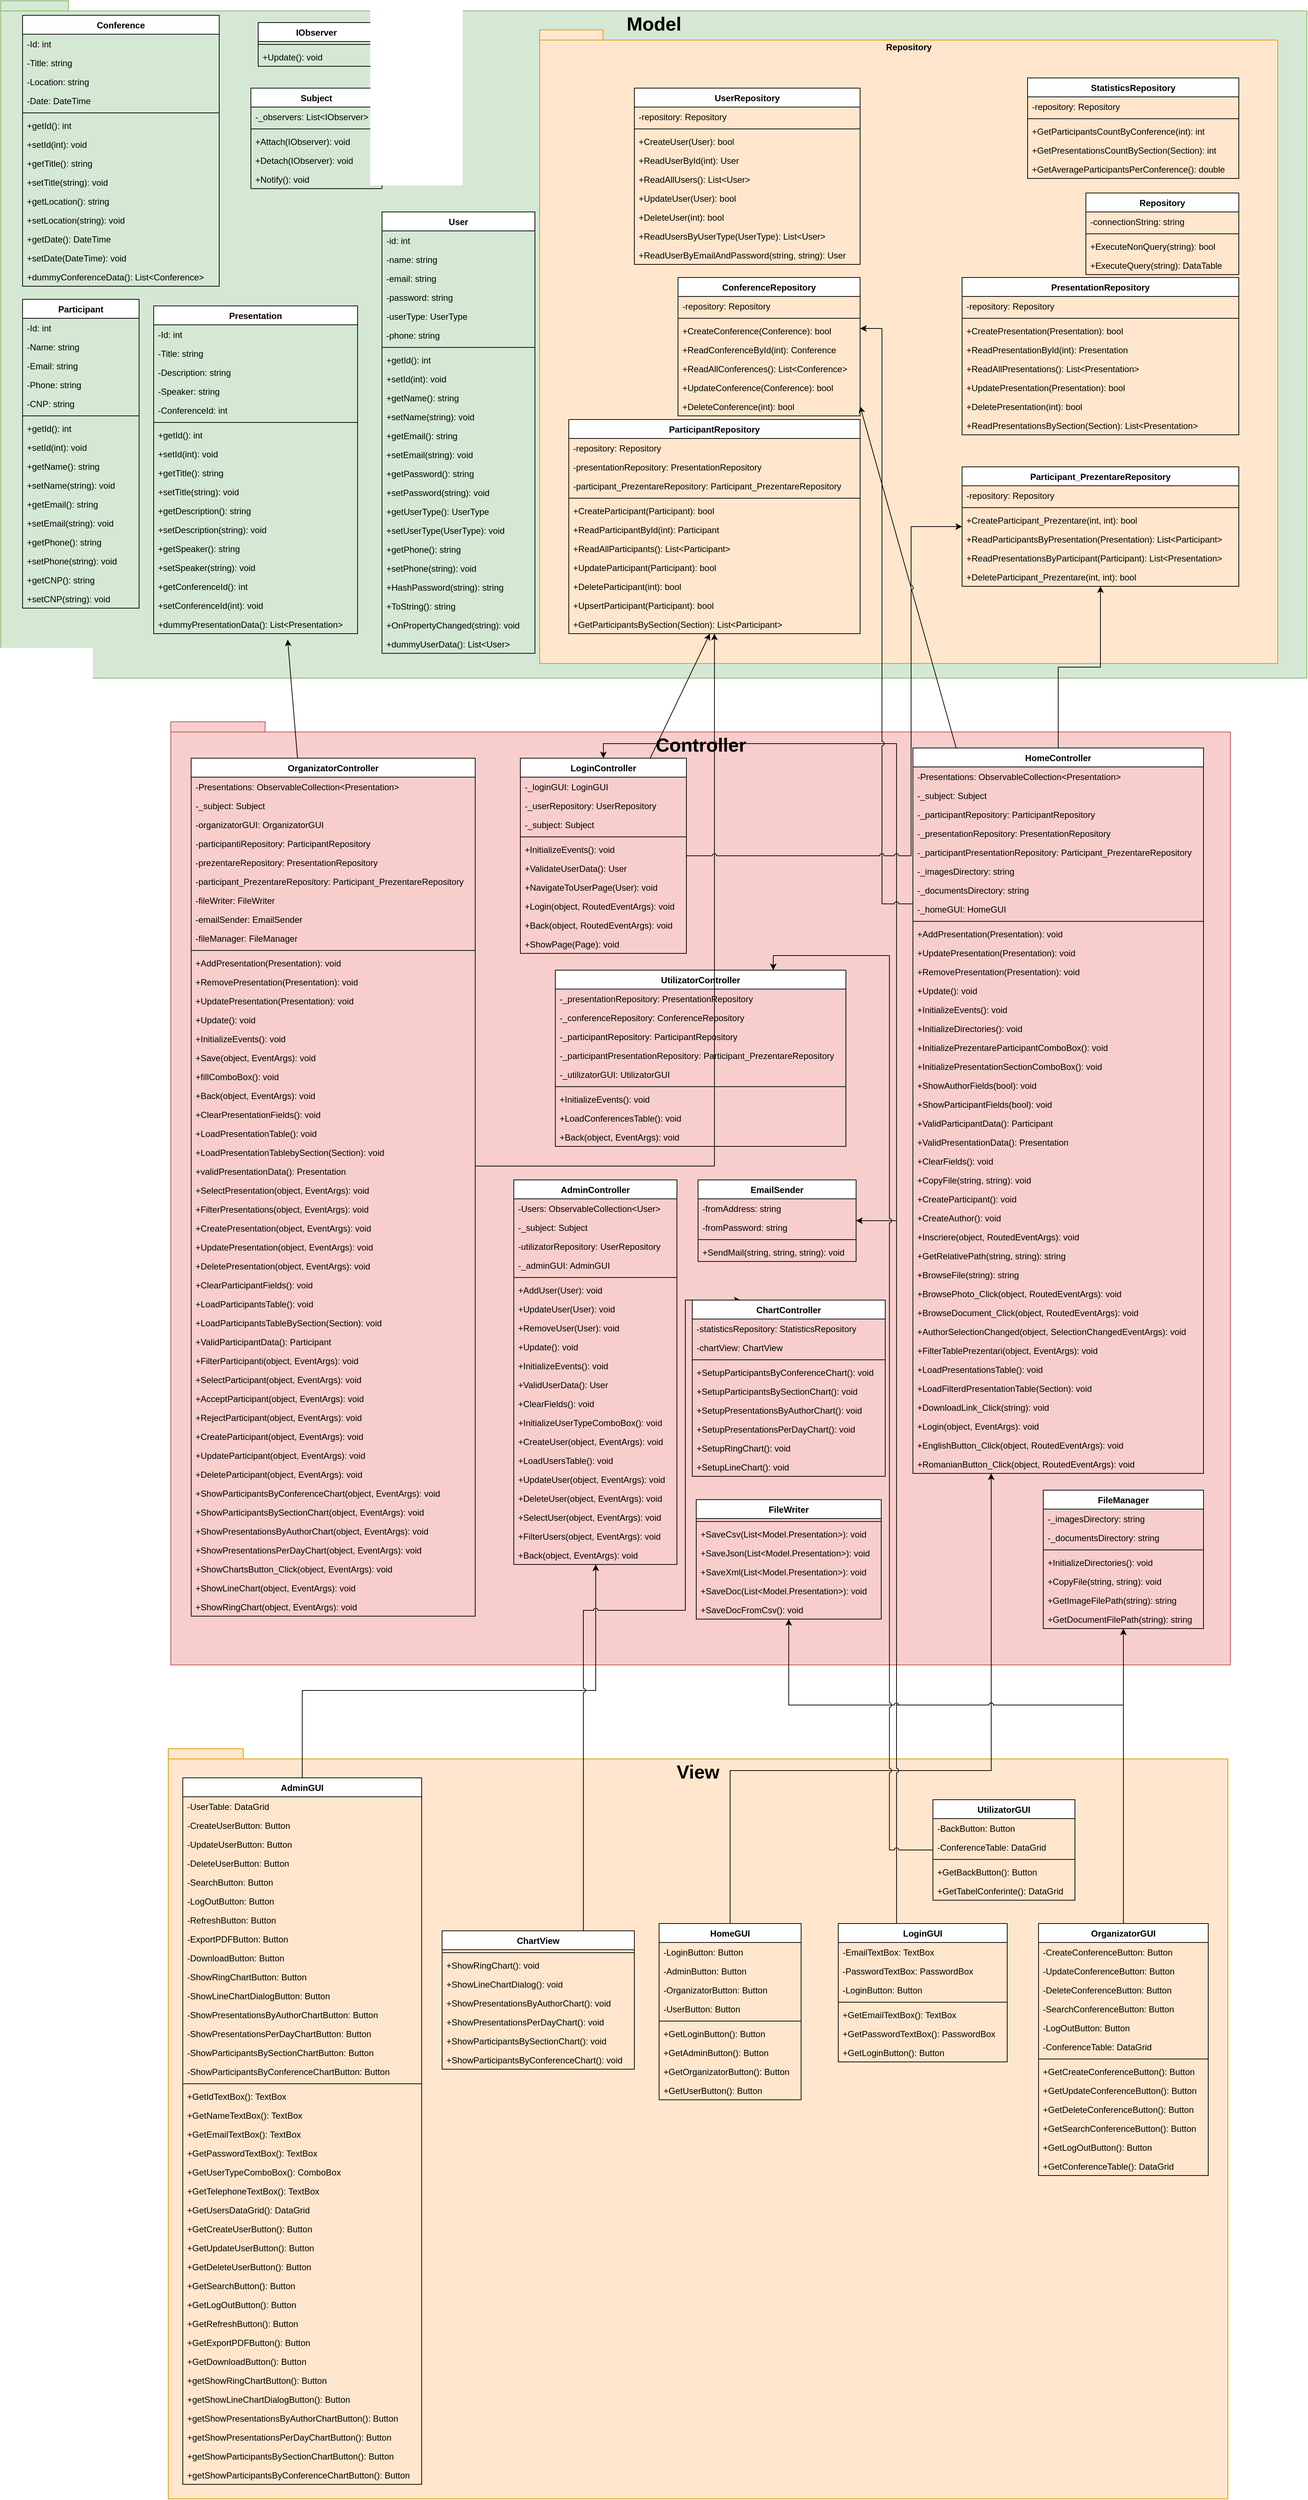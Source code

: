 <mxfile version="24.4.6" type="device">
  <diagram name="Page-1" id="jAN8nwLO2t6QRhvFD51_">
    <mxGraphModel dx="8453" dy="5260" grid="0" gridSize="10" guides="1" tooltips="1" connect="1" arrows="1" fold="1" page="0" pageScale="1" pageWidth="850" pageHeight="1100" background="#ffffff" math="0" shadow="0">
      <root>
        <mxCell id="0" />
        <mxCell id="1" parent="0" />
        <mxCell id="_mon4JP7_cOclulxk8N5-370" value="&lt;font style=&quot;font-size: 26px;&quot;&gt;Controller&lt;/font&gt;" style="shape=folder;fontStyle=1;spacingTop=10;tabWidth=40;tabHeight=14;tabPosition=left;html=1;whiteSpace=wrap;fillColor=#f8cecc;strokeColor=#b85450;verticalAlign=top;" parent="1" vertex="1">
          <mxGeometry x="-86.5" y="10" width="1455" height="1295" as="geometry" />
        </mxCell>
        <mxCell id="_mon4JP7_cOclulxk8N5-1" value="&lt;font style=&quot;font-size: 26px;&quot;&gt;View&lt;/font&gt;" style="shape=folder;fontStyle=1;spacingTop=10;tabWidth=40;tabHeight=14;tabPosition=left;html=1;whiteSpace=wrap;verticalAlign=top;fillColor=#ffe6cc;strokeColor=#d79b00;" parent="1" vertex="1">
          <mxGeometry x="-90" y="1420" width="1455" height="1030" as="geometry" />
        </mxCell>
        <mxCell id="_mon4JP7_cOclulxk8N5-536" style="edgeStyle=orthogonalEdgeStyle;rounded=0;orthogonalLoop=1;jettySize=auto;html=1;jumpStyle=arc;" parent="1" source="_mon4JP7_cOclulxk8N5-2" target="_mon4JP7_cOclulxk8N5-391" edge="1">
          <mxGeometry relative="1" as="geometry">
            <Array as="points">
              <mxPoint x="94" y="1340" />
              <mxPoint x="497" y="1340" />
            </Array>
          </mxGeometry>
        </mxCell>
        <mxCell id="_mon4JP7_cOclulxk8N5-2" value="AdminGUI" style="swimlane;fontStyle=1;childLayout=stackLayout;horizontal=1;startSize=26;horizontalStack=0;resizeParent=1;resizeParentMax=0;resizeLast=0;collapsible=1;marginBottom=0;" parent="1" vertex="1">
          <mxGeometry x="-70" y="1460" width="328" height="970" as="geometry" />
        </mxCell>
        <mxCell id="_mon4JP7_cOclulxk8N5-3" value="-UserTable: DataGrid" style="text;strokeColor=none;fillColor=none;align=left;verticalAlign=top;spacingLeft=4;spacingRight=4;overflow=hidden;rotatable=0;points=[[0,0.5],[1,0.5]];portConstraint=eastwest;" parent="_mon4JP7_cOclulxk8N5-2" vertex="1">
          <mxGeometry y="26" width="328" height="26" as="geometry" />
        </mxCell>
        <mxCell id="_mon4JP7_cOclulxk8N5-4" value="-CreateUserButton: Button" style="text;strokeColor=none;fillColor=none;align=left;verticalAlign=top;spacingLeft=4;spacingRight=4;overflow=hidden;rotatable=0;points=[[0,0.5],[1,0.5]];portConstraint=eastwest;" parent="_mon4JP7_cOclulxk8N5-2" vertex="1">
          <mxGeometry y="52" width="328" height="26" as="geometry" />
        </mxCell>
        <mxCell id="_mon4JP7_cOclulxk8N5-5" value="-UpdateUserButton: Button" style="text;strokeColor=none;fillColor=none;align=left;verticalAlign=top;spacingLeft=4;spacingRight=4;overflow=hidden;rotatable=0;points=[[0,0.5],[1,0.5]];portConstraint=eastwest;" parent="_mon4JP7_cOclulxk8N5-2" vertex="1">
          <mxGeometry y="78" width="328" height="26" as="geometry" />
        </mxCell>
        <mxCell id="_mon4JP7_cOclulxk8N5-6" value="-DeleteUserButton: Button" style="text;strokeColor=none;fillColor=none;align=left;verticalAlign=top;spacingLeft=4;spacingRight=4;overflow=hidden;rotatable=0;points=[[0,0.5],[1,0.5]];portConstraint=eastwest;" parent="_mon4JP7_cOclulxk8N5-2" vertex="1">
          <mxGeometry y="104" width="328" height="26" as="geometry" />
        </mxCell>
        <mxCell id="_mon4JP7_cOclulxk8N5-7" value="-SearchButton: Button" style="text;strokeColor=none;fillColor=none;align=left;verticalAlign=top;spacingLeft=4;spacingRight=4;overflow=hidden;rotatable=0;points=[[0,0.5],[1,0.5]];portConstraint=eastwest;" parent="_mon4JP7_cOclulxk8N5-2" vertex="1">
          <mxGeometry y="130" width="328" height="26" as="geometry" />
        </mxCell>
        <mxCell id="_mon4JP7_cOclulxk8N5-8" value="-LogOutButton: Button" style="text;strokeColor=none;fillColor=none;align=left;verticalAlign=top;spacingLeft=4;spacingRight=4;overflow=hidden;rotatable=0;points=[[0,0.5],[1,0.5]];portConstraint=eastwest;" parent="_mon4JP7_cOclulxk8N5-2" vertex="1">
          <mxGeometry y="156" width="328" height="26" as="geometry" />
        </mxCell>
        <mxCell id="_mon4JP7_cOclulxk8N5-9" value="-RefreshButton: Button" style="text;strokeColor=none;fillColor=none;align=left;verticalAlign=top;spacingLeft=4;spacingRight=4;overflow=hidden;rotatable=0;points=[[0,0.5],[1,0.5]];portConstraint=eastwest;" parent="_mon4JP7_cOclulxk8N5-2" vertex="1">
          <mxGeometry y="182" width="328" height="26" as="geometry" />
        </mxCell>
        <mxCell id="_mon4JP7_cOclulxk8N5-10" value="-ExportPDFButton: Button" style="text;strokeColor=none;fillColor=none;align=left;verticalAlign=top;spacingLeft=4;spacingRight=4;overflow=hidden;rotatable=0;points=[[0,0.5],[1,0.5]];portConstraint=eastwest;" parent="_mon4JP7_cOclulxk8N5-2" vertex="1">
          <mxGeometry y="208" width="328" height="26" as="geometry" />
        </mxCell>
        <mxCell id="_mon4JP7_cOclulxk8N5-11" value="-DownloadButton: Button" style="text;strokeColor=none;fillColor=none;align=left;verticalAlign=top;spacingLeft=4;spacingRight=4;overflow=hidden;rotatable=0;points=[[0,0.5],[1,0.5]];portConstraint=eastwest;" parent="_mon4JP7_cOclulxk8N5-2" vertex="1">
          <mxGeometry y="234" width="328" height="26" as="geometry" />
        </mxCell>
        <mxCell id="_mon4JP7_cOclulxk8N5-12" value="-ShowRingChartButton: Button" style="text;strokeColor=none;fillColor=none;align=left;verticalAlign=top;spacingLeft=4;spacingRight=4;overflow=hidden;rotatable=0;points=[[0,0.5],[1,0.5]];portConstraint=eastwest;" parent="_mon4JP7_cOclulxk8N5-2" vertex="1">
          <mxGeometry y="260" width="328" height="26" as="geometry" />
        </mxCell>
        <mxCell id="_mon4JP7_cOclulxk8N5-13" value="-ShowLineChartDialogButton: Button" style="text;strokeColor=none;fillColor=none;align=left;verticalAlign=top;spacingLeft=4;spacingRight=4;overflow=hidden;rotatable=0;points=[[0,0.5],[1,0.5]];portConstraint=eastwest;" parent="_mon4JP7_cOclulxk8N5-2" vertex="1">
          <mxGeometry y="286" width="328" height="26" as="geometry" />
        </mxCell>
        <mxCell id="_mon4JP7_cOclulxk8N5-14" value="-ShowPresentationsByAuthorChartButton: Button" style="text;strokeColor=none;fillColor=none;align=left;verticalAlign=top;spacingLeft=4;spacingRight=4;overflow=hidden;rotatable=0;points=[[0,0.5],[1,0.5]];portConstraint=eastwest;" parent="_mon4JP7_cOclulxk8N5-2" vertex="1">
          <mxGeometry y="312" width="328" height="26" as="geometry" />
        </mxCell>
        <mxCell id="_mon4JP7_cOclulxk8N5-15" value="-ShowPresentationsPerDayChartButton: Button" style="text;strokeColor=none;fillColor=none;align=left;verticalAlign=top;spacingLeft=4;spacingRight=4;overflow=hidden;rotatable=0;points=[[0,0.5],[1,0.5]];portConstraint=eastwest;" parent="_mon4JP7_cOclulxk8N5-2" vertex="1">
          <mxGeometry y="338" width="328" height="26" as="geometry" />
        </mxCell>
        <mxCell id="_mon4JP7_cOclulxk8N5-16" value="-ShowParticipantsBySectionChartButton: Button" style="text;strokeColor=none;fillColor=none;align=left;verticalAlign=top;spacingLeft=4;spacingRight=4;overflow=hidden;rotatable=0;points=[[0,0.5],[1,0.5]];portConstraint=eastwest;" parent="_mon4JP7_cOclulxk8N5-2" vertex="1">
          <mxGeometry y="364" width="328" height="26" as="geometry" />
        </mxCell>
        <mxCell id="_mon4JP7_cOclulxk8N5-17" value="-ShowParticipantsByConferenceChartButton: Button" style="text;strokeColor=none;fillColor=none;align=left;verticalAlign=top;spacingLeft=4;spacingRight=4;overflow=hidden;rotatable=0;points=[[0,0.5],[1,0.5]];portConstraint=eastwest;" parent="_mon4JP7_cOclulxk8N5-2" vertex="1">
          <mxGeometry y="390" width="328" height="26" as="geometry" />
        </mxCell>
        <mxCell id="_mon4JP7_cOclulxk8N5-18" value="" style="line;strokeWidth=1;fillColor=none;align=left;verticalAlign=middle;spacingTop=-1;spacingLeft=3;spacingRight=3;rotatable=0;labelPosition=right;points=[];portConstraint=eastwest;" parent="_mon4JP7_cOclulxk8N5-2" vertex="1">
          <mxGeometry y="416" width="328" height="8" as="geometry" />
        </mxCell>
        <mxCell id="_mon4JP7_cOclulxk8N5-19" value="+GetIdTextBox(): TextBox" style="text;strokeColor=none;fillColor=none;align=left;verticalAlign=top;spacingLeft=4;spacingRight=4;overflow=hidden;rotatable=0;points=[[0,0.5],[1,0.5]];portConstraint=eastwest;" parent="_mon4JP7_cOclulxk8N5-2" vertex="1">
          <mxGeometry y="424" width="328" height="26" as="geometry" />
        </mxCell>
        <mxCell id="_mon4JP7_cOclulxk8N5-20" value="+GetNameTextBox(): TextBox" style="text;strokeColor=none;fillColor=none;align=left;verticalAlign=top;spacingLeft=4;spacingRight=4;overflow=hidden;rotatable=0;points=[[0,0.5],[1,0.5]];portConstraint=eastwest;" parent="_mon4JP7_cOclulxk8N5-2" vertex="1">
          <mxGeometry y="450" width="328" height="26" as="geometry" />
        </mxCell>
        <mxCell id="_mon4JP7_cOclulxk8N5-21" value="+GetEmailTextBox(): TextBox" style="text;strokeColor=none;fillColor=none;align=left;verticalAlign=top;spacingLeft=4;spacingRight=4;overflow=hidden;rotatable=0;points=[[0,0.5],[1,0.5]];portConstraint=eastwest;" parent="_mon4JP7_cOclulxk8N5-2" vertex="1">
          <mxGeometry y="476" width="328" height="26" as="geometry" />
        </mxCell>
        <mxCell id="_mon4JP7_cOclulxk8N5-22" value="+GetPasswordTextBox(): TextBox" style="text;strokeColor=none;fillColor=none;align=left;verticalAlign=top;spacingLeft=4;spacingRight=4;overflow=hidden;rotatable=0;points=[[0,0.5],[1,0.5]];portConstraint=eastwest;" parent="_mon4JP7_cOclulxk8N5-2" vertex="1">
          <mxGeometry y="502" width="328" height="26" as="geometry" />
        </mxCell>
        <mxCell id="_mon4JP7_cOclulxk8N5-23" value="+GetUserTypeComboBox(): ComboBox" style="text;strokeColor=none;fillColor=none;align=left;verticalAlign=top;spacingLeft=4;spacingRight=4;overflow=hidden;rotatable=0;points=[[0,0.5],[1,0.5]];portConstraint=eastwest;" parent="_mon4JP7_cOclulxk8N5-2" vertex="1">
          <mxGeometry y="528" width="328" height="26" as="geometry" />
        </mxCell>
        <mxCell id="_mon4JP7_cOclulxk8N5-24" value="+GetTelephoneTextBox(): TextBox" style="text;strokeColor=none;fillColor=none;align=left;verticalAlign=top;spacingLeft=4;spacingRight=4;overflow=hidden;rotatable=0;points=[[0,0.5],[1,0.5]];portConstraint=eastwest;" parent="_mon4JP7_cOclulxk8N5-2" vertex="1">
          <mxGeometry y="554" width="328" height="26" as="geometry" />
        </mxCell>
        <mxCell id="_mon4JP7_cOclulxk8N5-25" value="+GetUsersDataGrid(): DataGrid" style="text;strokeColor=none;fillColor=none;align=left;verticalAlign=top;spacingLeft=4;spacingRight=4;overflow=hidden;rotatable=0;points=[[0,0.5],[1,0.5]];portConstraint=eastwest;" parent="_mon4JP7_cOclulxk8N5-2" vertex="1">
          <mxGeometry y="580" width="328" height="26" as="geometry" />
        </mxCell>
        <mxCell id="_mon4JP7_cOclulxk8N5-26" value="+GetCreateUserButton(): Button" style="text;strokeColor=none;fillColor=none;align=left;verticalAlign=top;spacingLeft=4;spacingRight=4;overflow=hidden;rotatable=0;points=[[0,0.5],[1,0.5]];portConstraint=eastwest;" parent="_mon4JP7_cOclulxk8N5-2" vertex="1">
          <mxGeometry y="606" width="328" height="26" as="geometry" />
        </mxCell>
        <mxCell id="_mon4JP7_cOclulxk8N5-27" value="+GetUpdateUserButton(): Button" style="text;strokeColor=none;fillColor=none;align=left;verticalAlign=top;spacingLeft=4;spacingRight=4;overflow=hidden;rotatable=0;points=[[0,0.5],[1,0.5]];portConstraint=eastwest;" parent="_mon4JP7_cOclulxk8N5-2" vertex="1">
          <mxGeometry y="632" width="328" height="26" as="geometry" />
        </mxCell>
        <mxCell id="_mon4JP7_cOclulxk8N5-28" value="+GetDeleteUserButton(): Button" style="text;strokeColor=none;fillColor=none;align=left;verticalAlign=top;spacingLeft=4;spacingRight=4;overflow=hidden;rotatable=0;points=[[0,0.5],[1,0.5]];portConstraint=eastwest;" parent="_mon4JP7_cOclulxk8N5-2" vertex="1">
          <mxGeometry y="658" width="328" height="26" as="geometry" />
        </mxCell>
        <mxCell id="_mon4JP7_cOclulxk8N5-29" value="+GetSearchButton(): Button" style="text;strokeColor=none;fillColor=none;align=left;verticalAlign=top;spacingLeft=4;spacingRight=4;overflow=hidden;rotatable=0;points=[[0,0.5],[1,0.5]];portConstraint=eastwest;" parent="_mon4JP7_cOclulxk8N5-2" vertex="1">
          <mxGeometry y="684" width="328" height="26" as="geometry" />
        </mxCell>
        <mxCell id="_mon4JP7_cOclulxk8N5-30" value="+GetLogOutButton(): Button" style="text;strokeColor=none;fillColor=none;align=left;verticalAlign=top;spacingLeft=4;spacingRight=4;overflow=hidden;rotatable=0;points=[[0,0.5],[1,0.5]];portConstraint=eastwest;" parent="_mon4JP7_cOclulxk8N5-2" vertex="1">
          <mxGeometry y="710" width="328" height="26" as="geometry" />
        </mxCell>
        <mxCell id="_mon4JP7_cOclulxk8N5-31" value="+GetRefreshButton(): Button" style="text;strokeColor=none;fillColor=none;align=left;verticalAlign=top;spacingLeft=4;spacingRight=4;overflow=hidden;rotatable=0;points=[[0,0.5],[1,0.5]];portConstraint=eastwest;" parent="_mon4JP7_cOclulxk8N5-2" vertex="1">
          <mxGeometry y="736" width="328" height="26" as="geometry" />
        </mxCell>
        <mxCell id="_mon4JP7_cOclulxk8N5-32" value="+GetExportPDFButton(): Button" style="text;strokeColor=none;fillColor=none;align=left;verticalAlign=top;spacingLeft=4;spacingRight=4;overflow=hidden;rotatable=0;points=[[0,0.5],[1,0.5]];portConstraint=eastwest;" parent="_mon4JP7_cOclulxk8N5-2" vertex="1">
          <mxGeometry y="762" width="328" height="26" as="geometry" />
        </mxCell>
        <mxCell id="_mon4JP7_cOclulxk8N5-33" value="+GetDownloadButton(): Button" style="text;strokeColor=none;fillColor=none;align=left;verticalAlign=top;spacingLeft=4;spacingRight=4;overflow=hidden;rotatable=0;points=[[0,0.5],[1,0.5]];portConstraint=eastwest;" parent="_mon4JP7_cOclulxk8N5-2" vertex="1">
          <mxGeometry y="788" width="328" height="26" as="geometry" />
        </mxCell>
        <mxCell id="_mon4JP7_cOclulxk8N5-34" value="+getShowRingChartButton(): Button" style="text;strokeColor=none;fillColor=none;align=left;verticalAlign=top;spacingLeft=4;spacingRight=4;overflow=hidden;rotatable=0;points=[[0,0.5],[1,0.5]];portConstraint=eastwest;" parent="_mon4JP7_cOclulxk8N5-2" vertex="1">
          <mxGeometry y="814" width="328" height="26" as="geometry" />
        </mxCell>
        <mxCell id="_mon4JP7_cOclulxk8N5-35" value="+getShowLineChartDialogButton(): Button" style="text;strokeColor=none;fillColor=none;align=left;verticalAlign=top;spacingLeft=4;spacingRight=4;overflow=hidden;rotatable=0;points=[[0,0.5],[1,0.5]];portConstraint=eastwest;" parent="_mon4JP7_cOclulxk8N5-2" vertex="1">
          <mxGeometry y="840" width="328" height="26" as="geometry" />
        </mxCell>
        <mxCell id="_mon4JP7_cOclulxk8N5-36" value="+getShowPresentationsByAuthorChartButton(): Button" style="text;strokeColor=none;fillColor=none;align=left;verticalAlign=top;spacingLeft=4;spacingRight=4;overflow=hidden;rotatable=0;points=[[0,0.5],[1,0.5]];portConstraint=eastwest;" parent="_mon4JP7_cOclulxk8N5-2" vertex="1">
          <mxGeometry y="866" width="328" height="26" as="geometry" />
        </mxCell>
        <mxCell id="_mon4JP7_cOclulxk8N5-37" value="+getShowPresentationsPerDayChartButton(): Button" style="text;strokeColor=none;fillColor=none;align=left;verticalAlign=top;spacingLeft=4;spacingRight=4;overflow=hidden;rotatable=0;points=[[0,0.5],[1,0.5]];portConstraint=eastwest;" parent="_mon4JP7_cOclulxk8N5-2" vertex="1">
          <mxGeometry y="892" width="328" height="26" as="geometry" />
        </mxCell>
        <mxCell id="_mon4JP7_cOclulxk8N5-38" value="+getShowParticipantsBySectionChartButton(): Button" style="text;strokeColor=none;fillColor=none;align=left;verticalAlign=top;spacingLeft=4;spacingRight=4;overflow=hidden;rotatable=0;points=[[0,0.5],[1,0.5]];portConstraint=eastwest;" parent="_mon4JP7_cOclulxk8N5-2" vertex="1">
          <mxGeometry y="918" width="328" height="26" as="geometry" />
        </mxCell>
        <mxCell id="_mon4JP7_cOclulxk8N5-39" value="+getShowParticipantsByConferenceChartButton(): Button" style="text;strokeColor=none;fillColor=none;align=left;verticalAlign=top;spacingLeft=4;spacingRight=4;overflow=hidden;rotatable=0;points=[[0,0.5],[1,0.5]];portConstraint=eastwest;" parent="_mon4JP7_cOclulxk8N5-2" vertex="1">
          <mxGeometry y="944" width="328" height="26" as="geometry" />
        </mxCell>
        <mxCell id="_mon4JP7_cOclulxk8N5-537" style="edgeStyle=orthogonalEdgeStyle;rounded=0;orthogonalLoop=1;jettySize=auto;html=1;entryX=0.25;entryY=0;entryDx=0;entryDy=0;jumpStyle=arc;" parent="1" source="_mon4JP7_cOclulxk8N5-40" target="_mon4JP7_cOclulxk8N5-392" edge="1">
          <mxGeometry relative="1" as="geometry">
            <Array as="points">
              <mxPoint x="480" y="1230" />
              <mxPoint x="620" y="1230" />
              <mxPoint x="620" y="804" />
            </Array>
          </mxGeometry>
        </mxCell>
        <mxCell id="_mon4JP7_cOclulxk8N5-40" value="ChartView" style="swimlane;fontStyle=1;childLayout=stackLayout;horizontal=1;startSize=26;horizontalStack=0;resizeParent=1;resizeParentMax=0;resizeLast=0;collapsible=1;marginBottom=0;" parent="1" vertex="1">
          <mxGeometry x="286" y="1670" width="264" height="190" as="geometry" />
        </mxCell>
        <mxCell id="_mon4JP7_cOclulxk8N5-41" value="" style="line;strokeWidth=1;fillColor=none;align=left;verticalAlign=middle;spacingTop=-1;spacingLeft=3;spacingRight=3;rotatable=0;labelPosition=right;points=[];portConstraint=eastwest;" parent="_mon4JP7_cOclulxk8N5-40" vertex="1">
          <mxGeometry y="26" width="264" height="8" as="geometry" />
        </mxCell>
        <mxCell id="_mon4JP7_cOclulxk8N5-42" value="+ShowRingChart(): void" style="text;strokeColor=none;fillColor=none;align=left;verticalAlign=top;spacingLeft=4;spacingRight=4;overflow=hidden;rotatable=0;points=[[0,0.5],[1,0.5]];portConstraint=eastwest;" parent="_mon4JP7_cOclulxk8N5-40" vertex="1">
          <mxGeometry y="34" width="264" height="26" as="geometry" />
        </mxCell>
        <mxCell id="_mon4JP7_cOclulxk8N5-43" value="+ShowLineChartDialog(): void" style="text;strokeColor=none;fillColor=none;align=left;verticalAlign=top;spacingLeft=4;spacingRight=4;overflow=hidden;rotatable=0;points=[[0,0.5],[1,0.5]];portConstraint=eastwest;" parent="_mon4JP7_cOclulxk8N5-40" vertex="1">
          <mxGeometry y="60" width="264" height="26" as="geometry" />
        </mxCell>
        <mxCell id="_mon4JP7_cOclulxk8N5-44" value="+ShowPresentationsByAuthorChart(): void" style="text;strokeColor=none;fillColor=none;align=left;verticalAlign=top;spacingLeft=4;spacingRight=4;overflow=hidden;rotatable=0;points=[[0,0.5],[1,0.5]];portConstraint=eastwest;" parent="_mon4JP7_cOclulxk8N5-40" vertex="1">
          <mxGeometry y="86" width="264" height="26" as="geometry" />
        </mxCell>
        <mxCell id="_mon4JP7_cOclulxk8N5-45" value="+ShowPresentationsPerDayChart(): void" style="text;strokeColor=none;fillColor=none;align=left;verticalAlign=top;spacingLeft=4;spacingRight=4;overflow=hidden;rotatable=0;points=[[0,0.5],[1,0.5]];portConstraint=eastwest;" parent="_mon4JP7_cOclulxk8N5-40" vertex="1">
          <mxGeometry y="112" width="264" height="26" as="geometry" />
        </mxCell>
        <mxCell id="_mon4JP7_cOclulxk8N5-46" value="+ShowParticipantsBySectionChart(): void" style="text;strokeColor=none;fillColor=none;align=left;verticalAlign=top;spacingLeft=4;spacingRight=4;overflow=hidden;rotatable=0;points=[[0,0.5],[1,0.5]];portConstraint=eastwest;" parent="_mon4JP7_cOclulxk8N5-40" vertex="1">
          <mxGeometry y="138" width="264" height="26" as="geometry" />
        </mxCell>
        <mxCell id="_mon4JP7_cOclulxk8N5-47" value="+ShowParticipantsByConferenceChart(): void" style="text;strokeColor=none;fillColor=none;align=left;verticalAlign=top;spacingLeft=4;spacingRight=4;overflow=hidden;rotatable=0;points=[[0,0.5],[1,0.5]];portConstraint=eastwest;" parent="_mon4JP7_cOclulxk8N5-40" vertex="1">
          <mxGeometry y="164" width="264" height="26" as="geometry" />
        </mxCell>
        <mxCell id="_mon4JP7_cOclulxk8N5-541" style="edgeStyle=orthogonalEdgeStyle;rounded=0;orthogonalLoop=1;jettySize=auto;html=1;jumpStyle=arc;" parent="1" source="_mon4JP7_cOclulxk8N5-48" target="_mon4JP7_cOclulxk8N5-415" edge="1">
          <mxGeometry relative="1" as="geometry">
            <Array as="points">
              <mxPoint x="682" y="1450" />
              <mxPoint x="1040" y="1450" />
            </Array>
          </mxGeometry>
        </mxCell>
        <mxCell id="_mon4JP7_cOclulxk8N5-48" value="HomeGUI" style="swimlane;fontStyle=1;childLayout=stackLayout;horizontal=1;startSize=26;horizontalStack=0;resizeParent=1;resizeParentMax=0;resizeLast=0;collapsible=1;marginBottom=0;" parent="1" vertex="1">
          <mxGeometry x="584" y="1660" width="195" height="242" as="geometry" />
        </mxCell>
        <mxCell id="_mon4JP7_cOclulxk8N5-49" value="-LoginButton: Button" style="text;strokeColor=none;fillColor=none;align=left;verticalAlign=top;spacingLeft=4;spacingRight=4;overflow=hidden;rotatable=0;points=[[0,0.5],[1,0.5]];portConstraint=eastwest;" parent="_mon4JP7_cOclulxk8N5-48" vertex="1">
          <mxGeometry y="26" width="195" height="26" as="geometry" />
        </mxCell>
        <mxCell id="_mon4JP7_cOclulxk8N5-50" value="-AdminButton: Button" style="text;strokeColor=none;fillColor=none;align=left;verticalAlign=top;spacingLeft=4;spacingRight=4;overflow=hidden;rotatable=0;points=[[0,0.5],[1,0.5]];portConstraint=eastwest;" parent="_mon4JP7_cOclulxk8N5-48" vertex="1">
          <mxGeometry y="52" width="195" height="26" as="geometry" />
        </mxCell>
        <mxCell id="_mon4JP7_cOclulxk8N5-51" value="-OrganizatorButton: Button" style="text;strokeColor=none;fillColor=none;align=left;verticalAlign=top;spacingLeft=4;spacingRight=4;overflow=hidden;rotatable=0;points=[[0,0.5],[1,0.5]];portConstraint=eastwest;" parent="_mon4JP7_cOclulxk8N5-48" vertex="1">
          <mxGeometry y="78" width="195" height="26" as="geometry" />
        </mxCell>
        <mxCell id="_mon4JP7_cOclulxk8N5-52" value="-UserButton: Button" style="text;strokeColor=none;fillColor=none;align=left;verticalAlign=top;spacingLeft=4;spacingRight=4;overflow=hidden;rotatable=0;points=[[0,0.5],[1,0.5]];portConstraint=eastwest;" parent="_mon4JP7_cOclulxk8N5-48" vertex="1">
          <mxGeometry y="104" width="195" height="26" as="geometry" />
        </mxCell>
        <mxCell id="_mon4JP7_cOclulxk8N5-53" value="" style="line;strokeWidth=1;fillColor=none;align=left;verticalAlign=middle;spacingTop=-1;spacingLeft=3;spacingRight=3;rotatable=0;labelPosition=right;points=[];portConstraint=eastwest;" parent="_mon4JP7_cOclulxk8N5-48" vertex="1">
          <mxGeometry y="130" width="195" height="8" as="geometry" />
        </mxCell>
        <mxCell id="_mon4JP7_cOclulxk8N5-54" value="+GetLoginButton(): Button" style="text;strokeColor=none;fillColor=none;align=left;verticalAlign=top;spacingLeft=4;spacingRight=4;overflow=hidden;rotatable=0;points=[[0,0.5],[1,0.5]];portConstraint=eastwest;" parent="_mon4JP7_cOclulxk8N5-48" vertex="1">
          <mxGeometry y="138" width="195" height="26" as="geometry" />
        </mxCell>
        <mxCell id="_mon4JP7_cOclulxk8N5-55" value="+GetAdminButton(): Button" style="text;strokeColor=none;fillColor=none;align=left;verticalAlign=top;spacingLeft=4;spacingRight=4;overflow=hidden;rotatable=0;points=[[0,0.5],[1,0.5]];portConstraint=eastwest;" parent="_mon4JP7_cOclulxk8N5-48" vertex="1">
          <mxGeometry y="164" width="195" height="26" as="geometry" />
        </mxCell>
        <mxCell id="_mon4JP7_cOclulxk8N5-56" value="+GetOrganizatorButton(): Button" style="text;strokeColor=none;fillColor=none;align=left;verticalAlign=top;spacingLeft=4;spacingRight=4;overflow=hidden;rotatable=0;points=[[0,0.5],[1,0.5]];portConstraint=eastwest;" parent="_mon4JP7_cOclulxk8N5-48" vertex="1">
          <mxGeometry y="190" width="195" height="26" as="geometry" />
        </mxCell>
        <mxCell id="_mon4JP7_cOclulxk8N5-57" value="+GetUserButton(): Button" style="text;strokeColor=none;fillColor=none;align=left;verticalAlign=top;spacingLeft=4;spacingRight=4;overflow=hidden;rotatable=0;points=[[0,0.5],[1,0.5]];portConstraint=eastwest;" parent="_mon4JP7_cOclulxk8N5-48" vertex="1">
          <mxGeometry y="216" width="195" height="26" as="geometry" />
        </mxCell>
        <mxCell id="_mon4JP7_cOclulxk8N5-542" style="edgeStyle=orthogonalEdgeStyle;rounded=0;orthogonalLoop=1;jettySize=auto;html=1;entryX=0.5;entryY=0;entryDx=0;entryDy=0;jumpStyle=arc;" parent="1" source="_mon4JP7_cOclulxk8N5-58" target="_mon4JP7_cOclulxk8N5-517" edge="1">
          <mxGeometry relative="1" as="geometry">
            <Array as="points">
              <mxPoint x="910" y="40" />
              <mxPoint x="508" y="40" />
            </Array>
          </mxGeometry>
        </mxCell>
        <mxCell id="_mon4JP7_cOclulxk8N5-58" value="LoginGUI" style="swimlane;fontStyle=1;childLayout=stackLayout;horizontal=1;startSize=26;horizontalStack=0;resizeParent=1;resizeParentMax=0;resizeLast=0;collapsible=1;marginBottom=0;" parent="1" vertex="1">
          <mxGeometry x="830" y="1660" width="232" height="190" as="geometry" />
        </mxCell>
        <mxCell id="_mon4JP7_cOclulxk8N5-59" value="-EmailTextBox: TextBox" style="text;strokeColor=none;fillColor=none;align=left;verticalAlign=top;spacingLeft=4;spacingRight=4;overflow=hidden;rotatable=0;points=[[0,0.5],[1,0.5]];portConstraint=eastwest;" parent="_mon4JP7_cOclulxk8N5-58" vertex="1">
          <mxGeometry y="26" width="232" height="26" as="geometry" />
        </mxCell>
        <mxCell id="_mon4JP7_cOclulxk8N5-60" value="-PasswordTextBox: PasswordBox" style="text;strokeColor=none;fillColor=none;align=left;verticalAlign=top;spacingLeft=4;spacingRight=4;overflow=hidden;rotatable=0;points=[[0,0.5],[1,0.5]];portConstraint=eastwest;" parent="_mon4JP7_cOclulxk8N5-58" vertex="1">
          <mxGeometry y="52" width="232" height="26" as="geometry" />
        </mxCell>
        <mxCell id="_mon4JP7_cOclulxk8N5-61" value="-LoginButton: Button" style="text;strokeColor=none;fillColor=none;align=left;verticalAlign=top;spacingLeft=4;spacingRight=4;overflow=hidden;rotatable=0;points=[[0,0.5],[1,0.5]];portConstraint=eastwest;" parent="_mon4JP7_cOclulxk8N5-58" vertex="1">
          <mxGeometry y="78" width="232" height="26" as="geometry" />
        </mxCell>
        <mxCell id="_mon4JP7_cOclulxk8N5-62" value="" style="line;strokeWidth=1;fillColor=none;align=left;verticalAlign=middle;spacingTop=-1;spacingLeft=3;spacingRight=3;rotatable=0;labelPosition=right;points=[];portConstraint=eastwest;" parent="_mon4JP7_cOclulxk8N5-58" vertex="1">
          <mxGeometry y="104" width="232" height="8" as="geometry" />
        </mxCell>
        <mxCell id="_mon4JP7_cOclulxk8N5-63" value="+GetEmailTextBox(): TextBox" style="text;strokeColor=none;fillColor=none;align=left;verticalAlign=top;spacingLeft=4;spacingRight=4;overflow=hidden;rotatable=0;points=[[0,0.5],[1,0.5]];portConstraint=eastwest;" parent="_mon4JP7_cOclulxk8N5-58" vertex="1">
          <mxGeometry y="112" width="232" height="26" as="geometry" />
        </mxCell>
        <mxCell id="_mon4JP7_cOclulxk8N5-64" value="+GetPasswordTextBox(): PasswordBox" style="text;strokeColor=none;fillColor=none;align=left;verticalAlign=top;spacingLeft=4;spacingRight=4;overflow=hidden;rotatable=0;points=[[0,0.5],[1,0.5]];portConstraint=eastwest;" parent="_mon4JP7_cOclulxk8N5-58" vertex="1">
          <mxGeometry y="138" width="232" height="26" as="geometry" />
        </mxCell>
        <mxCell id="_mon4JP7_cOclulxk8N5-65" value="+GetLoginButton(): Button" style="text;strokeColor=none;fillColor=none;align=left;verticalAlign=top;spacingLeft=4;spacingRight=4;overflow=hidden;rotatable=0;points=[[0,0.5],[1,0.5]];portConstraint=eastwest;" parent="_mon4JP7_cOclulxk8N5-58" vertex="1">
          <mxGeometry y="164" width="232" height="26" as="geometry" />
        </mxCell>
        <mxCell id="_mon4JP7_cOclulxk8N5-538" style="edgeStyle=orthogonalEdgeStyle;rounded=0;orthogonalLoop=1;jettySize=auto;html=1;jumpStyle=arc;" parent="1" source="_mon4JP7_cOclulxk8N5-66" target="_mon4JP7_cOclulxk8N5-407" edge="1">
          <mxGeometry relative="1" as="geometry" />
        </mxCell>
        <mxCell id="_mon4JP7_cOclulxk8N5-539" style="edgeStyle=orthogonalEdgeStyle;rounded=0;orthogonalLoop=1;jettySize=auto;html=1;jumpStyle=arc;" parent="1" source="_mon4JP7_cOclulxk8N5-66" target="_mon4JP7_cOclulxk8N5-454" edge="1">
          <mxGeometry relative="1" as="geometry">
            <Array as="points">
              <mxPoint x="1222" y="1360" />
              <mxPoint x="762" y="1360" />
            </Array>
          </mxGeometry>
        </mxCell>
        <mxCell id="_mon4JP7_cOclulxk8N5-540" style="edgeStyle=orthogonalEdgeStyle;rounded=0;orthogonalLoop=1;jettySize=auto;html=1;jumpStyle=arc;" parent="1" source="_mon4JP7_cOclulxk8N5-66" target="_mon4JP7_cOclulxk8N5-402" edge="1">
          <mxGeometry relative="1" as="geometry">
            <Array as="points">
              <mxPoint x="1222" y="1360" />
              <mxPoint x="910" y="1360" />
              <mxPoint x="910" y="695" />
            </Array>
          </mxGeometry>
        </mxCell>
        <mxCell id="_mon4JP7_cOclulxk8N5-66" value="OrganizatorGUI" style="swimlane;fontStyle=1;childLayout=stackLayout;horizontal=1;startSize=26;horizontalStack=0;resizeParent=1;resizeParentMax=0;resizeLast=0;collapsible=1;marginBottom=0;" parent="1" vertex="1">
          <mxGeometry x="1105" y="1660" width="233" height="346" as="geometry" />
        </mxCell>
        <mxCell id="_mon4JP7_cOclulxk8N5-67" value="-CreateConferenceButton: Button" style="text;strokeColor=none;fillColor=none;align=left;verticalAlign=top;spacingLeft=4;spacingRight=4;overflow=hidden;rotatable=0;points=[[0,0.5],[1,0.5]];portConstraint=eastwest;" parent="_mon4JP7_cOclulxk8N5-66" vertex="1">
          <mxGeometry y="26" width="233" height="26" as="geometry" />
        </mxCell>
        <mxCell id="_mon4JP7_cOclulxk8N5-68" value="-UpdateConferenceButton: Button" style="text;strokeColor=none;fillColor=none;align=left;verticalAlign=top;spacingLeft=4;spacingRight=4;overflow=hidden;rotatable=0;points=[[0,0.5],[1,0.5]];portConstraint=eastwest;" parent="_mon4JP7_cOclulxk8N5-66" vertex="1">
          <mxGeometry y="52" width="233" height="26" as="geometry" />
        </mxCell>
        <mxCell id="_mon4JP7_cOclulxk8N5-69" value="-DeleteConferenceButton: Button" style="text;strokeColor=none;fillColor=none;align=left;verticalAlign=top;spacingLeft=4;spacingRight=4;overflow=hidden;rotatable=0;points=[[0,0.5],[1,0.5]];portConstraint=eastwest;" parent="_mon4JP7_cOclulxk8N5-66" vertex="1">
          <mxGeometry y="78" width="233" height="26" as="geometry" />
        </mxCell>
        <mxCell id="_mon4JP7_cOclulxk8N5-70" value="-SearchConferenceButton: Button" style="text;strokeColor=none;fillColor=none;align=left;verticalAlign=top;spacingLeft=4;spacingRight=4;overflow=hidden;rotatable=0;points=[[0,0.5],[1,0.5]];portConstraint=eastwest;" parent="_mon4JP7_cOclulxk8N5-66" vertex="1">
          <mxGeometry y="104" width="233" height="26" as="geometry" />
        </mxCell>
        <mxCell id="_mon4JP7_cOclulxk8N5-71" value="-LogOutButton: Button" style="text;strokeColor=none;fillColor=none;align=left;verticalAlign=top;spacingLeft=4;spacingRight=4;overflow=hidden;rotatable=0;points=[[0,0.5],[1,0.5]];portConstraint=eastwest;" parent="_mon4JP7_cOclulxk8N5-66" vertex="1">
          <mxGeometry y="130" width="233" height="26" as="geometry" />
        </mxCell>
        <mxCell id="_mon4JP7_cOclulxk8N5-72" value="-ConferenceTable: DataGrid" style="text;strokeColor=none;fillColor=none;align=left;verticalAlign=top;spacingLeft=4;spacingRight=4;overflow=hidden;rotatable=0;points=[[0,0.5],[1,0.5]];portConstraint=eastwest;" parent="_mon4JP7_cOclulxk8N5-66" vertex="1">
          <mxGeometry y="156" width="233" height="26" as="geometry" />
        </mxCell>
        <mxCell id="_mon4JP7_cOclulxk8N5-73" value="" style="line;strokeWidth=1;fillColor=none;align=left;verticalAlign=middle;spacingTop=-1;spacingLeft=3;spacingRight=3;rotatable=0;labelPosition=right;points=[];portConstraint=eastwest;" parent="_mon4JP7_cOclulxk8N5-66" vertex="1">
          <mxGeometry y="182" width="233" height="8" as="geometry" />
        </mxCell>
        <mxCell id="_mon4JP7_cOclulxk8N5-74" value="+GetCreateConferenceButton(): Button" style="text;strokeColor=none;fillColor=none;align=left;verticalAlign=top;spacingLeft=4;spacingRight=4;overflow=hidden;rotatable=0;points=[[0,0.5],[1,0.5]];portConstraint=eastwest;" parent="_mon4JP7_cOclulxk8N5-66" vertex="1">
          <mxGeometry y="190" width="233" height="26" as="geometry" />
        </mxCell>
        <mxCell id="_mon4JP7_cOclulxk8N5-75" value="+GetUpdateConferenceButton(): Button" style="text;strokeColor=none;fillColor=none;align=left;verticalAlign=top;spacingLeft=4;spacingRight=4;overflow=hidden;rotatable=0;points=[[0,0.5],[1,0.5]];portConstraint=eastwest;" parent="_mon4JP7_cOclulxk8N5-66" vertex="1">
          <mxGeometry y="216" width="233" height="26" as="geometry" />
        </mxCell>
        <mxCell id="_mon4JP7_cOclulxk8N5-76" value="+GetDeleteConferenceButton(): Button" style="text;strokeColor=none;fillColor=none;align=left;verticalAlign=top;spacingLeft=4;spacingRight=4;overflow=hidden;rotatable=0;points=[[0,0.5],[1,0.5]];portConstraint=eastwest;" parent="_mon4JP7_cOclulxk8N5-66" vertex="1">
          <mxGeometry y="242" width="233" height="26" as="geometry" />
        </mxCell>
        <mxCell id="_mon4JP7_cOclulxk8N5-77" value="+GetSearchConferenceButton(): Button" style="text;strokeColor=none;fillColor=none;align=left;verticalAlign=top;spacingLeft=4;spacingRight=4;overflow=hidden;rotatable=0;points=[[0,0.5],[1,0.5]];portConstraint=eastwest;" parent="_mon4JP7_cOclulxk8N5-66" vertex="1">
          <mxGeometry y="268" width="233" height="26" as="geometry" />
        </mxCell>
        <mxCell id="_mon4JP7_cOclulxk8N5-78" value="+GetLogOutButton(): Button" style="text;strokeColor=none;fillColor=none;align=left;verticalAlign=top;spacingLeft=4;spacingRight=4;overflow=hidden;rotatable=0;points=[[0,0.5],[1,0.5]];portConstraint=eastwest;" parent="_mon4JP7_cOclulxk8N5-66" vertex="1">
          <mxGeometry y="294" width="233" height="26" as="geometry" />
        </mxCell>
        <mxCell id="_mon4JP7_cOclulxk8N5-79" value="+GetConferenceTable(): DataGrid" style="text;strokeColor=none;fillColor=none;align=left;verticalAlign=top;spacingLeft=4;spacingRight=4;overflow=hidden;rotatable=0;points=[[0,0.5],[1,0.5]];portConstraint=eastwest;" parent="_mon4JP7_cOclulxk8N5-66" vertex="1">
          <mxGeometry y="320" width="233" height="26" as="geometry" />
        </mxCell>
        <mxCell id="_mon4JP7_cOclulxk8N5-543" style="edgeStyle=orthogonalEdgeStyle;rounded=0;orthogonalLoop=1;jettySize=auto;html=1;entryX=0.75;entryY=0;entryDx=0;entryDy=0;jumpStyle=arc;" parent="1" source="_mon4JP7_cOclulxk8N5-80" target="_mon4JP7_cOclulxk8N5-461" edge="1">
          <mxGeometry relative="1" as="geometry" />
        </mxCell>
        <mxCell id="_mon4JP7_cOclulxk8N5-80" value="UtilizatorGUI" style="swimlane;fontStyle=1;childLayout=stackLayout;horizontal=1;startSize=26;horizontalStack=0;resizeParent=1;resizeParentMax=0;resizeLast=0;collapsible=1;marginBottom=0;" parent="1" vertex="1">
          <mxGeometry x="960" y="1490" width="195" height="138" as="geometry" />
        </mxCell>
        <mxCell id="_mon4JP7_cOclulxk8N5-81" value="-BackButton: Button" style="text;strokeColor=none;fillColor=none;align=left;verticalAlign=top;spacingLeft=4;spacingRight=4;overflow=hidden;rotatable=0;points=[[0,0.5],[1,0.5]];portConstraint=eastwest;" parent="_mon4JP7_cOclulxk8N5-80" vertex="1">
          <mxGeometry y="26" width="195" height="26" as="geometry" />
        </mxCell>
        <mxCell id="_mon4JP7_cOclulxk8N5-82" value="-ConferenceTable: DataGrid" style="text;strokeColor=none;fillColor=none;align=left;verticalAlign=top;spacingLeft=4;spacingRight=4;overflow=hidden;rotatable=0;points=[[0,0.5],[1,0.5]];portConstraint=eastwest;" parent="_mon4JP7_cOclulxk8N5-80" vertex="1">
          <mxGeometry y="52" width="195" height="26" as="geometry" />
        </mxCell>
        <mxCell id="_mon4JP7_cOclulxk8N5-83" value="" style="line;strokeWidth=1;fillColor=none;align=left;verticalAlign=middle;spacingTop=-1;spacingLeft=3;spacingRight=3;rotatable=0;labelPosition=right;points=[];portConstraint=eastwest;" parent="_mon4JP7_cOclulxk8N5-80" vertex="1">
          <mxGeometry y="78" width="195" height="8" as="geometry" />
        </mxCell>
        <mxCell id="_mon4JP7_cOclulxk8N5-84" value="+GetBackButton(): Button" style="text;strokeColor=none;fillColor=none;align=left;verticalAlign=top;spacingLeft=4;spacingRight=4;overflow=hidden;rotatable=0;points=[[0,0.5],[1,0.5]];portConstraint=eastwest;" parent="_mon4JP7_cOclulxk8N5-80" vertex="1">
          <mxGeometry y="86" width="195" height="26" as="geometry" />
        </mxCell>
        <mxCell id="_mon4JP7_cOclulxk8N5-85" value="+GetTabelConferinte(): DataGrid" style="text;strokeColor=none;fillColor=none;align=left;verticalAlign=top;spacingLeft=4;spacingRight=4;overflow=hidden;rotatable=0;points=[[0,0.5],[1,0.5]];portConstraint=eastwest;" parent="_mon4JP7_cOclulxk8N5-80" vertex="1">
          <mxGeometry y="112" width="195" height="26" as="geometry" />
        </mxCell>
        <mxCell id="_mon4JP7_cOclulxk8N5-86" value="&lt;font style=&quot;font-size: 26px;&quot;&gt;Model&lt;/font&gt;" style="shape=folder;fontStyle=1;spacingTop=10;tabWidth=40;tabHeight=14;tabPosition=left;html=1;whiteSpace=wrap;verticalAlign=top;fillColor=#d5e8d4;strokeColor=#82b366;" parent="1" vertex="1">
          <mxGeometry x="-320" y="-980" width="1793.5" height="930" as="geometry" />
        </mxCell>
        <mxCell id="_mon4JP7_cOclulxk8N5-87" value="Conference" style="swimlane;fontStyle=1;childLayout=stackLayout;horizontal=1;startSize=26;horizontalStack=0;resizeParent=1;resizeParentMax=0;resizeLast=0;collapsible=1;marginBottom=0;" parent="1" vertex="1">
          <mxGeometry x="-290" y="-960" width="270" height="372" as="geometry" />
        </mxCell>
        <mxCell id="_mon4JP7_cOclulxk8N5-88" value="-Id: int" style="text;strokeColor=none;fillColor=none;align=left;verticalAlign=top;spacingLeft=4;spacingRight=4;overflow=hidden;rotatable=0;points=[[0,0.5],[1,0.5]];portConstraint=eastwest;" parent="_mon4JP7_cOclulxk8N5-87" vertex="1">
          <mxGeometry y="26" width="270" height="26" as="geometry" />
        </mxCell>
        <mxCell id="_mon4JP7_cOclulxk8N5-89" value="-Title: string" style="text;strokeColor=none;fillColor=none;align=left;verticalAlign=top;spacingLeft=4;spacingRight=4;overflow=hidden;rotatable=0;points=[[0,0.5],[1,0.5]];portConstraint=eastwest;" parent="_mon4JP7_cOclulxk8N5-87" vertex="1">
          <mxGeometry y="52" width="270" height="26" as="geometry" />
        </mxCell>
        <mxCell id="_mon4JP7_cOclulxk8N5-90" value="-Location: string" style="text;strokeColor=none;fillColor=none;align=left;verticalAlign=top;spacingLeft=4;spacingRight=4;overflow=hidden;rotatable=0;points=[[0,0.5],[1,0.5]];portConstraint=eastwest;" parent="_mon4JP7_cOclulxk8N5-87" vertex="1">
          <mxGeometry y="78" width="270" height="26" as="geometry" />
        </mxCell>
        <mxCell id="_mon4JP7_cOclulxk8N5-91" value="-Date: DateTime" style="text;strokeColor=none;fillColor=none;align=left;verticalAlign=top;spacingLeft=4;spacingRight=4;overflow=hidden;rotatable=0;points=[[0,0.5],[1,0.5]];portConstraint=eastwest;" parent="_mon4JP7_cOclulxk8N5-87" vertex="1">
          <mxGeometry y="104" width="270" height="26" as="geometry" />
        </mxCell>
        <mxCell id="_mon4JP7_cOclulxk8N5-92" value="" style="line;strokeWidth=1;fillColor=none;align=left;verticalAlign=middle;spacingTop=-1;spacingLeft=3;spacingRight=3;rotatable=0;labelPosition=right;points=[];portConstraint=eastwest;" parent="_mon4JP7_cOclulxk8N5-87" vertex="1">
          <mxGeometry y="130" width="270" height="8" as="geometry" />
        </mxCell>
        <mxCell id="_mon4JP7_cOclulxk8N5-93" value="+getId(): int" style="text;strokeColor=none;fillColor=none;align=left;verticalAlign=top;spacingLeft=4;spacingRight=4;overflow=hidden;rotatable=0;points=[[0,0.5],[1,0.5]];portConstraint=eastwest;" parent="_mon4JP7_cOclulxk8N5-87" vertex="1">
          <mxGeometry y="138" width="270" height="26" as="geometry" />
        </mxCell>
        <mxCell id="_mon4JP7_cOclulxk8N5-94" value="+setId(int): void" style="text;strokeColor=none;fillColor=none;align=left;verticalAlign=top;spacingLeft=4;spacingRight=4;overflow=hidden;rotatable=0;points=[[0,0.5],[1,0.5]];portConstraint=eastwest;" parent="_mon4JP7_cOclulxk8N5-87" vertex="1">
          <mxGeometry y="164" width="270" height="26" as="geometry" />
        </mxCell>
        <mxCell id="_mon4JP7_cOclulxk8N5-95" value="+getTitle(): string" style="text;strokeColor=none;fillColor=none;align=left;verticalAlign=top;spacingLeft=4;spacingRight=4;overflow=hidden;rotatable=0;points=[[0,0.5],[1,0.5]];portConstraint=eastwest;" parent="_mon4JP7_cOclulxk8N5-87" vertex="1">
          <mxGeometry y="190" width="270" height="26" as="geometry" />
        </mxCell>
        <mxCell id="_mon4JP7_cOclulxk8N5-96" value="+setTitle(string): void" style="text;strokeColor=none;fillColor=none;align=left;verticalAlign=top;spacingLeft=4;spacingRight=4;overflow=hidden;rotatable=0;points=[[0,0.5],[1,0.5]];portConstraint=eastwest;" parent="_mon4JP7_cOclulxk8N5-87" vertex="1">
          <mxGeometry y="216" width="270" height="26" as="geometry" />
        </mxCell>
        <mxCell id="_mon4JP7_cOclulxk8N5-97" value="+getLocation(): string" style="text;strokeColor=none;fillColor=none;align=left;verticalAlign=top;spacingLeft=4;spacingRight=4;overflow=hidden;rotatable=0;points=[[0,0.5],[1,0.5]];portConstraint=eastwest;" parent="_mon4JP7_cOclulxk8N5-87" vertex="1">
          <mxGeometry y="242" width="270" height="26" as="geometry" />
        </mxCell>
        <mxCell id="_mon4JP7_cOclulxk8N5-98" value="+setLocation(string): void" style="text;strokeColor=none;fillColor=none;align=left;verticalAlign=top;spacingLeft=4;spacingRight=4;overflow=hidden;rotatable=0;points=[[0,0.5],[1,0.5]];portConstraint=eastwest;" parent="_mon4JP7_cOclulxk8N5-87" vertex="1">
          <mxGeometry y="268" width="270" height="26" as="geometry" />
        </mxCell>
        <mxCell id="_mon4JP7_cOclulxk8N5-99" value="+getDate(): DateTime" style="text;strokeColor=none;fillColor=none;align=left;verticalAlign=top;spacingLeft=4;spacingRight=4;overflow=hidden;rotatable=0;points=[[0,0.5],[1,0.5]];portConstraint=eastwest;" parent="_mon4JP7_cOclulxk8N5-87" vertex="1">
          <mxGeometry y="294" width="270" height="26" as="geometry" />
        </mxCell>
        <mxCell id="_mon4JP7_cOclulxk8N5-100" value="+setDate(DateTime): void" style="text;strokeColor=none;fillColor=none;align=left;verticalAlign=top;spacingLeft=4;spacingRight=4;overflow=hidden;rotatable=0;points=[[0,0.5],[1,0.5]];portConstraint=eastwest;" parent="_mon4JP7_cOclulxk8N5-87" vertex="1">
          <mxGeometry y="320" width="270" height="26" as="geometry" />
        </mxCell>
        <mxCell id="_mon4JP7_cOclulxk8N5-101" value="+dummyConferenceData(): List&lt;Conference&gt;" style="text;strokeColor=none;fillColor=none;align=left;verticalAlign=top;spacingLeft=4;spacingRight=4;overflow=hidden;rotatable=0;points=[[0,0.5],[1,0.5]];portConstraint=eastwest;" parent="_mon4JP7_cOclulxk8N5-87" vertex="1">
          <mxGeometry y="346" width="270" height="26" as="geometry" />
        </mxCell>
        <mxCell id="_mon4JP7_cOclulxk8N5-102" value="IObserver" style="swimlane;fontStyle=1;childLayout=stackLayout;horizontal=1;startSize=26;horizontalStack=0;resizeParent=1;resizeParentMax=0;resizeLast=0;collapsible=1;marginBottom=0;" parent="1" vertex="1">
          <mxGeometry x="33.5" y="-950" width="160" height="60" as="geometry" />
        </mxCell>
        <mxCell id="_mon4JP7_cOclulxk8N5-103" value="" style="line;strokeWidth=1;fillColor=none;align=left;verticalAlign=middle;spacingTop=-1;spacingLeft=3;spacingRight=3;rotatable=0;labelPosition=right;points=[];portConstraint=eastwest;" parent="_mon4JP7_cOclulxk8N5-102" vertex="1">
          <mxGeometry y="26" width="160" height="8" as="geometry" />
        </mxCell>
        <mxCell id="_mon4JP7_cOclulxk8N5-104" value="+Update(): void" style="text;strokeColor=none;fillColor=none;align=left;verticalAlign=top;spacingLeft=4;spacingRight=4;overflow=hidden;rotatable=0;points=[[0,0.5],[1,0.5]];portConstraint=eastwest;" parent="_mon4JP7_cOclulxk8N5-102" vertex="1">
          <mxGeometry y="34" width="160" height="26" as="geometry" />
        </mxCell>
        <mxCell id="_mon4JP7_cOclulxk8N5-105" value="Participant" style="swimlane;fontStyle=1;childLayout=stackLayout;horizontal=1;startSize=26;horizontalStack=0;resizeParent=1;resizeParentMax=0;resizeLast=0;collapsible=1;marginBottom=0;" parent="1" vertex="1">
          <mxGeometry x="-290" y="-570" width="160" height="424" as="geometry" />
        </mxCell>
        <mxCell id="_mon4JP7_cOclulxk8N5-106" value="-Id: int" style="text;strokeColor=none;fillColor=none;align=left;verticalAlign=top;spacingLeft=4;spacingRight=4;overflow=hidden;rotatable=0;points=[[0,0.5],[1,0.5]];portConstraint=eastwest;" parent="_mon4JP7_cOclulxk8N5-105" vertex="1">
          <mxGeometry y="26" width="160" height="26" as="geometry" />
        </mxCell>
        <mxCell id="_mon4JP7_cOclulxk8N5-107" value="-Name: string" style="text;strokeColor=none;fillColor=none;align=left;verticalAlign=top;spacingLeft=4;spacingRight=4;overflow=hidden;rotatable=0;points=[[0,0.5],[1,0.5]];portConstraint=eastwest;" parent="_mon4JP7_cOclulxk8N5-105" vertex="1">
          <mxGeometry y="52" width="160" height="26" as="geometry" />
        </mxCell>
        <mxCell id="_mon4JP7_cOclulxk8N5-108" value="-Email: string" style="text;strokeColor=none;fillColor=none;align=left;verticalAlign=top;spacingLeft=4;spacingRight=4;overflow=hidden;rotatable=0;points=[[0,0.5],[1,0.5]];portConstraint=eastwest;" parent="_mon4JP7_cOclulxk8N5-105" vertex="1">
          <mxGeometry y="78" width="160" height="26" as="geometry" />
        </mxCell>
        <mxCell id="_mon4JP7_cOclulxk8N5-109" value="-Phone: string" style="text;strokeColor=none;fillColor=none;align=left;verticalAlign=top;spacingLeft=4;spacingRight=4;overflow=hidden;rotatable=0;points=[[0,0.5],[1,0.5]];portConstraint=eastwest;" parent="_mon4JP7_cOclulxk8N5-105" vertex="1">
          <mxGeometry y="104" width="160" height="26" as="geometry" />
        </mxCell>
        <mxCell id="_mon4JP7_cOclulxk8N5-110" value="-CNP: string" style="text;strokeColor=none;fillColor=none;align=left;verticalAlign=top;spacingLeft=4;spacingRight=4;overflow=hidden;rotatable=0;points=[[0,0.5],[1,0.5]];portConstraint=eastwest;" parent="_mon4JP7_cOclulxk8N5-105" vertex="1">
          <mxGeometry y="130" width="160" height="26" as="geometry" />
        </mxCell>
        <mxCell id="_mon4JP7_cOclulxk8N5-111" value="" style="line;strokeWidth=1;fillColor=none;align=left;verticalAlign=middle;spacingTop=-1;spacingLeft=3;spacingRight=3;rotatable=0;labelPosition=right;points=[];portConstraint=eastwest;" parent="_mon4JP7_cOclulxk8N5-105" vertex="1">
          <mxGeometry y="156" width="160" height="8" as="geometry" />
        </mxCell>
        <mxCell id="_mon4JP7_cOclulxk8N5-112" value="+getId(): int" style="text;strokeColor=none;fillColor=none;align=left;verticalAlign=top;spacingLeft=4;spacingRight=4;overflow=hidden;rotatable=0;points=[[0,0.5],[1,0.5]];portConstraint=eastwest;" parent="_mon4JP7_cOclulxk8N5-105" vertex="1">
          <mxGeometry y="164" width="160" height="26" as="geometry" />
        </mxCell>
        <mxCell id="_mon4JP7_cOclulxk8N5-113" value="+setId(int): void" style="text;strokeColor=none;fillColor=none;align=left;verticalAlign=top;spacingLeft=4;spacingRight=4;overflow=hidden;rotatable=0;points=[[0,0.5],[1,0.5]];portConstraint=eastwest;" parent="_mon4JP7_cOclulxk8N5-105" vertex="1">
          <mxGeometry y="190" width="160" height="26" as="geometry" />
        </mxCell>
        <mxCell id="_mon4JP7_cOclulxk8N5-114" value="+getName(): string" style="text;strokeColor=none;fillColor=none;align=left;verticalAlign=top;spacingLeft=4;spacingRight=4;overflow=hidden;rotatable=0;points=[[0,0.5],[1,0.5]];portConstraint=eastwest;" parent="_mon4JP7_cOclulxk8N5-105" vertex="1">
          <mxGeometry y="216" width="160" height="26" as="geometry" />
        </mxCell>
        <mxCell id="_mon4JP7_cOclulxk8N5-115" value="+setName(string): void" style="text;strokeColor=none;fillColor=none;align=left;verticalAlign=top;spacingLeft=4;spacingRight=4;overflow=hidden;rotatable=0;points=[[0,0.5],[1,0.5]];portConstraint=eastwest;" parent="_mon4JP7_cOclulxk8N5-105" vertex="1">
          <mxGeometry y="242" width="160" height="26" as="geometry" />
        </mxCell>
        <mxCell id="_mon4JP7_cOclulxk8N5-116" value="+getEmail(): string" style="text;strokeColor=none;fillColor=none;align=left;verticalAlign=top;spacingLeft=4;spacingRight=4;overflow=hidden;rotatable=0;points=[[0,0.5],[1,0.5]];portConstraint=eastwest;" parent="_mon4JP7_cOclulxk8N5-105" vertex="1">
          <mxGeometry y="268" width="160" height="26" as="geometry" />
        </mxCell>
        <mxCell id="_mon4JP7_cOclulxk8N5-117" value="+setEmail(string): void" style="text;strokeColor=none;fillColor=none;align=left;verticalAlign=top;spacingLeft=4;spacingRight=4;overflow=hidden;rotatable=0;points=[[0,0.5],[1,0.5]];portConstraint=eastwest;" parent="_mon4JP7_cOclulxk8N5-105" vertex="1">
          <mxGeometry y="294" width="160" height="26" as="geometry" />
        </mxCell>
        <mxCell id="_mon4JP7_cOclulxk8N5-118" value="+getPhone(): string" style="text;strokeColor=none;fillColor=none;align=left;verticalAlign=top;spacingLeft=4;spacingRight=4;overflow=hidden;rotatable=0;points=[[0,0.5],[1,0.5]];portConstraint=eastwest;" parent="_mon4JP7_cOclulxk8N5-105" vertex="1">
          <mxGeometry y="320" width="160" height="26" as="geometry" />
        </mxCell>
        <mxCell id="_mon4JP7_cOclulxk8N5-119" value="+setPhone(string): void" style="text;strokeColor=none;fillColor=none;align=left;verticalAlign=top;spacingLeft=4;spacingRight=4;overflow=hidden;rotatable=0;points=[[0,0.5],[1,0.5]];portConstraint=eastwest;" parent="_mon4JP7_cOclulxk8N5-105" vertex="1">
          <mxGeometry y="346" width="160" height="26" as="geometry" />
        </mxCell>
        <mxCell id="_mon4JP7_cOclulxk8N5-120" value="+getCNP(): string" style="text;strokeColor=none;fillColor=none;align=left;verticalAlign=top;spacingLeft=4;spacingRight=4;overflow=hidden;rotatable=0;points=[[0,0.5],[1,0.5]];portConstraint=eastwest;" parent="_mon4JP7_cOclulxk8N5-105" vertex="1">
          <mxGeometry y="372" width="160" height="26" as="geometry" />
        </mxCell>
        <mxCell id="_mon4JP7_cOclulxk8N5-121" value="+setCNP(string): void" style="text;strokeColor=none;fillColor=none;align=left;verticalAlign=top;spacingLeft=4;spacingRight=4;overflow=hidden;rotatable=0;points=[[0,0.5],[1,0.5]];portConstraint=eastwest;" parent="_mon4JP7_cOclulxk8N5-105" vertex="1">
          <mxGeometry y="398" width="160" height="26" as="geometry" />
        </mxCell>
        <mxCell id="_mon4JP7_cOclulxk8N5-122" value="Presentation" style="swimlane;fontStyle=1;childLayout=stackLayout;horizontal=1;startSize=26;horizontalStack=0;resizeParent=1;resizeParentMax=0;resizeLast=0;collapsible=1;marginBottom=0;" parent="1" vertex="1">
          <mxGeometry x="-110" y="-561" width="280" height="450" as="geometry" />
        </mxCell>
        <mxCell id="_mon4JP7_cOclulxk8N5-123" value="-Id: int" style="text;strokeColor=none;fillColor=none;align=left;verticalAlign=top;spacingLeft=4;spacingRight=4;overflow=hidden;rotatable=0;points=[[0,0.5],[1,0.5]];portConstraint=eastwest;" parent="_mon4JP7_cOclulxk8N5-122" vertex="1">
          <mxGeometry y="26" width="280" height="26" as="geometry" />
        </mxCell>
        <mxCell id="_mon4JP7_cOclulxk8N5-124" value="-Title: string" style="text;strokeColor=none;fillColor=none;align=left;verticalAlign=top;spacingLeft=4;spacingRight=4;overflow=hidden;rotatable=0;points=[[0,0.5],[1,0.5]];portConstraint=eastwest;" parent="_mon4JP7_cOclulxk8N5-122" vertex="1">
          <mxGeometry y="52" width="280" height="26" as="geometry" />
        </mxCell>
        <mxCell id="_mon4JP7_cOclulxk8N5-125" value="-Description: string" style="text;strokeColor=none;fillColor=none;align=left;verticalAlign=top;spacingLeft=4;spacingRight=4;overflow=hidden;rotatable=0;points=[[0,0.5],[1,0.5]];portConstraint=eastwest;" parent="_mon4JP7_cOclulxk8N5-122" vertex="1">
          <mxGeometry y="78" width="280" height="26" as="geometry" />
        </mxCell>
        <mxCell id="_mon4JP7_cOclulxk8N5-126" value="-Speaker: string" style="text;strokeColor=none;fillColor=none;align=left;verticalAlign=top;spacingLeft=4;spacingRight=4;overflow=hidden;rotatable=0;points=[[0,0.5],[1,0.5]];portConstraint=eastwest;" parent="_mon4JP7_cOclulxk8N5-122" vertex="1">
          <mxGeometry y="104" width="280" height="26" as="geometry" />
        </mxCell>
        <mxCell id="_mon4JP7_cOclulxk8N5-127" value="-ConferenceId: int" style="text;strokeColor=none;fillColor=none;align=left;verticalAlign=top;spacingLeft=4;spacingRight=4;overflow=hidden;rotatable=0;points=[[0,0.5],[1,0.5]];portConstraint=eastwest;" parent="_mon4JP7_cOclulxk8N5-122" vertex="1">
          <mxGeometry y="130" width="280" height="26" as="geometry" />
        </mxCell>
        <mxCell id="_mon4JP7_cOclulxk8N5-128" value="" style="line;strokeWidth=1;fillColor=none;align=left;verticalAlign=middle;spacingTop=-1;spacingLeft=3;spacingRight=3;rotatable=0;labelPosition=right;points=[];portConstraint=eastwest;" parent="_mon4JP7_cOclulxk8N5-122" vertex="1">
          <mxGeometry y="156" width="280" height="8" as="geometry" />
        </mxCell>
        <mxCell id="_mon4JP7_cOclulxk8N5-129" value="+getId(): int" style="text;strokeColor=none;fillColor=none;align=left;verticalAlign=top;spacingLeft=4;spacingRight=4;overflow=hidden;rotatable=0;points=[[0,0.5],[1,0.5]];portConstraint=eastwest;" parent="_mon4JP7_cOclulxk8N5-122" vertex="1">
          <mxGeometry y="164" width="280" height="26" as="geometry" />
        </mxCell>
        <mxCell id="_mon4JP7_cOclulxk8N5-130" value="+setId(int): void" style="text;strokeColor=none;fillColor=none;align=left;verticalAlign=top;spacingLeft=4;spacingRight=4;overflow=hidden;rotatable=0;points=[[0,0.5],[1,0.5]];portConstraint=eastwest;" parent="_mon4JP7_cOclulxk8N5-122" vertex="1">
          <mxGeometry y="190" width="280" height="26" as="geometry" />
        </mxCell>
        <mxCell id="_mon4JP7_cOclulxk8N5-131" value="+getTitle(): string" style="text;strokeColor=none;fillColor=none;align=left;verticalAlign=top;spacingLeft=4;spacingRight=4;overflow=hidden;rotatable=0;points=[[0,0.5],[1,0.5]];portConstraint=eastwest;" parent="_mon4JP7_cOclulxk8N5-122" vertex="1">
          <mxGeometry y="216" width="280" height="26" as="geometry" />
        </mxCell>
        <mxCell id="_mon4JP7_cOclulxk8N5-132" value="+setTitle(string): void" style="text;strokeColor=none;fillColor=none;align=left;verticalAlign=top;spacingLeft=4;spacingRight=4;overflow=hidden;rotatable=0;points=[[0,0.5],[1,0.5]];portConstraint=eastwest;" parent="_mon4JP7_cOclulxk8N5-122" vertex="1">
          <mxGeometry y="242" width="280" height="26" as="geometry" />
        </mxCell>
        <mxCell id="_mon4JP7_cOclulxk8N5-133" value="+getDescription(): string" style="text;strokeColor=none;fillColor=none;align=left;verticalAlign=top;spacingLeft=4;spacingRight=4;overflow=hidden;rotatable=0;points=[[0,0.5],[1,0.5]];portConstraint=eastwest;" parent="_mon4JP7_cOclulxk8N5-122" vertex="1">
          <mxGeometry y="268" width="280" height="26" as="geometry" />
        </mxCell>
        <mxCell id="_mon4JP7_cOclulxk8N5-134" value="+setDescription(string): void" style="text;strokeColor=none;fillColor=none;align=left;verticalAlign=top;spacingLeft=4;spacingRight=4;overflow=hidden;rotatable=0;points=[[0,0.5],[1,0.5]];portConstraint=eastwest;" parent="_mon4JP7_cOclulxk8N5-122" vertex="1">
          <mxGeometry y="294" width="280" height="26" as="geometry" />
        </mxCell>
        <mxCell id="_mon4JP7_cOclulxk8N5-135" value="+getSpeaker(): string" style="text;strokeColor=none;fillColor=none;align=left;verticalAlign=top;spacingLeft=4;spacingRight=4;overflow=hidden;rotatable=0;points=[[0,0.5],[1,0.5]];portConstraint=eastwest;" parent="_mon4JP7_cOclulxk8N5-122" vertex="1">
          <mxGeometry y="320" width="280" height="26" as="geometry" />
        </mxCell>
        <mxCell id="_mon4JP7_cOclulxk8N5-136" value="+setSpeaker(string): void" style="text;strokeColor=none;fillColor=none;align=left;verticalAlign=top;spacingLeft=4;spacingRight=4;overflow=hidden;rotatable=0;points=[[0,0.5],[1,0.5]];portConstraint=eastwest;" parent="_mon4JP7_cOclulxk8N5-122" vertex="1">
          <mxGeometry y="346" width="280" height="26" as="geometry" />
        </mxCell>
        <mxCell id="_mon4JP7_cOclulxk8N5-137" value="+getConferenceId(): int" style="text;strokeColor=none;fillColor=none;align=left;verticalAlign=top;spacingLeft=4;spacingRight=4;overflow=hidden;rotatable=0;points=[[0,0.5],[1,0.5]];portConstraint=eastwest;" parent="_mon4JP7_cOclulxk8N5-122" vertex="1">
          <mxGeometry y="372" width="280" height="26" as="geometry" />
        </mxCell>
        <mxCell id="_mon4JP7_cOclulxk8N5-138" value="+setConferenceId(int): void" style="text;strokeColor=none;fillColor=none;align=left;verticalAlign=top;spacingLeft=4;spacingRight=4;overflow=hidden;rotatable=0;points=[[0,0.5],[1,0.5]];portConstraint=eastwest;" parent="_mon4JP7_cOclulxk8N5-122" vertex="1">
          <mxGeometry y="398" width="280" height="26" as="geometry" />
        </mxCell>
        <mxCell id="_mon4JP7_cOclulxk8N5-139" value="+dummyPresentationData(): List&lt;Presentation&gt;" style="text;strokeColor=none;fillColor=none;align=left;verticalAlign=top;spacingLeft=4;spacingRight=4;overflow=hidden;rotatable=0;points=[[0,0.5],[1,0.5]];portConstraint=eastwest;" parent="_mon4JP7_cOclulxk8N5-122" vertex="1">
          <mxGeometry y="424" width="280" height="26" as="geometry" />
        </mxCell>
        <mxCell id="_mon4JP7_cOclulxk8N5-140" value="Subject" style="swimlane;fontStyle=1;childLayout=stackLayout;horizontal=1;startSize=26;horizontalStack=0;resizeParent=1;resizeParentMax=0;resizeLast=0;collapsible=1;marginBottom=0;" parent="1" vertex="1">
          <mxGeometry x="23.5" y="-860" width="180" height="138" as="geometry" />
        </mxCell>
        <mxCell id="_mon4JP7_cOclulxk8N5-141" value="-_observers: List&lt;IObserver&gt;" style="text;strokeColor=none;fillColor=none;align=left;verticalAlign=top;spacingLeft=4;spacingRight=4;overflow=hidden;rotatable=0;points=[[0,0.5],[1,0.5]];portConstraint=eastwest;" parent="_mon4JP7_cOclulxk8N5-140" vertex="1">
          <mxGeometry y="26" width="180" height="26" as="geometry" />
        </mxCell>
        <mxCell id="_mon4JP7_cOclulxk8N5-142" value="" style="line;strokeWidth=1;fillColor=none;align=left;verticalAlign=middle;spacingTop=-1;spacingLeft=3;spacingRight=3;rotatable=0;labelPosition=right;points=[];portConstraint=eastwest;" parent="_mon4JP7_cOclulxk8N5-140" vertex="1">
          <mxGeometry y="52" width="180" height="8" as="geometry" />
        </mxCell>
        <mxCell id="_mon4JP7_cOclulxk8N5-143" value="+Attach(IObserver): void" style="text;strokeColor=none;fillColor=none;align=left;verticalAlign=top;spacingLeft=4;spacingRight=4;overflow=hidden;rotatable=0;points=[[0,0.5],[1,0.5]];portConstraint=eastwest;" parent="_mon4JP7_cOclulxk8N5-140" vertex="1">
          <mxGeometry y="60" width="180" height="26" as="geometry" />
        </mxCell>
        <mxCell id="_mon4JP7_cOclulxk8N5-144" value="+Detach(IObserver): void" style="text;strokeColor=none;fillColor=none;align=left;verticalAlign=top;spacingLeft=4;spacingRight=4;overflow=hidden;rotatable=0;points=[[0,0.5],[1,0.5]];portConstraint=eastwest;" parent="_mon4JP7_cOclulxk8N5-140" vertex="1">
          <mxGeometry y="86" width="180" height="26" as="geometry" />
        </mxCell>
        <mxCell id="_mon4JP7_cOclulxk8N5-145" value="+Notify(): void" style="text;strokeColor=none;fillColor=none;align=left;verticalAlign=top;spacingLeft=4;spacingRight=4;overflow=hidden;rotatable=0;points=[[0,0.5],[1,0.5]];portConstraint=eastwest;" parent="_mon4JP7_cOclulxk8N5-140" vertex="1">
          <mxGeometry y="112" width="180" height="26" as="geometry" />
        </mxCell>
        <mxCell id="_mon4JP7_cOclulxk8N5-146" value="Repository" style="shape=folder;fontStyle=1;spacingTop=10;tabWidth=40;tabHeight=14;tabPosition=left;html=1;whiteSpace=wrap;verticalAlign=top;fillColor=#ffe6cc;strokeColor=#d79b00;" parent="1" vertex="1">
          <mxGeometry x="420" y="-940" width="1013.5" height="870" as="geometry" />
        </mxCell>
        <mxCell id="_mon4JP7_cOclulxk8N5-147" value="StatisticsRepository" style="swimlane;fontStyle=1;childLayout=stackLayout;horizontal=1;startSize=26;horizontalStack=0;resizeParent=1;resizeParentMax=0;resizeLast=0;collapsible=1;marginBottom=0;" parent="1" vertex="1">
          <mxGeometry x="1090" y="-874" width="290" height="138" as="geometry" />
        </mxCell>
        <mxCell id="_mon4JP7_cOclulxk8N5-148" value="-repository: Repository" style="text;strokeColor=none;fillColor=none;align=left;verticalAlign=top;spacingLeft=4;spacingRight=4;overflow=hidden;rotatable=0;points=[[0,0.5],[1,0.5]];portConstraint=eastwest;" parent="_mon4JP7_cOclulxk8N5-147" vertex="1">
          <mxGeometry y="26" width="290" height="26" as="geometry" />
        </mxCell>
        <mxCell id="_mon4JP7_cOclulxk8N5-149" value="" style="line;strokeWidth=1;fillColor=none;align=left;verticalAlign=middle;spacingTop=-1;spacingLeft=3;spacingRight=3;rotatable=0;labelPosition=right;points=[];portConstraint=eastwest;" parent="_mon4JP7_cOclulxk8N5-147" vertex="1">
          <mxGeometry y="52" width="290" height="8" as="geometry" />
        </mxCell>
        <mxCell id="_mon4JP7_cOclulxk8N5-150" value="+GetParticipantsCountByConference(int): int" style="text;strokeColor=none;fillColor=none;align=left;verticalAlign=top;spacingLeft=4;spacingRight=4;overflow=hidden;rotatable=0;points=[[0,0.5],[1,0.5]];portConstraint=eastwest;" parent="_mon4JP7_cOclulxk8N5-147" vertex="1">
          <mxGeometry y="60" width="290" height="26" as="geometry" />
        </mxCell>
        <mxCell id="_mon4JP7_cOclulxk8N5-151" value="+GetPresentationsCountBySection(Section): int" style="text;strokeColor=none;fillColor=none;align=left;verticalAlign=top;spacingLeft=4;spacingRight=4;overflow=hidden;rotatable=0;points=[[0,0.5],[1,0.5]];portConstraint=eastwest;" parent="_mon4JP7_cOclulxk8N5-147" vertex="1">
          <mxGeometry y="86" width="290" height="26" as="geometry" />
        </mxCell>
        <mxCell id="_mon4JP7_cOclulxk8N5-152" value="+GetAverageParticipantsPerConference(): double" style="text;strokeColor=none;fillColor=none;align=left;verticalAlign=top;spacingLeft=4;spacingRight=4;overflow=hidden;rotatable=0;points=[[0,0.5],[1,0.5]];portConstraint=eastwest;" parent="_mon4JP7_cOclulxk8N5-147" vertex="1">
          <mxGeometry y="112" width="290" height="26" as="geometry" />
        </mxCell>
        <mxCell id="_mon4JP7_cOclulxk8N5-153" value="UserRepository" style="swimlane;fontStyle=1;childLayout=stackLayout;horizontal=1;startSize=26;horizontalStack=0;resizeParent=1;resizeParentMax=0;resizeLast=0;collapsible=1;marginBottom=0;" parent="1" vertex="1">
          <mxGeometry x="550" y="-860" width="310" height="242" as="geometry" />
        </mxCell>
        <mxCell id="_mon4JP7_cOclulxk8N5-154" value="-repository: Repository" style="text;strokeColor=none;fillColor=none;align=left;verticalAlign=top;spacingLeft=4;spacingRight=4;overflow=hidden;rotatable=0;points=[[0,0.5],[1,0.5]];portConstraint=eastwest;" parent="_mon4JP7_cOclulxk8N5-153" vertex="1">
          <mxGeometry y="26" width="310" height="26" as="geometry" />
        </mxCell>
        <mxCell id="_mon4JP7_cOclulxk8N5-155" value="" style="line;strokeWidth=1;fillColor=none;align=left;verticalAlign=middle;spacingTop=-1;spacingLeft=3;spacingRight=3;rotatable=0;labelPosition=right;points=[];portConstraint=eastwest;" parent="_mon4JP7_cOclulxk8N5-153" vertex="1">
          <mxGeometry y="52" width="310" height="8" as="geometry" />
        </mxCell>
        <mxCell id="_mon4JP7_cOclulxk8N5-156" value="+CreateUser(User): bool" style="text;strokeColor=none;fillColor=none;align=left;verticalAlign=top;spacingLeft=4;spacingRight=4;overflow=hidden;rotatable=0;points=[[0,0.5],[1,0.5]];portConstraint=eastwest;" parent="_mon4JP7_cOclulxk8N5-153" vertex="1">
          <mxGeometry y="60" width="310" height="26" as="geometry" />
        </mxCell>
        <mxCell id="_mon4JP7_cOclulxk8N5-157" value="+ReadUserById(int): User" style="text;strokeColor=none;fillColor=none;align=left;verticalAlign=top;spacingLeft=4;spacingRight=4;overflow=hidden;rotatable=0;points=[[0,0.5],[1,0.5]];portConstraint=eastwest;" parent="_mon4JP7_cOclulxk8N5-153" vertex="1">
          <mxGeometry y="86" width="310" height="26" as="geometry" />
        </mxCell>
        <mxCell id="_mon4JP7_cOclulxk8N5-158" value="+ReadAllUsers(): List&lt;User&gt;" style="text;strokeColor=none;fillColor=none;align=left;verticalAlign=top;spacingLeft=4;spacingRight=4;overflow=hidden;rotatable=0;points=[[0,0.5],[1,0.5]];portConstraint=eastwest;" parent="_mon4JP7_cOclulxk8N5-153" vertex="1">
          <mxGeometry y="112" width="310" height="26" as="geometry" />
        </mxCell>
        <mxCell id="_mon4JP7_cOclulxk8N5-159" value="+UpdateUser(User): bool" style="text;strokeColor=none;fillColor=none;align=left;verticalAlign=top;spacingLeft=4;spacingRight=4;overflow=hidden;rotatable=0;points=[[0,0.5],[1,0.5]];portConstraint=eastwest;" parent="_mon4JP7_cOclulxk8N5-153" vertex="1">
          <mxGeometry y="138" width="310" height="26" as="geometry" />
        </mxCell>
        <mxCell id="_mon4JP7_cOclulxk8N5-160" value="+DeleteUser(int): bool" style="text;strokeColor=none;fillColor=none;align=left;verticalAlign=top;spacingLeft=4;spacingRight=4;overflow=hidden;rotatable=0;points=[[0,0.5],[1,0.5]];portConstraint=eastwest;" parent="_mon4JP7_cOclulxk8N5-153" vertex="1">
          <mxGeometry y="164" width="310" height="26" as="geometry" />
        </mxCell>
        <mxCell id="_mon4JP7_cOclulxk8N5-161" value="+ReadUsersByUserType(UserType): List&lt;User&gt;" style="text;strokeColor=none;fillColor=none;align=left;verticalAlign=top;spacingLeft=4;spacingRight=4;overflow=hidden;rotatable=0;points=[[0,0.5],[1,0.5]];portConstraint=eastwest;" parent="_mon4JP7_cOclulxk8N5-153" vertex="1">
          <mxGeometry y="190" width="310" height="26" as="geometry" />
        </mxCell>
        <mxCell id="_mon4JP7_cOclulxk8N5-162" value="+ReadUserByEmailAndPassword(string, string): User" style="text;strokeColor=none;fillColor=none;align=left;verticalAlign=top;spacingLeft=4;spacingRight=4;overflow=hidden;rotatable=0;points=[[0,0.5],[1,0.5]];portConstraint=eastwest;" parent="_mon4JP7_cOclulxk8N5-153" vertex="1">
          <mxGeometry y="216" width="310" height="26" as="geometry" />
        </mxCell>
        <mxCell id="_mon4JP7_cOclulxk8N5-163" value="Repository" style="swimlane;fontStyle=1;childLayout=stackLayout;horizontal=1;startSize=26;horizontalStack=0;resizeParent=1;resizeParentMax=0;resizeLast=0;collapsible=1;marginBottom=0;" parent="1" vertex="1">
          <mxGeometry x="1170" y="-716" width="210" height="112" as="geometry" />
        </mxCell>
        <mxCell id="_mon4JP7_cOclulxk8N5-164" value="-connectionString: string" style="text;strokeColor=none;fillColor=none;align=left;verticalAlign=top;spacingLeft=4;spacingRight=4;overflow=hidden;rotatable=0;points=[[0,0.5],[1,0.5]];portConstraint=eastwest;" parent="_mon4JP7_cOclulxk8N5-163" vertex="1">
          <mxGeometry y="26" width="210" height="26" as="geometry" />
        </mxCell>
        <mxCell id="_mon4JP7_cOclulxk8N5-165" value="" style="line;strokeWidth=1;fillColor=none;align=left;verticalAlign=middle;spacingTop=-1;spacingLeft=3;spacingRight=3;rotatable=0;labelPosition=right;points=[];portConstraint=eastwest;" parent="_mon4JP7_cOclulxk8N5-163" vertex="1">
          <mxGeometry y="52" width="210" height="8" as="geometry" />
        </mxCell>
        <mxCell id="_mon4JP7_cOclulxk8N5-166" value="+ExecuteNonQuery(string): bool" style="text;strokeColor=none;fillColor=none;align=left;verticalAlign=top;spacingLeft=4;spacingRight=4;overflow=hidden;rotatable=0;points=[[0,0.5],[1,0.5]];portConstraint=eastwest;" parent="_mon4JP7_cOclulxk8N5-163" vertex="1">
          <mxGeometry y="60" width="210" height="26" as="geometry" />
        </mxCell>
        <mxCell id="_mon4JP7_cOclulxk8N5-167" value="+ExecuteQuery(string): DataTable" style="text;strokeColor=none;fillColor=none;align=left;verticalAlign=top;spacingLeft=4;spacingRight=4;overflow=hidden;rotatable=0;points=[[0,0.5],[1,0.5]];portConstraint=eastwest;" parent="_mon4JP7_cOclulxk8N5-163" vertex="1">
          <mxGeometry y="86" width="210" height="26" as="geometry" />
        </mxCell>
        <mxCell id="_mon4JP7_cOclulxk8N5-168" value="PresentationRepository" style="swimlane;fontStyle=1;childLayout=stackLayout;horizontal=1;startSize=26;horizontalStack=0;resizeParent=1;resizeParentMax=0;resizeLast=0;collapsible=1;marginBottom=0;" parent="1" vertex="1">
          <mxGeometry x="1000" y="-600" width="380" height="216" as="geometry" />
        </mxCell>
        <mxCell id="_mon4JP7_cOclulxk8N5-169" value="-repository: Repository" style="text;strokeColor=none;fillColor=none;align=left;verticalAlign=top;spacingLeft=4;spacingRight=4;overflow=hidden;rotatable=0;points=[[0,0.5],[1,0.5]];portConstraint=eastwest;" parent="_mon4JP7_cOclulxk8N5-168" vertex="1">
          <mxGeometry y="26" width="380" height="26" as="geometry" />
        </mxCell>
        <mxCell id="_mon4JP7_cOclulxk8N5-170" value="" style="line;strokeWidth=1;fillColor=none;align=left;verticalAlign=middle;spacingTop=-1;spacingLeft=3;spacingRight=3;rotatable=0;labelPosition=right;points=[];portConstraint=eastwest;" parent="_mon4JP7_cOclulxk8N5-168" vertex="1">
          <mxGeometry y="52" width="380" height="8" as="geometry" />
        </mxCell>
        <mxCell id="_mon4JP7_cOclulxk8N5-171" value="+CreatePresentation(Presentation): bool" style="text;strokeColor=none;fillColor=none;align=left;verticalAlign=top;spacingLeft=4;spacingRight=4;overflow=hidden;rotatable=0;points=[[0,0.5],[1,0.5]];portConstraint=eastwest;" parent="_mon4JP7_cOclulxk8N5-168" vertex="1">
          <mxGeometry y="60" width="380" height="26" as="geometry" />
        </mxCell>
        <mxCell id="_mon4JP7_cOclulxk8N5-172" value="+ReadPresentationById(int): Presentation" style="text;strokeColor=none;fillColor=none;align=left;verticalAlign=top;spacingLeft=4;spacingRight=4;overflow=hidden;rotatable=0;points=[[0,0.5],[1,0.5]];portConstraint=eastwest;" parent="_mon4JP7_cOclulxk8N5-168" vertex="1">
          <mxGeometry y="86" width="380" height="26" as="geometry" />
        </mxCell>
        <mxCell id="_mon4JP7_cOclulxk8N5-173" value="+ReadAllPresentations(): List&lt;Presentation&gt;" style="text;strokeColor=none;fillColor=none;align=left;verticalAlign=top;spacingLeft=4;spacingRight=4;overflow=hidden;rotatable=0;points=[[0,0.5],[1,0.5]];portConstraint=eastwest;" parent="_mon4JP7_cOclulxk8N5-168" vertex="1">
          <mxGeometry y="112" width="380" height="26" as="geometry" />
        </mxCell>
        <mxCell id="_mon4JP7_cOclulxk8N5-174" value="+UpdatePresentation(Presentation): bool" style="text;strokeColor=none;fillColor=none;align=left;verticalAlign=top;spacingLeft=4;spacingRight=4;overflow=hidden;rotatable=0;points=[[0,0.5],[1,0.5]];portConstraint=eastwest;" parent="_mon4JP7_cOclulxk8N5-168" vertex="1">
          <mxGeometry y="138" width="380" height="26" as="geometry" />
        </mxCell>
        <mxCell id="_mon4JP7_cOclulxk8N5-175" value="+DeletePresentation(int): bool" style="text;strokeColor=none;fillColor=none;align=left;verticalAlign=top;spacingLeft=4;spacingRight=4;overflow=hidden;rotatable=0;points=[[0,0.5],[1,0.5]];portConstraint=eastwest;" parent="_mon4JP7_cOclulxk8N5-168" vertex="1">
          <mxGeometry y="164" width="380" height="26" as="geometry" />
        </mxCell>
        <mxCell id="_mon4JP7_cOclulxk8N5-176" value="+ReadPresentationsBySection(Section): List&lt;Presentation&gt;" style="text;strokeColor=none;fillColor=none;align=left;verticalAlign=top;spacingLeft=4;spacingRight=4;overflow=hidden;rotatable=0;points=[[0,0.5],[1,0.5]];portConstraint=eastwest;" parent="_mon4JP7_cOclulxk8N5-168" vertex="1">
          <mxGeometry y="190" width="380" height="26" as="geometry" />
        </mxCell>
        <mxCell id="_mon4JP7_cOclulxk8N5-177" value="User" style="swimlane;fontStyle=1;childLayout=stackLayout;horizontal=1;startSize=26;horizontalStack=0;resizeParent=1;resizeParentMax=0;resizeLast=0;collapsible=1;marginBottom=0;" parent="1" vertex="1">
          <mxGeometry x="203.5" y="-690" width="210" height="606" as="geometry" />
        </mxCell>
        <mxCell id="_mon4JP7_cOclulxk8N5-178" value="-id: int" style="text;strokeColor=none;fillColor=none;align=left;verticalAlign=top;spacingLeft=4;spacingRight=4;overflow=hidden;rotatable=0;points=[[0,0.5],[1,0.5]];portConstraint=eastwest;" parent="_mon4JP7_cOclulxk8N5-177" vertex="1">
          <mxGeometry y="26" width="210" height="26" as="geometry" />
        </mxCell>
        <mxCell id="_mon4JP7_cOclulxk8N5-179" value="-name: string" style="text;strokeColor=none;fillColor=none;align=left;verticalAlign=top;spacingLeft=4;spacingRight=4;overflow=hidden;rotatable=0;points=[[0,0.5],[1,0.5]];portConstraint=eastwest;" parent="_mon4JP7_cOclulxk8N5-177" vertex="1">
          <mxGeometry y="52" width="210" height="26" as="geometry" />
        </mxCell>
        <mxCell id="_mon4JP7_cOclulxk8N5-180" value="-email: string" style="text;strokeColor=none;fillColor=none;align=left;verticalAlign=top;spacingLeft=4;spacingRight=4;overflow=hidden;rotatable=0;points=[[0,0.5],[1,0.5]];portConstraint=eastwest;" parent="_mon4JP7_cOclulxk8N5-177" vertex="1">
          <mxGeometry y="78" width="210" height="26" as="geometry" />
        </mxCell>
        <mxCell id="_mon4JP7_cOclulxk8N5-181" value="-password: string" style="text;strokeColor=none;fillColor=none;align=left;verticalAlign=top;spacingLeft=4;spacingRight=4;overflow=hidden;rotatable=0;points=[[0,0.5],[1,0.5]];portConstraint=eastwest;" parent="_mon4JP7_cOclulxk8N5-177" vertex="1">
          <mxGeometry y="104" width="210" height="26" as="geometry" />
        </mxCell>
        <mxCell id="_mon4JP7_cOclulxk8N5-182" value="-userType: UserType" style="text;strokeColor=none;fillColor=none;align=left;verticalAlign=top;spacingLeft=4;spacingRight=4;overflow=hidden;rotatable=0;points=[[0,0.5],[1,0.5]];portConstraint=eastwest;" parent="_mon4JP7_cOclulxk8N5-177" vertex="1">
          <mxGeometry y="130" width="210" height="26" as="geometry" />
        </mxCell>
        <mxCell id="_mon4JP7_cOclulxk8N5-183" value="-phone: string" style="text;strokeColor=none;fillColor=none;align=left;verticalAlign=top;spacingLeft=4;spacingRight=4;overflow=hidden;rotatable=0;points=[[0,0.5],[1,0.5]];portConstraint=eastwest;" parent="_mon4JP7_cOclulxk8N5-177" vertex="1">
          <mxGeometry y="156" width="210" height="26" as="geometry" />
        </mxCell>
        <mxCell id="_mon4JP7_cOclulxk8N5-184" value="" style="line;strokeWidth=1;fillColor=none;align=left;verticalAlign=middle;spacingTop=-1;spacingLeft=3;spacingRight=3;rotatable=0;labelPosition=right;points=[];portConstraint=eastwest;" parent="_mon4JP7_cOclulxk8N5-177" vertex="1">
          <mxGeometry y="182" width="210" height="8" as="geometry" />
        </mxCell>
        <mxCell id="_mon4JP7_cOclulxk8N5-185" value="+getId(): int" style="text;strokeColor=none;fillColor=none;align=left;verticalAlign=top;spacingLeft=4;spacingRight=4;overflow=hidden;rotatable=0;points=[[0,0.5],[1,0.5]];portConstraint=eastwest;" parent="_mon4JP7_cOclulxk8N5-177" vertex="1">
          <mxGeometry y="190" width="210" height="26" as="geometry" />
        </mxCell>
        <mxCell id="_mon4JP7_cOclulxk8N5-186" value="+setId(int): void" style="text;strokeColor=none;fillColor=none;align=left;verticalAlign=top;spacingLeft=4;spacingRight=4;overflow=hidden;rotatable=0;points=[[0,0.5],[1,0.5]];portConstraint=eastwest;" parent="_mon4JP7_cOclulxk8N5-177" vertex="1">
          <mxGeometry y="216" width="210" height="26" as="geometry" />
        </mxCell>
        <mxCell id="_mon4JP7_cOclulxk8N5-187" value="+getName(): string" style="text;strokeColor=none;fillColor=none;align=left;verticalAlign=top;spacingLeft=4;spacingRight=4;overflow=hidden;rotatable=0;points=[[0,0.5],[1,0.5]];portConstraint=eastwest;" parent="_mon4JP7_cOclulxk8N5-177" vertex="1">
          <mxGeometry y="242" width="210" height="26" as="geometry" />
        </mxCell>
        <mxCell id="_mon4JP7_cOclulxk8N5-188" value="+setName(string): void" style="text;strokeColor=none;fillColor=none;align=left;verticalAlign=top;spacingLeft=4;spacingRight=4;overflow=hidden;rotatable=0;points=[[0,0.5],[1,0.5]];portConstraint=eastwest;" parent="_mon4JP7_cOclulxk8N5-177" vertex="1">
          <mxGeometry y="268" width="210" height="26" as="geometry" />
        </mxCell>
        <mxCell id="_mon4JP7_cOclulxk8N5-189" value="+getEmail(): string" style="text;strokeColor=none;fillColor=none;align=left;verticalAlign=top;spacingLeft=4;spacingRight=4;overflow=hidden;rotatable=0;points=[[0,0.5],[1,0.5]];portConstraint=eastwest;" parent="_mon4JP7_cOclulxk8N5-177" vertex="1">
          <mxGeometry y="294" width="210" height="26" as="geometry" />
        </mxCell>
        <mxCell id="_mon4JP7_cOclulxk8N5-190" value="+setEmail(string): void" style="text;strokeColor=none;fillColor=none;align=left;verticalAlign=top;spacingLeft=4;spacingRight=4;overflow=hidden;rotatable=0;points=[[0,0.5],[1,0.5]];portConstraint=eastwest;" parent="_mon4JP7_cOclulxk8N5-177" vertex="1">
          <mxGeometry y="320" width="210" height="26" as="geometry" />
        </mxCell>
        <mxCell id="_mon4JP7_cOclulxk8N5-191" value="+getPassword(): string" style="text;strokeColor=none;fillColor=none;align=left;verticalAlign=top;spacingLeft=4;spacingRight=4;overflow=hidden;rotatable=0;points=[[0,0.5],[1,0.5]];portConstraint=eastwest;" parent="_mon4JP7_cOclulxk8N5-177" vertex="1">
          <mxGeometry y="346" width="210" height="26" as="geometry" />
        </mxCell>
        <mxCell id="_mon4JP7_cOclulxk8N5-192" value="+setPassword(string): void" style="text;strokeColor=none;fillColor=none;align=left;verticalAlign=top;spacingLeft=4;spacingRight=4;overflow=hidden;rotatable=0;points=[[0,0.5],[1,0.5]];portConstraint=eastwest;" parent="_mon4JP7_cOclulxk8N5-177" vertex="1">
          <mxGeometry y="372" width="210" height="26" as="geometry" />
        </mxCell>
        <mxCell id="_mon4JP7_cOclulxk8N5-193" value="+getUserType(): UserType" style="text;strokeColor=none;fillColor=none;align=left;verticalAlign=top;spacingLeft=4;spacingRight=4;overflow=hidden;rotatable=0;points=[[0,0.5],[1,0.5]];portConstraint=eastwest;" parent="_mon4JP7_cOclulxk8N5-177" vertex="1">
          <mxGeometry y="398" width="210" height="26" as="geometry" />
        </mxCell>
        <mxCell id="_mon4JP7_cOclulxk8N5-194" value="+setUserType(UserType): void" style="text;strokeColor=none;fillColor=none;align=left;verticalAlign=top;spacingLeft=4;spacingRight=4;overflow=hidden;rotatable=0;points=[[0,0.5],[1,0.5]];portConstraint=eastwest;" parent="_mon4JP7_cOclulxk8N5-177" vertex="1">
          <mxGeometry y="424" width="210" height="26" as="geometry" />
        </mxCell>
        <mxCell id="_mon4JP7_cOclulxk8N5-195" value="+getPhone(): string" style="text;strokeColor=none;fillColor=none;align=left;verticalAlign=top;spacingLeft=4;spacingRight=4;overflow=hidden;rotatable=0;points=[[0,0.5],[1,0.5]];portConstraint=eastwest;" parent="_mon4JP7_cOclulxk8N5-177" vertex="1">
          <mxGeometry y="450" width="210" height="26" as="geometry" />
        </mxCell>
        <mxCell id="_mon4JP7_cOclulxk8N5-196" value="+setPhone(string): void" style="text;strokeColor=none;fillColor=none;align=left;verticalAlign=top;spacingLeft=4;spacingRight=4;overflow=hidden;rotatable=0;points=[[0,0.5],[1,0.5]];portConstraint=eastwest;" parent="_mon4JP7_cOclulxk8N5-177" vertex="1">
          <mxGeometry y="476" width="210" height="26" as="geometry" />
        </mxCell>
        <mxCell id="_mon4JP7_cOclulxk8N5-197" value="+HashPassword(string): string" style="text;strokeColor=none;fillColor=none;align=left;verticalAlign=top;spacingLeft=4;spacingRight=4;overflow=hidden;rotatable=0;points=[[0,0.5],[1,0.5]];portConstraint=eastwest;" parent="_mon4JP7_cOclulxk8N5-177" vertex="1">
          <mxGeometry y="502" width="210" height="26" as="geometry" />
        </mxCell>
        <mxCell id="_mon4JP7_cOclulxk8N5-198" value="+ToString(): string" style="text;strokeColor=none;fillColor=none;align=left;verticalAlign=top;spacingLeft=4;spacingRight=4;overflow=hidden;rotatable=0;points=[[0,0.5],[1,0.5]];portConstraint=eastwest;" parent="_mon4JP7_cOclulxk8N5-177" vertex="1">
          <mxGeometry y="528" width="210" height="26" as="geometry" />
        </mxCell>
        <mxCell id="_mon4JP7_cOclulxk8N5-199" value="+OnPropertyChanged(string): void" style="text;strokeColor=none;fillColor=none;align=left;verticalAlign=top;spacingLeft=4;spacingRight=4;overflow=hidden;rotatable=0;points=[[0,0.5],[1,0.5]];portConstraint=eastwest;" parent="_mon4JP7_cOclulxk8N5-177" vertex="1">
          <mxGeometry y="554" width="210" height="26" as="geometry" />
        </mxCell>
        <mxCell id="_mon4JP7_cOclulxk8N5-200" value="+dummyUserData(): List&lt;User&gt;" style="text;strokeColor=none;fillColor=none;align=left;verticalAlign=top;spacingLeft=4;spacingRight=4;overflow=hidden;rotatable=0;points=[[0,0.5],[1,0.5]];portConstraint=eastwest;" parent="_mon4JP7_cOclulxk8N5-177" vertex="1">
          <mxGeometry y="580" width="210" height="26" as="geometry" />
        </mxCell>
        <mxCell id="_mon4JP7_cOclulxk8N5-201" value="ParticipantRepository" style="swimlane;fontStyle=1;childLayout=stackLayout;horizontal=1;startSize=26;horizontalStack=0;resizeParent=1;resizeParentMax=0;resizeLast=0;collapsible=1;marginBottom=0;" parent="1" vertex="1">
          <mxGeometry x="460" y="-405" width="400" height="294" as="geometry" />
        </mxCell>
        <mxCell id="_mon4JP7_cOclulxk8N5-202" value="-repository: Repository" style="text;strokeColor=none;fillColor=none;align=left;verticalAlign=top;spacingLeft=4;spacingRight=4;overflow=hidden;rotatable=0;points=[[0,0.5],[1,0.5]];portConstraint=eastwest;" parent="_mon4JP7_cOclulxk8N5-201" vertex="1">
          <mxGeometry y="26" width="400" height="26" as="geometry" />
        </mxCell>
        <mxCell id="_mon4JP7_cOclulxk8N5-203" value="-presentationRepository: PresentationRepository" style="text;strokeColor=none;fillColor=none;align=left;verticalAlign=top;spacingLeft=4;spacingRight=4;overflow=hidden;rotatable=0;points=[[0,0.5],[1,0.5]];portConstraint=eastwest;" parent="_mon4JP7_cOclulxk8N5-201" vertex="1">
          <mxGeometry y="52" width="400" height="26" as="geometry" />
        </mxCell>
        <mxCell id="_mon4JP7_cOclulxk8N5-204" value="-participant_PrezentareRepository: Participant_PrezentareRepository" style="text;strokeColor=none;fillColor=none;align=left;verticalAlign=top;spacingLeft=4;spacingRight=4;overflow=hidden;rotatable=0;points=[[0,0.5],[1,0.5]];portConstraint=eastwest;" parent="_mon4JP7_cOclulxk8N5-201" vertex="1">
          <mxGeometry y="78" width="400" height="26" as="geometry" />
        </mxCell>
        <mxCell id="_mon4JP7_cOclulxk8N5-205" value="" style="line;strokeWidth=1;fillColor=none;align=left;verticalAlign=middle;spacingTop=-1;spacingLeft=3;spacingRight=3;rotatable=0;labelPosition=right;points=[];portConstraint=eastwest;" parent="_mon4JP7_cOclulxk8N5-201" vertex="1">
          <mxGeometry y="104" width="400" height="8" as="geometry" />
        </mxCell>
        <mxCell id="_mon4JP7_cOclulxk8N5-206" value="+CreateParticipant(Participant): bool" style="text;strokeColor=none;fillColor=none;align=left;verticalAlign=top;spacingLeft=4;spacingRight=4;overflow=hidden;rotatable=0;points=[[0,0.5],[1,0.5]];portConstraint=eastwest;" parent="_mon4JP7_cOclulxk8N5-201" vertex="1">
          <mxGeometry y="112" width="400" height="26" as="geometry" />
        </mxCell>
        <mxCell id="_mon4JP7_cOclulxk8N5-207" value="+ReadParticipantById(int): Participant" style="text;strokeColor=none;fillColor=none;align=left;verticalAlign=top;spacingLeft=4;spacingRight=4;overflow=hidden;rotatable=0;points=[[0,0.5],[1,0.5]];portConstraint=eastwest;" parent="_mon4JP7_cOclulxk8N5-201" vertex="1">
          <mxGeometry y="138" width="400" height="26" as="geometry" />
        </mxCell>
        <mxCell id="_mon4JP7_cOclulxk8N5-208" value="+ReadAllParticipants(): List&lt;Participant&gt;" style="text;strokeColor=none;fillColor=none;align=left;verticalAlign=top;spacingLeft=4;spacingRight=4;overflow=hidden;rotatable=0;points=[[0,0.5],[1,0.5]];portConstraint=eastwest;" parent="_mon4JP7_cOclulxk8N5-201" vertex="1">
          <mxGeometry y="164" width="400" height="26" as="geometry" />
        </mxCell>
        <mxCell id="_mon4JP7_cOclulxk8N5-209" value="+UpdateParticipant(Participant): bool" style="text;strokeColor=none;fillColor=none;align=left;verticalAlign=top;spacingLeft=4;spacingRight=4;overflow=hidden;rotatable=0;points=[[0,0.5],[1,0.5]];portConstraint=eastwest;" parent="_mon4JP7_cOclulxk8N5-201" vertex="1">
          <mxGeometry y="190" width="400" height="26" as="geometry" />
        </mxCell>
        <mxCell id="_mon4JP7_cOclulxk8N5-210" value="+DeleteParticipant(int): bool" style="text;strokeColor=none;fillColor=none;align=left;verticalAlign=top;spacingLeft=4;spacingRight=4;overflow=hidden;rotatable=0;points=[[0,0.5],[1,0.5]];portConstraint=eastwest;" parent="_mon4JP7_cOclulxk8N5-201" vertex="1">
          <mxGeometry y="216" width="400" height="26" as="geometry" />
        </mxCell>
        <mxCell id="_mon4JP7_cOclulxk8N5-211" value="+UpsertParticipant(Participant): bool" style="text;strokeColor=none;fillColor=none;align=left;verticalAlign=top;spacingLeft=4;spacingRight=4;overflow=hidden;rotatable=0;points=[[0,0.5],[1,0.5]];portConstraint=eastwest;" parent="_mon4JP7_cOclulxk8N5-201" vertex="1">
          <mxGeometry y="242" width="400" height="26" as="geometry" />
        </mxCell>
        <mxCell id="_mon4JP7_cOclulxk8N5-212" value="+GetParticipantsBySection(Section): List&lt;Participant&gt;" style="text;strokeColor=none;fillColor=none;align=left;verticalAlign=top;spacingLeft=4;spacingRight=4;overflow=hidden;rotatable=0;points=[[0,0.5],[1,0.5]];portConstraint=eastwest;" parent="_mon4JP7_cOclulxk8N5-201" vertex="1">
          <mxGeometry y="268" width="400" height="26" as="geometry" />
        </mxCell>
        <mxCell id="_mon4JP7_cOclulxk8N5-213" value="Participant_PrezentareRepository" style="swimlane;fontStyle=1;childLayout=stackLayout;horizontal=1;startSize=26;horizontalStack=0;resizeParent=1;resizeParentMax=0;resizeLast=0;collapsible=1;marginBottom=0;" parent="1" vertex="1">
          <mxGeometry x="1000" y="-340" width="380" height="164" as="geometry" />
        </mxCell>
        <mxCell id="_mon4JP7_cOclulxk8N5-214" value="-repository: Repository" style="text;strokeColor=none;fillColor=none;align=left;verticalAlign=top;spacingLeft=4;spacingRight=4;overflow=hidden;rotatable=0;points=[[0,0.5],[1,0.5]];portConstraint=eastwest;" parent="_mon4JP7_cOclulxk8N5-213" vertex="1">
          <mxGeometry y="26" width="380" height="26" as="geometry" />
        </mxCell>
        <mxCell id="_mon4JP7_cOclulxk8N5-215" value="" style="line;strokeWidth=1;fillColor=none;align=left;verticalAlign=middle;spacingTop=-1;spacingLeft=3;spacingRight=3;rotatable=0;labelPosition=right;points=[];portConstraint=eastwest;" parent="_mon4JP7_cOclulxk8N5-213" vertex="1">
          <mxGeometry y="52" width="380" height="8" as="geometry" />
        </mxCell>
        <mxCell id="_mon4JP7_cOclulxk8N5-216" value="+CreateParticipant_Prezentare(int, int): bool" style="text;strokeColor=none;fillColor=none;align=left;verticalAlign=top;spacingLeft=4;spacingRight=4;overflow=hidden;rotatable=0;points=[[0,0.5],[1,0.5]];portConstraint=eastwest;" parent="_mon4JP7_cOclulxk8N5-213" vertex="1">
          <mxGeometry y="60" width="380" height="26" as="geometry" />
        </mxCell>
        <mxCell id="_mon4JP7_cOclulxk8N5-217" value="+ReadParticipantsByPresentation(Presentation): List&lt;Participant&gt;" style="text;strokeColor=none;fillColor=none;align=left;verticalAlign=top;spacingLeft=4;spacingRight=4;overflow=hidden;rotatable=0;points=[[0,0.5],[1,0.5]];portConstraint=eastwest;" parent="_mon4JP7_cOclulxk8N5-213" vertex="1">
          <mxGeometry y="86" width="380" height="26" as="geometry" />
        </mxCell>
        <mxCell id="_mon4JP7_cOclulxk8N5-218" value="+ReadPresentationsByParticipant(Participant): List&lt;Presentation&gt;" style="text;strokeColor=none;fillColor=none;align=left;verticalAlign=top;spacingLeft=4;spacingRight=4;overflow=hidden;rotatable=0;points=[[0,0.5],[1,0.5]];portConstraint=eastwest;" parent="_mon4JP7_cOclulxk8N5-213" vertex="1">
          <mxGeometry y="112" width="380" height="26" as="geometry" />
        </mxCell>
        <mxCell id="_mon4JP7_cOclulxk8N5-219" value="+DeleteParticipant_Prezentare(int, int): bool" style="text;strokeColor=none;fillColor=none;align=left;verticalAlign=top;spacingLeft=4;spacingRight=4;overflow=hidden;rotatable=0;points=[[0,0.5],[1,0.5]];portConstraint=eastwest;" parent="_mon4JP7_cOclulxk8N5-213" vertex="1">
          <mxGeometry y="138" width="380" height="26" as="geometry" />
        </mxCell>
        <mxCell id="_mon4JP7_cOclulxk8N5-220" value="ConferenceRepository" style="swimlane;fontStyle=1;childLayout=stackLayout;horizontal=1;startSize=26;horizontalStack=0;resizeParent=1;resizeParentMax=0;resizeLast=0;collapsible=1;marginBottom=0;" parent="1" vertex="1">
          <mxGeometry x="610" y="-600" width="250" height="190" as="geometry" />
        </mxCell>
        <mxCell id="_mon4JP7_cOclulxk8N5-221" value="-repository: Repository" style="text;strokeColor=none;fillColor=none;align=left;verticalAlign=top;spacingLeft=4;spacingRight=4;overflow=hidden;rotatable=0;points=[[0,0.5],[1,0.5]];portConstraint=eastwest;" parent="_mon4JP7_cOclulxk8N5-220" vertex="1">
          <mxGeometry y="26" width="250" height="26" as="geometry" />
        </mxCell>
        <mxCell id="_mon4JP7_cOclulxk8N5-222" value="" style="line;strokeWidth=1;fillColor=none;align=left;verticalAlign=middle;spacingTop=-1;spacingLeft=3;spacingRight=3;rotatable=0;labelPosition=right;points=[];portConstraint=eastwest;" parent="_mon4JP7_cOclulxk8N5-220" vertex="1">
          <mxGeometry y="52" width="250" height="8" as="geometry" />
        </mxCell>
        <mxCell id="_mon4JP7_cOclulxk8N5-223" value="+CreateConference(Conference): bool" style="text;strokeColor=none;fillColor=none;align=left;verticalAlign=top;spacingLeft=4;spacingRight=4;overflow=hidden;rotatable=0;points=[[0,0.5],[1,0.5]];portConstraint=eastwest;" parent="_mon4JP7_cOclulxk8N5-220" vertex="1">
          <mxGeometry y="60" width="250" height="26" as="geometry" />
        </mxCell>
        <mxCell id="_mon4JP7_cOclulxk8N5-224" value="+ReadConferenceById(int): Conference" style="text;strokeColor=none;fillColor=none;align=left;verticalAlign=top;spacingLeft=4;spacingRight=4;overflow=hidden;rotatable=0;points=[[0,0.5],[1,0.5]];portConstraint=eastwest;" parent="_mon4JP7_cOclulxk8N5-220" vertex="1">
          <mxGeometry y="86" width="250" height="26" as="geometry" />
        </mxCell>
        <mxCell id="_mon4JP7_cOclulxk8N5-225" value="+ReadAllConferences(): List&lt;Conference&gt;" style="text;strokeColor=none;fillColor=none;align=left;verticalAlign=top;spacingLeft=4;spacingRight=4;overflow=hidden;rotatable=0;points=[[0,0.5],[1,0.5]];portConstraint=eastwest;" parent="_mon4JP7_cOclulxk8N5-220" vertex="1">
          <mxGeometry y="112" width="250" height="26" as="geometry" />
        </mxCell>
        <mxCell id="_mon4JP7_cOclulxk8N5-226" value="+UpdateConference(Conference): bool" style="text;strokeColor=none;fillColor=none;align=left;verticalAlign=top;spacingLeft=4;spacingRight=4;overflow=hidden;rotatable=0;points=[[0,0.5],[1,0.5]];portConstraint=eastwest;" parent="_mon4JP7_cOclulxk8N5-220" vertex="1">
          <mxGeometry y="138" width="250" height="26" as="geometry" />
        </mxCell>
        <mxCell id="_mon4JP7_cOclulxk8N5-227" value="+DeleteConference(int): bool" style="text;strokeColor=none;fillColor=none;align=left;verticalAlign=top;spacingLeft=4;spacingRight=4;overflow=hidden;rotatable=0;points=[[0,0.5],[1,0.5]];portConstraint=eastwest;" parent="_mon4JP7_cOclulxk8N5-220" vertex="1">
          <mxGeometry y="164" width="250" height="26" as="geometry" />
        </mxCell>
        <mxCell id="_mon4JP7_cOclulxk8N5-371" value="AdminController" style="swimlane;fontStyle=1;childLayout=stackLayout;horizontal=1;startSize=26;horizontalStack=0;resizeParent=1;resizeParentMax=0;resizeLast=0;collapsible=1;marginBottom=0;" parent="1" vertex="1">
          <mxGeometry x="384.5" y="639" width="224" height="528" as="geometry" />
        </mxCell>
        <mxCell id="_mon4JP7_cOclulxk8N5-372" value="-Users: ObservableCollection&lt;User&gt;" style="text;strokeColor=none;fillColor=none;align=left;verticalAlign=top;spacingLeft=4;spacingRight=4;overflow=hidden;rotatable=0;points=[[0,0.5],[1,0.5]];portConstraint=eastwest;" parent="_mon4JP7_cOclulxk8N5-371" vertex="1">
          <mxGeometry y="26" width="224" height="26" as="geometry" />
        </mxCell>
        <mxCell id="_mon4JP7_cOclulxk8N5-373" value="-_subject: Subject" style="text;strokeColor=none;fillColor=none;align=left;verticalAlign=top;spacingLeft=4;spacingRight=4;overflow=hidden;rotatable=0;points=[[0,0.5],[1,0.5]];portConstraint=eastwest;" parent="_mon4JP7_cOclulxk8N5-371" vertex="1">
          <mxGeometry y="52" width="224" height="26" as="geometry" />
        </mxCell>
        <mxCell id="_mon4JP7_cOclulxk8N5-374" value="-utilizatorRepository: UserRepository" style="text;strokeColor=none;fillColor=none;align=left;verticalAlign=top;spacingLeft=4;spacingRight=4;overflow=hidden;rotatable=0;points=[[0,0.5],[1,0.5]];portConstraint=eastwest;" parent="_mon4JP7_cOclulxk8N5-371" vertex="1">
          <mxGeometry y="78" width="224" height="26" as="geometry" />
        </mxCell>
        <mxCell id="_mon4JP7_cOclulxk8N5-375" value="-_adminGUI: AdminGUI" style="text;strokeColor=none;fillColor=none;align=left;verticalAlign=top;spacingLeft=4;spacingRight=4;overflow=hidden;rotatable=0;points=[[0,0.5],[1,0.5]];portConstraint=eastwest;" parent="_mon4JP7_cOclulxk8N5-371" vertex="1">
          <mxGeometry y="104" width="224" height="26" as="geometry" />
        </mxCell>
        <mxCell id="_mon4JP7_cOclulxk8N5-376" value="" style="line;strokeWidth=1;fillColor=none;align=left;verticalAlign=middle;spacingTop=-1;spacingLeft=3;spacingRight=3;rotatable=0;labelPosition=right;points=[];portConstraint=eastwest;" parent="_mon4JP7_cOclulxk8N5-371" vertex="1">
          <mxGeometry y="130" width="224" height="8" as="geometry" />
        </mxCell>
        <mxCell id="_mon4JP7_cOclulxk8N5-377" value="+AddUser(User): void" style="text;strokeColor=none;fillColor=none;align=left;verticalAlign=top;spacingLeft=4;spacingRight=4;overflow=hidden;rotatable=0;points=[[0,0.5],[1,0.5]];portConstraint=eastwest;" parent="_mon4JP7_cOclulxk8N5-371" vertex="1">
          <mxGeometry y="138" width="224" height="26" as="geometry" />
        </mxCell>
        <mxCell id="_mon4JP7_cOclulxk8N5-378" value="+UpdateUser(User): void" style="text;strokeColor=none;fillColor=none;align=left;verticalAlign=top;spacingLeft=4;spacingRight=4;overflow=hidden;rotatable=0;points=[[0,0.5],[1,0.5]];portConstraint=eastwest;" parent="_mon4JP7_cOclulxk8N5-371" vertex="1">
          <mxGeometry y="164" width="224" height="26" as="geometry" />
        </mxCell>
        <mxCell id="_mon4JP7_cOclulxk8N5-379" value="+RemoveUser(User): void" style="text;strokeColor=none;fillColor=none;align=left;verticalAlign=top;spacingLeft=4;spacingRight=4;overflow=hidden;rotatable=0;points=[[0,0.5],[1,0.5]];portConstraint=eastwest;" parent="_mon4JP7_cOclulxk8N5-371" vertex="1">
          <mxGeometry y="190" width="224" height="26" as="geometry" />
        </mxCell>
        <mxCell id="_mon4JP7_cOclulxk8N5-380" value="+Update(): void" style="text;strokeColor=none;fillColor=none;align=left;verticalAlign=top;spacingLeft=4;spacingRight=4;overflow=hidden;rotatable=0;points=[[0,0.5],[1,0.5]];portConstraint=eastwest;" parent="_mon4JP7_cOclulxk8N5-371" vertex="1">
          <mxGeometry y="216" width="224" height="26" as="geometry" />
        </mxCell>
        <mxCell id="_mon4JP7_cOclulxk8N5-381" value="+InitializeEvents(): void" style="text;strokeColor=none;fillColor=none;align=left;verticalAlign=top;spacingLeft=4;spacingRight=4;overflow=hidden;rotatable=0;points=[[0,0.5],[1,0.5]];portConstraint=eastwest;" parent="_mon4JP7_cOclulxk8N5-371" vertex="1">
          <mxGeometry y="242" width="224" height="26" as="geometry" />
        </mxCell>
        <mxCell id="_mon4JP7_cOclulxk8N5-382" value="+ValidUserData(): User" style="text;strokeColor=none;fillColor=none;align=left;verticalAlign=top;spacingLeft=4;spacingRight=4;overflow=hidden;rotatable=0;points=[[0,0.5],[1,0.5]];portConstraint=eastwest;" parent="_mon4JP7_cOclulxk8N5-371" vertex="1">
          <mxGeometry y="268" width="224" height="26" as="geometry" />
        </mxCell>
        <mxCell id="_mon4JP7_cOclulxk8N5-383" value="+ClearFields(): void" style="text;strokeColor=none;fillColor=none;align=left;verticalAlign=top;spacingLeft=4;spacingRight=4;overflow=hidden;rotatable=0;points=[[0,0.5],[1,0.5]];portConstraint=eastwest;" parent="_mon4JP7_cOclulxk8N5-371" vertex="1">
          <mxGeometry y="294" width="224" height="26" as="geometry" />
        </mxCell>
        <mxCell id="_mon4JP7_cOclulxk8N5-384" value="+InitializeUserTypeComboBox(): void" style="text;strokeColor=none;fillColor=none;align=left;verticalAlign=top;spacingLeft=4;spacingRight=4;overflow=hidden;rotatable=0;points=[[0,0.5],[1,0.5]];portConstraint=eastwest;" parent="_mon4JP7_cOclulxk8N5-371" vertex="1">
          <mxGeometry y="320" width="224" height="26" as="geometry" />
        </mxCell>
        <mxCell id="_mon4JP7_cOclulxk8N5-385" value="+CreateUser(object, EventArgs): void" style="text;strokeColor=none;fillColor=none;align=left;verticalAlign=top;spacingLeft=4;spacingRight=4;overflow=hidden;rotatable=0;points=[[0,0.5],[1,0.5]];portConstraint=eastwest;" parent="_mon4JP7_cOclulxk8N5-371" vertex="1">
          <mxGeometry y="346" width="224" height="26" as="geometry" />
        </mxCell>
        <mxCell id="_mon4JP7_cOclulxk8N5-386" value="+LoadUsersTable(): void" style="text;strokeColor=none;fillColor=none;align=left;verticalAlign=top;spacingLeft=4;spacingRight=4;overflow=hidden;rotatable=0;points=[[0,0.5],[1,0.5]];portConstraint=eastwest;" parent="_mon4JP7_cOclulxk8N5-371" vertex="1">
          <mxGeometry y="372" width="224" height="26" as="geometry" />
        </mxCell>
        <mxCell id="_mon4JP7_cOclulxk8N5-387" value="+UpdateUser(object, EventArgs): void" style="text;strokeColor=none;fillColor=none;align=left;verticalAlign=top;spacingLeft=4;spacingRight=4;overflow=hidden;rotatable=0;points=[[0,0.5],[1,0.5]];portConstraint=eastwest;" parent="_mon4JP7_cOclulxk8N5-371" vertex="1">
          <mxGeometry y="398" width="224" height="26" as="geometry" />
        </mxCell>
        <mxCell id="_mon4JP7_cOclulxk8N5-388" value="+DeleteUser(object, EventArgs): void" style="text;strokeColor=none;fillColor=none;align=left;verticalAlign=top;spacingLeft=4;spacingRight=4;overflow=hidden;rotatable=0;points=[[0,0.5],[1,0.5]];portConstraint=eastwest;" parent="_mon4JP7_cOclulxk8N5-371" vertex="1">
          <mxGeometry y="424" width="224" height="26" as="geometry" />
        </mxCell>
        <mxCell id="_mon4JP7_cOclulxk8N5-389" value="+SelectUser(object, EventArgs): void" style="text;strokeColor=none;fillColor=none;align=left;verticalAlign=top;spacingLeft=4;spacingRight=4;overflow=hidden;rotatable=0;points=[[0,0.5],[1,0.5]];portConstraint=eastwest;" parent="_mon4JP7_cOclulxk8N5-371" vertex="1">
          <mxGeometry y="450" width="224" height="26" as="geometry" />
        </mxCell>
        <mxCell id="_mon4JP7_cOclulxk8N5-390" value="+FilterUsers(object, EventArgs): void" style="text;strokeColor=none;fillColor=none;align=left;verticalAlign=top;spacingLeft=4;spacingRight=4;overflow=hidden;rotatable=0;points=[[0,0.5],[1,0.5]];portConstraint=eastwest;" parent="_mon4JP7_cOclulxk8N5-371" vertex="1">
          <mxGeometry y="476" width="224" height="26" as="geometry" />
        </mxCell>
        <mxCell id="_mon4JP7_cOclulxk8N5-391" value="+Back(object, EventArgs): void" style="text;strokeColor=none;fillColor=none;align=left;verticalAlign=top;spacingLeft=4;spacingRight=4;overflow=hidden;rotatable=0;points=[[0,0.5],[1,0.5]];portConstraint=eastwest;" parent="_mon4JP7_cOclulxk8N5-371" vertex="1">
          <mxGeometry y="502" width="224" height="26" as="geometry" />
        </mxCell>
        <mxCell id="_mon4JP7_cOclulxk8N5-392" value="ChartController" style="swimlane;fontStyle=1;childLayout=stackLayout;horizontal=1;startSize=26;horizontalStack=0;resizeParent=1;resizeParentMax=0;resizeLast=0;collapsible=1;marginBottom=0;" parent="1" vertex="1">
          <mxGeometry x="629.5" y="804" width="265" height="242" as="geometry" />
        </mxCell>
        <mxCell id="_mon4JP7_cOclulxk8N5-393" value="-statisticsRepository: StatisticsRepository" style="text;strokeColor=none;fillColor=none;align=left;verticalAlign=top;spacingLeft=4;spacingRight=4;overflow=hidden;rotatable=0;points=[[0,0.5],[1,0.5]];portConstraint=eastwest;" parent="_mon4JP7_cOclulxk8N5-392" vertex="1">
          <mxGeometry y="26" width="265" height="26" as="geometry" />
        </mxCell>
        <mxCell id="_mon4JP7_cOclulxk8N5-394" value="-chartView: ChartView" style="text;strokeColor=none;fillColor=none;align=left;verticalAlign=top;spacingLeft=4;spacingRight=4;overflow=hidden;rotatable=0;points=[[0,0.5],[1,0.5]];portConstraint=eastwest;" parent="_mon4JP7_cOclulxk8N5-392" vertex="1">
          <mxGeometry y="52" width="265" height="26" as="geometry" />
        </mxCell>
        <mxCell id="_mon4JP7_cOclulxk8N5-395" value="" style="line;strokeWidth=1;fillColor=none;align=left;verticalAlign=middle;spacingTop=-1;spacingLeft=3;spacingRight=3;rotatable=0;labelPosition=right;points=[];portConstraint=eastwest;" parent="_mon4JP7_cOclulxk8N5-392" vertex="1">
          <mxGeometry y="78" width="265" height="8" as="geometry" />
        </mxCell>
        <mxCell id="_mon4JP7_cOclulxk8N5-396" value="+SetupParticipantsByConferenceChart(): void" style="text;strokeColor=none;fillColor=none;align=left;verticalAlign=top;spacingLeft=4;spacingRight=4;overflow=hidden;rotatable=0;points=[[0,0.5],[1,0.5]];portConstraint=eastwest;" parent="_mon4JP7_cOclulxk8N5-392" vertex="1">
          <mxGeometry y="86" width="265" height="26" as="geometry" />
        </mxCell>
        <mxCell id="_mon4JP7_cOclulxk8N5-397" value="+SetupParticipantsBySectionChart(): void" style="text;strokeColor=none;fillColor=none;align=left;verticalAlign=top;spacingLeft=4;spacingRight=4;overflow=hidden;rotatable=0;points=[[0,0.5],[1,0.5]];portConstraint=eastwest;" parent="_mon4JP7_cOclulxk8N5-392" vertex="1">
          <mxGeometry y="112" width="265" height="26" as="geometry" />
        </mxCell>
        <mxCell id="_mon4JP7_cOclulxk8N5-398" value="+SetupPresentationsByAuthorChart(): void" style="text;strokeColor=none;fillColor=none;align=left;verticalAlign=top;spacingLeft=4;spacingRight=4;overflow=hidden;rotatable=0;points=[[0,0.5],[1,0.5]];portConstraint=eastwest;" parent="_mon4JP7_cOclulxk8N5-392" vertex="1">
          <mxGeometry y="138" width="265" height="26" as="geometry" />
        </mxCell>
        <mxCell id="_mon4JP7_cOclulxk8N5-399" value="+SetupPresentationsPerDayChart(): void" style="text;strokeColor=none;fillColor=none;align=left;verticalAlign=top;spacingLeft=4;spacingRight=4;overflow=hidden;rotatable=0;points=[[0,0.5],[1,0.5]];portConstraint=eastwest;" parent="_mon4JP7_cOclulxk8N5-392" vertex="1">
          <mxGeometry y="164" width="265" height="26" as="geometry" />
        </mxCell>
        <mxCell id="_mon4JP7_cOclulxk8N5-400" value="+SetupRingChart(): void" style="text;strokeColor=none;fillColor=none;align=left;verticalAlign=top;spacingLeft=4;spacingRight=4;overflow=hidden;rotatable=0;points=[[0,0.5],[1,0.5]];portConstraint=eastwest;" parent="_mon4JP7_cOclulxk8N5-392" vertex="1">
          <mxGeometry y="190" width="265" height="26" as="geometry" />
        </mxCell>
        <mxCell id="_mon4JP7_cOclulxk8N5-401" value="+SetupLineChart(): void" style="text;strokeColor=none;fillColor=none;align=left;verticalAlign=top;spacingLeft=4;spacingRight=4;overflow=hidden;rotatable=0;points=[[0,0.5],[1,0.5]];portConstraint=eastwest;" parent="_mon4JP7_cOclulxk8N5-392" vertex="1">
          <mxGeometry y="216" width="265" height="26" as="geometry" />
        </mxCell>
        <mxCell id="_mon4JP7_cOclulxk8N5-402" value="EmailSender" style="swimlane;fontStyle=1;childLayout=stackLayout;horizontal=1;startSize=26;horizontalStack=0;resizeParent=1;resizeParentMax=0;resizeLast=0;collapsible=1;marginBottom=0;" parent="1" vertex="1">
          <mxGeometry x="637.5" y="639" width="217" height="112" as="geometry" />
        </mxCell>
        <mxCell id="_mon4JP7_cOclulxk8N5-403" value="-fromAddress: string" style="text;strokeColor=none;fillColor=none;align=left;verticalAlign=top;spacingLeft=4;spacingRight=4;overflow=hidden;rotatable=0;points=[[0,0.5],[1,0.5]];portConstraint=eastwest;" parent="_mon4JP7_cOclulxk8N5-402" vertex="1">
          <mxGeometry y="26" width="217" height="26" as="geometry" />
        </mxCell>
        <mxCell id="_mon4JP7_cOclulxk8N5-404" value="-fromPassword: string" style="text;strokeColor=none;fillColor=none;align=left;verticalAlign=top;spacingLeft=4;spacingRight=4;overflow=hidden;rotatable=0;points=[[0,0.5],[1,0.5]];portConstraint=eastwest;" parent="_mon4JP7_cOclulxk8N5-402" vertex="1">
          <mxGeometry y="52" width="217" height="26" as="geometry" />
        </mxCell>
        <mxCell id="_mon4JP7_cOclulxk8N5-405" value="" style="line;strokeWidth=1;fillColor=none;align=left;verticalAlign=middle;spacingTop=-1;spacingLeft=3;spacingRight=3;rotatable=0;labelPosition=right;points=[];portConstraint=eastwest;" parent="_mon4JP7_cOclulxk8N5-402" vertex="1">
          <mxGeometry y="78" width="217" height="8" as="geometry" />
        </mxCell>
        <mxCell id="_mon4JP7_cOclulxk8N5-406" value="+SendMail(string, string, string): void" style="text;strokeColor=none;fillColor=none;align=left;verticalAlign=top;spacingLeft=4;spacingRight=4;overflow=hidden;rotatable=0;points=[[0,0.5],[1,0.5]];portConstraint=eastwest;" parent="_mon4JP7_cOclulxk8N5-402" vertex="1">
          <mxGeometry y="86" width="217" height="26" as="geometry" />
        </mxCell>
        <mxCell id="_mon4JP7_cOclulxk8N5-407" value="FileManager" style="swimlane;fontStyle=1;childLayout=stackLayout;horizontal=1;startSize=26;horizontalStack=0;resizeParent=1;resizeParentMax=0;resizeLast=0;collapsible=1;marginBottom=0;" parent="1" vertex="1">
          <mxGeometry x="1111.5" y="1065" width="220" height="190" as="geometry" />
        </mxCell>
        <mxCell id="_mon4JP7_cOclulxk8N5-408" value="-_imagesDirectory: string" style="text;strokeColor=none;fillColor=none;align=left;verticalAlign=top;spacingLeft=4;spacingRight=4;overflow=hidden;rotatable=0;points=[[0,0.5],[1,0.5]];portConstraint=eastwest;" parent="_mon4JP7_cOclulxk8N5-407" vertex="1">
          <mxGeometry y="26" width="220" height="26" as="geometry" />
        </mxCell>
        <mxCell id="_mon4JP7_cOclulxk8N5-409" value="-_documentsDirectory: string" style="text;strokeColor=none;fillColor=none;align=left;verticalAlign=top;spacingLeft=4;spacingRight=4;overflow=hidden;rotatable=0;points=[[0,0.5],[1,0.5]];portConstraint=eastwest;" parent="_mon4JP7_cOclulxk8N5-407" vertex="1">
          <mxGeometry y="52" width="220" height="26" as="geometry" />
        </mxCell>
        <mxCell id="_mon4JP7_cOclulxk8N5-410" value="" style="line;strokeWidth=1;fillColor=none;align=left;verticalAlign=middle;spacingTop=-1;spacingLeft=3;spacingRight=3;rotatable=0;labelPosition=right;points=[];portConstraint=eastwest;" parent="_mon4JP7_cOclulxk8N5-407" vertex="1">
          <mxGeometry y="78" width="220" height="8" as="geometry" />
        </mxCell>
        <mxCell id="_mon4JP7_cOclulxk8N5-411" value="+InitializeDirectories(): void" style="text;strokeColor=none;fillColor=none;align=left;verticalAlign=top;spacingLeft=4;spacingRight=4;overflow=hidden;rotatable=0;points=[[0,0.5],[1,0.5]];portConstraint=eastwest;" parent="_mon4JP7_cOclulxk8N5-407" vertex="1">
          <mxGeometry y="86" width="220" height="26" as="geometry" />
        </mxCell>
        <mxCell id="_mon4JP7_cOclulxk8N5-412" value="+CopyFile(string, string): void" style="text;strokeColor=none;fillColor=none;align=left;verticalAlign=top;spacingLeft=4;spacingRight=4;overflow=hidden;rotatable=0;points=[[0,0.5],[1,0.5]];portConstraint=eastwest;" parent="_mon4JP7_cOclulxk8N5-407" vertex="1">
          <mxGeometry y="112" width="220" height="26" as="geometry" />
        </mxCell>
        <mxCell id="_mon4JP7_cOclulxk8N5-413" value="+GetImageFilePath(string): string" style="text;strokeColor=none;fillColor=none;align=left;verticalAlign=top;spacingLeft=4;spacingRight=4;overflow=hidden;rotatable=0;points=[[0,0.5],[1,0.5]];portConstraint=eastwest;" parent="_mon4JP7_cOclulxk8N5-407" vertex="1">
          <mxGeometry y="138" width="220" height="26" as="geometry" />
        </mxCell>
        <mxCell id="_mon4JP7_cOclulxk8N5-414" value="+GetDocumentFilePath(string): string" style="text;strokeColor=none;fillColor=none;align=left;verticalAlign=top;spacingLeft=4;spacingRight=4;overflow=hidden;rotatable=0;points=[[0,0.5],[1,0.5]];portConstraint=eastwest;" parent="_mon4JP7_cOclulxk8N5-407" vertex="1">
          <mxGeometry y="164" width="220" height="26" as="geometry" />
        </mxCell>
        <mxCell id="_mon4JP7_cOclulxk8N5-530" style="edgeStyle=orthogonalEdgeStyle;rounded=0;orthogonalLoop=1;jettySize=auto;html=1;jumpStyle=arc;" parent="1" source="_mon4JP7_cOclulxk8N5-415" target="_mon4JP7_cOclulxk8N5-213" edge="1">
          <mxGeometry relative="1" as="geometry" />
        </mxCell>
        <mxCell id="_mon4JP7_cOclulxk8N5-531" style="edgeStyle=orthogonalEdgeStyle;rounded=0;orthogonalLoop=1;jettySize=auto;html=1;jumpStyle=arc;" parent="1" source="_mon4JP7_cOclulxk8N5-415" target="_mon4JP7_cOclulxk8N5-220" edge="1">
          <mxGeometry relative="1" as="geometry">
            <Array as="points">
              <mxPoint x="890" y="260" />
              <mxPoint x="890" y="-530" />
            </Array>
          </mxGeometry>
        </mxCell>
        <mxCell id="4" style="edgeStyle=none;html=1;entryX=1;entryY=0.5;entryDx=0;entryDy=0;" parent="1" source="_mon4JP7_cOclulxk8N5-415" target="_mon4JP7_cOclulxk8N5-227" edge="1">
          <mxGeometry relative="1" as="geometry" />
        </mxCell>
        <mxCell id="_mon4JP7_cOclulxk8N5-415" value="HomeController" style="swimlane;fontStyle=1;childLayout=stackLayout;horizontal=1;startSize=26;horizontalStack=0;resizeParent=1;resizeParentMax=0;resizeLast=0;collapsible=1;marginBottom=0;" parent="1" vertex="1">
          <mxGeometry x="932.5" y="46" width="399" height="996" as="geometry" />
        </mxCell>
        <mxCell id="_mon4JP7_cOclulxk8N5-416" value="-Presentations: ObservableCollection&lt;Presentation&gt;" style="text;strokeColor=none;fillColor=none;align=left;verticalAlign=top;spacingLeft=4;spacingRight=4;overflow=hidden;rotatable=0;points=[[0,0.5],[1,0.5]];portConstraint=eastwest;" parent="_mon4JP7_cOclulxk8N5-415" vertex="1">
          <mxGeometry y="26" width="399" height="26" as="geometry" />
        </mxCell>
        <mxCell id="_mon4JP7_cOclulxk8N5-417" value="-_subject: Subject" style="text;strokeColor=none;fillColor=none;align=left;verticalAlign=top;spacingLeft=4;spacingRight=4;overflow=hidden;rotatable=0;points=[[0,0.5],[1,0.5]];portConstraint=eastwest;" parent="_mon4JP7_cOclulxk8N5-415" vertex="1">
          <mxGeometry y="52" width="399" height="26" as="geometry" />
        </mxCell>
        <mxCell id="_mon4JP7_cOclulxk8N5-418" value="-_participantRepository: ParticipantRepository" style="text;strokeColor=none;fillColor=none;align=left;verticalAlign=top;spacingLeft=4;spacingRight=4;overflow=hidden;rotatable=0;points=[[0,0.5],[1,0.5]];portConstraint=eastwest;" parent="_mon4JP7_cOclulxk8N5-415" vertex="1">
          <mxGeometry y="78" width="399" height="26" as="geometry" />
        </mxCell>
        <mxCell id="_mon4JP7_cOclulxk8N5-419" value="-_presentationRepository: PresentationRepository" style="text;strokeColor=none;fillColor=none;align=left;verticalAlign=top;spacingLeft=4;spacingRight=4;overflow=hidden;rotatable=0;points=[[0,0.5],[1,0.5]];portConstraint=eastwest;" parent="_mon4JP7_cOclulxk8N5-415" vertex="1">
          <mxGeometry y="104" width="399" height="26" as="geometry" />
        </mxCell>
        <mxCell id="_mon4JP7_cOclulxk8N5-420" value="-_participantPresentationRepository: Participant_PrezentareRepository" style="text;strokeColor=none;fillColor=none;align=left;verticalAlign=top;spacingLeft=4;spacingRight=4;overflow=hidden;rotatable=0;points=[[0,0.5],[1,0.5]];portConstraint=eastwest;" parent="_mon4JP7_cOclulxk8N5-415" vertex="1">
          <mxGeometry y="130" width="399" height="26" as="geometry" />
        </mxCell>
        <mxCell id="_mon4JP7_cOclulxk8N5-421" value="-_imagesDirectory: string" style="text;strokeColor=none;fillColor=none;align=left;verticalAlign=top;spacingLeft=4;spacingRight=4;overflow=hidden;rotatable=0;points=[[0,0.5],[1,0.5]];portConstraint=eastwest;" parent="_mon4JP7_cOclulxk8N5-415" vertex="1">
          <mxGeometry y="156" width="399" height="26" as="geometry" />
        </mxCell>
        <mxCell id="_mon4JP7_cOclulxk8N5-422" value="-_documentsDirectory: string" style="text;strokeColor=none;fillColor=none;align=left;verticalAlign=top;spacingLeft=4;spacingRight=4;overflow=hidden;rotatable=0;points=[[0,0.5],[1,0.5]];portConstraint=eastwest;" parent="_mon4JP7_cOclulxk8N5-415" vertex="1">
          <mxGeometry y="182" width="399" height="26" as="geometry" />
        </mxCell>
        <mxCell id="_mon4JP7_cOclulxk8N5-423" value="-_homeGUI: HomeGUI" style="text;strokeColor=none;fillColor=none;align=left;verticalAlign=top;spacingLeft=4;spacingRight=4;overflow=hidden;rotatable=0;points=[[0,0.5],[1,0.5]];portConstraint=eastwest;" parent="_mon4JP7_cOclulxk8N5-415" vertex="1">
          <mxGeometry y="208" width="399" height="26" as="geometry" />
        </mxCell>
        <mxCell id="_mon4JP7_cOclulxk8N5-424" value="" style="line;strokeWidth=1;fillColor=none;align=left;verticalAlign=middle;spacingTop=-1;spacingLeft=3;spacingRight=3;rotatable=0;labelPosition=right;points=[];portConstraint=eastwest;" parent="_mon4JP7_cOclulxk8N5-415" vertex="1">
          <mxGeometry y="234" width="399" height="8" as="geometry" />
        </mxCell>
        <mxCell id="_mon4JP7_cOclulxk8N5-425" value="+AddPresentation(Presentation): void" style="text;strokeColor=none;fillColor=none;align=left;verticalAlign=top;spacingLeft=4;spacingRight=4;overflow=hidden;rotatable=0;points=[[0,0.5],[1,0.5]];portConstraint=eastwest;" parent="_mon4JP7_cOclulxk8N5-415" vertex="1">
          <mxGeometry y="242" width="399" height="26" as="geometry" />
        </mxCell>
        <mxCell id="_mon4JP7_cOclulxk8N5-426" value="+UpdatePresentation(Presentation): void" style="text;strokeColor=none;fillColor=none;align=left;verticalAlign=top;spacingLeft=4;spacingRight=4;overflow=hidden;rotatable=0;points=[[0,0.5],[1,0.5]];portConstraint=eastwest;" parent="_mon4JP7_cOclulxk8N5-415" vertex="1">
          <mxGeometry y="268" width="399" height="26" as="geometry" />
        </mxCell>
        <mxCell id="_mon4JP7_cOclulxk8N5-427" value="+RemovePresentation(Presentation): void" style="text;strokeColor=none;fillColor=none;align=left;verticalAlign=top;spacingLeft=4;spacingRight=4;overflow=hidden;rotatable=0;points=[[0,0.5],[1,0.5]];portConstraint=eastwest;" parent="_mon4JP7_cOclulxk8N5-415" vertex="1">
          <mxGeometry y="294" width="399" height="26" as="geometry" />
        </mxCell>
        <mxCell id="_mon4JP7_cOclulxk8N5-428" value="+Update(): void" style="text;strokeColor=none;fillColor=none;align=left;verticalAlign=top;spacingLeft=4;spacingRight=4;overflow=hidden;rotatable=0;points=[[0,0.5],[1,0.5]];portConstraint=eastwest;" parent="_mon4JP7_cOclulxk8N5-415" vertex="1">
          <mxGeometry y="320" width="399" height="26" as="geometry" />
        </mxCell>
        <mxCell id="_mon4JP7_cOclulxk8N5-429" value="+InitializeEvents(): void" style="text;strokeColor=none;fillColor=none;align=left;verticalAlign=top;spacingLeft=4;spacingRight=4;overflow=hidden;rotatable=0;points=[[0,0.5],[1,0.5]];portConstraint=eastwest;" parent="_mon4JP7_cOclulxk8N5-415" vertex="1">
          <mxGeometry y="346" width="399" height="26" as="geometry" />
        </mxCell>
        <mxCell id="_mon4JP7_cOclulxk8N5-430" value="+InitializeDirectories(): void" style="text;strokeColor=none;fillColor=none;align=left;verticalAlign=top;spacingLeft=4;spacingRight=4;overflow=hidden;rotatable=0;points=[[0,0.5],[1,0.5]];portConstraint=eastwest;" parent="_mon4JP7_cOclulxk8N5-415" vertex="1">
          <mxGeometry y="372" width="399" height="26" as="geometry" />
        </mxCell>
        <mxCell id="_mon4JP7_cOclulxk8N5-431" value="+InitializePrezentareParticipantComboBox(): void" style="text;strokeColor=none;fillColor=none;align=left;verticalAlign=top;spacingLeft=4;spacingRight=4;overflow=hidden;rotatable=0;points=[[0,0.5],[1,0.5]];portConstraint=eastwest;" parent="_mon4JP7_cOclulxk8N5-415" vertex="1">
          <mxGeometry y="398" width="399" height="26" as="geometry" />
        </mxCell>
        <mxCell id="_mon4JP7_cOclulxk8N5-432" value="+InitializePresentationSectionComboBox(): void" style="text;strokeColor=none;fillColor=none;align=left;verticalAlign=top;spacingLeft=4;spacingRight=4;overflow=hidden;rotatable=0;points=[[0,0.5],[1,0.5]];portConstraint=eastwest;" parent="_mon4JP7_cOclulxk8N5-415" vertex="1">
          <mxGeometry y="424" width="399" height="26" as="geometry" />
        </mxCell>
        <mxCell id="_mon4JP7_cOclulxk8N5-433" value="+ShowAuthorFields(bool): void" style="text;strokeColor=none;fillColor=none;align=left;verticalAlign=top;spacingLeft=4;spacingRight=4;overflow=hidden;rotatable=0;points=[[0,0.5],[1,0.5]];portConstraint=eastwest;" parent="_mon4JP7_cOclulxk8N5-415" vertex="1">
          <mxGeometry y="450" width="399" height="26" as="geometry" />
        </mxCell>
        <mxCell id="_mon4JP7_cOclulxk8N5-434" value="+ShowParticipantFields(bool): void" style="text;strokeColor=none;fillColor=none;align=left;verticalAlign=top;spacingLeft=4;spacingRight=4;overflow=hidden;rotatable=0;points=[[0,0.5],[1,0.5]];portConstraint=eastwest;" parent="_mon4JP7_cOclulxk8N5-415" vertex="1">
          <mxGeometry y="476" width="399" height="26" as="geometry" />
        </mxCell>
        <mxCell id="_mon4JP7_cOclulxk8N5-435" value="+ValidParticipantData(): Participant" style="text;strokeColor=none;fillColor=none;align=left;verticalAlign=top;spacingLeft=4;spacingRight=4;overflow=hidden;rotatable=0;points=[[0,0.5],[1,0.5]];portConstraint=eastwest;" parent="_mon4JP7_cOclulxk8N5-415" vertex="1">
          <mxGeometry y="502" width="399" height="26" as="geometry" />
        </mxCell>
        <mxCell id="_mon4JP7_cOclulxk8N5-436" value="+ValidPresentationData(): Presentation" style="text;strokeColor=none;fillColor=none;align=left;verticalAlign=top;spacingLeft=4;spacingRight=4;overflow=hidden;rotatable=0;points=[[0,0.5],[1,0.5]];portConstraint=eastwest;" parent="_mon4JP7_cOclulxk8N5-415" vertex="1">
          <mxGeometry y="528" width="399" height="26" as="geometry" />
        </mxCell>
        <mxCell id="_mon4JP7_cOclulxk8N5-437" value="+ClearFields(): void" style="text;strokeColor=none;fillColor=none;align=left;verticalAlign=top;spacingLeft=4;spacingRight=4;overflow=hidden;rotatable=0;points=[[0,0.5],[1,0.5]];portConstraint=eastwest;" parent="_mon4JP7_cOclulxk8N5-415" vertex="1">
          <mxGeometry y="554" width="399" height="26" as="geometry" />
        </mxCell>
        <mxCell id="_mon4JP7_cOclulxk8N5-438" value="+CopyFile(string, string): void" style="text;strokeColor=none;fillColor=none;align=left;verticalAlign=top;spacingLeft=4;spacingRight=4;overflow=hidden;rotatable=0;points=[[0,0.5],[1,0.5]];portConstraint=eastwest;" parent="_mon4JP7_cOclulxk8N5-415" vertex="1">
          <mxGeometry y="580" width="399" height="26" as="geometry" />
        </mxCell>
        <mxCell id="_mon4JP7_cOclulxk8N5-439" value="+CreateParticipant(): void" style="text;strokeColor=none;fillColor=none;align=left;verticalAlign=top;spacingLeft=4;spacingRight=4;overflow=hidden;rotatable=0;points=[[0,0.5],[1,0.5]];portConstraint=eastwest;" parent="_mon4JP7_cOclulxk8N5-415" vertex="1">
          <mxGeometry y="606" width="399" height="26" as="geometry" />
        </mxCell>
        <mxCell id="_mon4JP7_cOclulxk8N5-440" value="+CreateAuthor(): void" style="text;strokeColor=none;fillColor=none;align=left;verticalAlign=top;spacingLeft=4;spacingRight=4;overflow=hidden;rotatable=0;points=[[0,0.5],[1,0.5]];portConstraint=eastwest;" parent="_mon4JP7_cOclulxk8N5-415" vertex="1">
          <mxGeometry y="632" width="399" height="26" as="geometry" />
        </mxCell>
        <mxCell id="_mon4JP7_cOclulxk8N5-441" value="+Inscriere(object, RoutedEventArgs): void" style="text;strokeColor=none;fillColor=none;align=left;verticalAlign=top;spacingLeft=4;spacingRight=4;overflow=hidden;rotatable=0;points=[[0,0.5],[1,0.5]];portConstraint=eastwest;" parent="_mon4JP7_cOclulxk8N5-415" vertex="1">
          <mxGeometry y="658" width="399" height="26" as="geometry" />
        </mxCell>
        <mxCell id="_mon4JP7_cOclulxk8N5-442" value="+GetRelativePath(string, string): string" style="text;strokeColor=none;fillColor=none;align=left;verticalAlign=top;spacingLeft=4;spacingRight=4;overflow=hidden;rotatable=0;points=[[0,0.5],[1,0.5]];portConstraint=eastwest;" parent="_mon4JP7_cOclulxk8N5-415" vertex="1">
          <mxGeometry y="684" width="399" height="26" as="geometry" />
        </mxCell>
        <mxCell id="_mon4JP7_cOclulxk8N5-443" value="+BrowseFile(string): string" style="text;strokeColor=none;fillColor=none;align=left;verticalAlign=top;spacingLeft=4;spacingRight=4;overflow=hidden;rotatable=0;points=[[0,0.5],[1,0.5]];portConstraint=eastwest;" parent="_mon4JP7_cOclulxk8N5-415" vertex="1">
          <mxGeometry y="710" width="399" height="26" as="geometry" />
        </mxCell>
        <mxCell id="_mon4JP7_cOclulxk8N5-444" value="+BrowsePhoto_Click(object, RoutedEventArgs): void" style="text;strokeColor=none;fillColor=none;align=left;verticalAlign=top;spacingLeft=4;spacingRight=4;overflow=hidden;rotatable=0;points=[[0,0.5],[1,0.5]];portConstraint=eastwest;" parent="_mon4JP7_cOclulxk8N5-415" vertex="1">
          <mxGeometry y="736" width="399" height="26" as="geometry" />
        </mxCell>
        <mxCell id="_mon4JP7_cOclulxk8N5-445" value="+BrowseDocument_Click(object, RoutedEventArgs): void" style="text;strokeColor=none;fillColor=none;align=left;verticalAlign=top;spacingLeft=4;spacingRight=4;overflow=hidden;rotatable=0;points=[[0,0.5],[1,0.5]];portConstraint=eastwest;" parent="_mon4JP7_cOclulxk8N5-415" vertex="1">
          <mxGeometry y="762" width="399" height="26" as="geometry" />
        </mxCell>
        <mxCell id="_mon4JP7_cOclulxk8N5-446" value="+AuthorSelectionChanged(object, SelectionChangedEventArgs): void" style="text;strokeColor=none;fillColor=none;align=left;verticalAlign=top;spacingLeft=4;spacingRight=4;overflow=hidden;rotatable=0;points=[[0,0.5],[1,0.5]];portConstraint=eastwest;" parent="_mon4JP7_cOclulxk8N5-415" vertex="1">
          <mxGeometry y="788" width="399" height="26" as="geometry" />
        </mxCell>
        <mxCell id="_mon4JP7_cOclulxk8N5-447" value="+FilterTablePrezentari(object, EventArgs): void" style="text;strokeColor=none;fillColor=none;align=left;verticalAlign=top;spacingLeft=4;spacingRight=4;overflow=hidden;rotatable=0;points=[[0,0.5],[1,0.5]];portConstraint=eastwest;" parent="_mon4JP7_cOclulxk8N5-415" vertex="1">
          <mxGeometry y="814" width="399" height="26" as="geometry" />
        </mxCell>
        <mxCell id="_mon4JP7_cOclulxk8N5-448" value="+LoadPresentationsTable(): void" style="text;strokeColor=none;fillColor=none;align=left;verticalAlign=top;spacingLeft=4;spacingRight=4;overflow=hidden;rotatable=0;points=[[0,0.5],[1,0.5]];portConstraint=eastwest;" parent="_mon4JP7_cOclulxk8N5-415" vertex="1">
          <mxGeometry y="840" width="399" height="26" as="geometry" />
        </mxCell>
        <mxCell id="_mon4JP7_cOclulxk8N5-449" value="+LoadFilterdPresentationTable(Section): void" style="text;strokeColor=none;fillColor=none;align=left;verticalAlign=top;spacingLeft=4;spacingRight=4;overflow=hidden;rotatable=0;points=[[0,0.5],[1,0.5]];portConstraint=eastwest;" parent="_mon4JP7_cOclulxk8N5-415" vertex="1">
          <mxGeometry y="866" width="399" height="26" as="geometry" />
        </mxCell>
        <mxCell id="_mon4JP7_cOclulxk8N5-450" value="+DownloadLink_Click(string): void" style="text;strokeColor=none;fillColor=none;align=left;verticalAlign=top;spacingLeft=4;spacingRight=4;overflow=hidden;rotatable=0;points=[[0,0.5],[1,0.5]];portConstraint=eastwest;" parent="_mon4JP7_cOclulxk8N5-415" vertex="1">
          <mxGeometry y="892" width="399" height="26" as="geometry" />
        </mxCell>
        <mxCell id="_mon4JP7_cOclulxk8N5-451" value="+Login(object, EventArgs): void" style="text;strokeColor=none;fillColor=none;align=left;verticalAlign=top;spacingLeft=4;spacingRight=4;overflow=hidden;rotatable=0;points=[[0,0.5],[1,0.5]];portConstraint=eastwest;" parent="_mon4JP7_cOclulxk8N5-415" vertex="1">
          <mxGeometry y="918" width="399" height="26" as="geometry" />
        </mxCell>
        <mxCell id="_mon4JP7_cOclulxk8N5-452" value="+EnglishButton_Click(object, RoutedEventArgs): void" style="text;strokeColor=none;fillColor=none;align=left;verticalAlign=top;spacingLeft=4;spacingRight=4;overflow=hidden;rotatable=0;points=[[0,0.5],[1,0.5]];portConstraint=eastwest;" parent="_mon4JP7_cOclulxk8N5-415" vertex="1">
          <mxGeometry y="944" width="399" height="26" as="geometry" />
        </mxCell>
        <mxCell id="_mon4JP7_cOclulxk8N5-453" value="+RomanianButton_Click(object, RoutedEventArgs): void" style="text;strokeColor=none;fillColor=none;align=left;verticalAlign=top;spacingLeft=4;spacingRight=4;overflow=hidden;rotatable=0;points=[[0,0.5],[1,0.5]];portConstraint=eastwest;" parent="_mon4JP7_cOclulxk8N5-415" vertex="1">
          <mxGeometry y="970" width="399" height="26" as="geometry" />
        </mxCell>
        <mxCell id="_mon4JP7_cOclulxk8N5-454" value="FileWriter" style="swimlane;fontStyle=1;childLayout=stackLayout;horizontal=1;startSize=26;horizontalStack=0;resizeParent=1;resizeParentMax=0;resizeLast=0;collapsible=1;marginBottom=0;" parent="1" vertex="1">
          <mxGeometry x="635" y="1078" width="254" height="164" as="geometry" />
        </mxCell>
        <mxCell id="_mon4JP7_cOclulxk8N5-455" value="" style="line;strokeWidth=1;fillColor=none;align=left;verticalAlign=middle;spacingTop=-1;spacingLeft=3;spacingRight=3;rotatable=0;labelPosition=right;points=[];portConstraint=eastwest;" parent="_mon4JP7_cOclulxk8N5-454" vertex="1">
          <mxGeometry y="26" width="254" height="8" as="geometry" />
        </mxCell>
        <mxCell id="_mon4JP7_cOclulxk8N5-456" value="+SaveCsv(List&lt;Model.Presentation&gt;): void" style="text;strokeColor=none;fillColor=none;align=left;verticalAlign=top;spacingLeft=4;spacingRight=4;overflow=hidden;rotatable=0;points=[[0,0.5],[1,0.5]];portConstraint=eastwest;" parent="_mon4JP7_cOclulxk8N5-454" vertex="1">
          <mxGeometry y="34" width="254" height="26" as="geometry" />
        </mxCell>
        <mxCell id="_mon4JP7_cOclulxk8N5-457" value="+SaveJson(List&lt;Model.Presentation&gt;): void" style="text;strokeColor=none;fillColor=none;align=left;verticalAlign=top;spacingLeft=4;spacingRight=4;overflow=hidden;rotatable=0;points=[[0,0.5],[1,0.5]];portConstraint=eastwest;" parent="_mon4JP7_cOclulxk8N5-454" vertex="1">
          <mxGeometry y="60" width="254" height="26" as="geometry" />
        </mxCell>
        <mxCell id="_mon4JP7_cOclulxk8N5-458" value="+SaveXml(List&lt;Model.Presentation&gt;): void" style="text;strokeColor=none;fillColor=none;align=left;verticalAlign=top;spacingLeft=4;spacingRight=4;overflow=hidden;rotatable=0;points=[[0,0.5],[1,0.5]];portConstraint=eastwest;" parent="_mon4JP7_cOclulxk8N5-454" vertex="1">
          <mxGeometry y="86" width="254" height="26" as="geometry" />
        </mxCell>
        <mxCell id="_mon4JP7_cOclulxk8N5-459" value="+SaveDoc(List&lt;Model.Presentation&gt;): void" style="text;strokeColor=none;fillColor=none;align=left;verticalAlign=top;spacingLeft=4;spacingRight=4;overflow=hidden;rotatable=0;points=[[0,0.5],[1,0.5]];portConstraint=eastwest;" parent="_mon4JP7_cOclulxk8N5-454" vertex="1">
          <mxGeometry y="112" width="254" height="26" as="geometry" />
        </mxCell>
        <mxCell id="_mon4JP7_cOclulxk8N5-460" value="+SaveDocFromCsv(): void" style="text;strokeColor=none;fillColor=none;align=left;verticalAlign=top;spacingLeft=4;spacingRight=4;overflow=hidden;rotatable=0;points=[[0,0.5],[1,0.5]];portConstraint=eastwest;" parent="_mon4JP7_cOclulxk8N5-454" vertex="1">
          <mxGeometry y="138" width="254" height="26" as="geometry" />
        </mxCell>
        <mxCell id="_mon4JP7_cOclulxk8N5-461" value="UtilizatorController" style="swimlane;fontStyle=1;childLayout=stackLayout;horizontal=1;startSize=26;horizontalStack=0;resizeParent=1;resizeParentMax=0;resizeLast=0;collapsible=1;marginBottom=0;" parent="1" vertex="1">
          <mxGeometry x="441.5" y="351" width="399" height="242" as="geometry" />
        </mxCell>
        <mxCell id="_mon4JP7_cOclulxk8N5-462" value="-_presentationRepository: PresentationRepository" style="text;strokeColor=none;fillColor=none;align=left;verticalAlign=top;spacingLeft=4;spacingRight=4;overflow=hidden;rotatable=0;points=[[0,0.5],[1,0.5]];portConstraint=eastwest;" parent="_mon4JP7_cOclulxk8N5-461" vertex="1">
          <mxGeometry y="26" width="399" height="26" as="geometry" />
        </mxCell>
        <mxCell id="_mon4JP7_cOclulxk8N5-463" value="-_conferenceRepository: ConferenceRepository" style="text;strokeColor=none;fillColor=none;align=left;verticalAlign=top;spacingLeft=4;spacingRight=4;overflow=hidden;rotatable=0;points=[[0,0.5],[1,0.5]];portConstraint=eastwest;" parent="_mon4JP7_cOclulxk8N5-461" vertex="1">
          <mxGeometry y="52" width="399" height="26" as="geometry" />
        </mxCell>
        <mxCell id="_mon4JP7_cOclulxk8N5-464" value="-_participantRepository: ParticipantRepository" style="text;strokeColor=none;fillColor=none;align=left;verticalAlign=top;spacingLeft=4;spacingRight=4;overflow=hidden;rotatable=0;points=[[0,0.5],[1,0.5]];portConstraint=eastwest;" parent="_mon4JP7_cOclulxk8N5-461" vertex="1">
          <mxGeometry y="78" width="399" height="26" as="geometry" />
        </mxCell>
        <mxCell id="_mon4JP7_cOclulxk8N5-465" value="-_participantPresentationRepository: Participant_PrezentareRepository" style="text;strokeColor=none;fillColor=none;align=left;verticalAlign=top;spacingLeft=4;spacingRight=4;overflow=hidden;rotatable=0;points=[[0,0.5],[1,0.5]];portConstraint=eastwest;" parent="_mon4JP7_cOclulxk8N5-461" vertex="1">
          <mxGeometry y="104" width="399" height="26" as="geometry" />
        </mxCell>
        <mxCell id="_mon4JP7_cOclulxk8N5-466" value="-_utilizatorGUI: UtilizatorGUI" style="text;strokeColor=none;fillColor=none;align=left;verticalAlign=top;spacingLeft=4;spacingRight=4;overflow=hidden;rotatable=0;points=[[0,0.5],[1,0.5]];portConstraint=eastwest;" parent="_mon4JP7_cOclulxk8N5-461" vertex="1">
          <mxGeometry y="130" width="399" height="26" as="geometry" />
        </mxCell>
        <mxCell id="_mon4JP7_cOclulxk8N5-467" value="" style="line;strokeWidth=1;fillColor=none;align=left;verticalAlign=middle;spacingTop=-1;spacingLeft=3;spacingRight=3;rotatable=0;labelPosition=right;points=[];portConstraint=eastwest;" parent="_mon4JP7_cOclulxk8N5-461" vertex="1">
          <mxGeometry y="156" width="399" height="8" as="geometry" />
        </mxCell>
        <mxCell id="_mon4JP7_cOclulxk8N5-468" value="+InitializeEvents(): void" style="text;strokeColor=none;fillColor=none;align=left;verticalAlign=top;spacingLeft=4;spacingRight=4;overflow=hidden;rotatable=0;points=[[0,0.5],[1,0.5]];portConstraint=eastwest;" parent="_mon4JP7_cOclulxk8N5-461" vertex="1">
          <mxGeometry y="164" width="399" height="26" as="geometry" />
        </mxCell>
        <mxCell id="_mon4JP7_cOclulxk8N5-469" value="+LoadConferencesTable(): void" style="text;strokeColor=none;fillColor=none;align=left;verticalAlign=top;spacingLeft=4;spacingRight=4;overflow=hidden;rotatable=0;points=[[0,0.5],[1,0.5]];portConstraint=eastwest;" parent="_mon4JP7_cOclulxk8N5-461" vertex="1">
          <mxGeometry y="190" width="399" height="26" as="geometry" />
        </mxCell>
        <mxCell id="_mon4JP7_cOclulxk8N5-470" value="+Back(object, EventArgs): void" style="text;strokeColor=none;fillColor=none;align=left;verticalAlign=top;spacingLeft=4;spacingRight=4;overflow=hidden;rotatable=0;points=[[0,0.5],[1,0.5]];portConstraint=eastwest;" parent="_mon4JP7_cOclulxk8N5-461" vertex="1">
          <mxGeometry y="216" width="399" height="26" as="geometry" />
        </mxCell>
        <mxCell id="_mon4JP7_cOclulxk8N5-528" style="edgeStyle=orthogonalEdgeStyle;rounded=0;orthogonalLoop=1;jettySize=auto;html=1;jumpStyle=arc;" parent="1" source="_mon4JP7_cOclulxk8N5-471" target="_mon4JP7_cOclulxk8N5-201" edge="1">
          <mxGeometry relative="1" as="geometry">
            <Array as="points">
              <mxPoint x="660" y="620" />
            </Array>
          </mxGeometry>
        </mxCell>
        <mxCell id="2" style="edgeStyle=none;html=1;entryX=0.657;entryY=1.313;entryDx=0;entryDy=0;entryPerimeter=0;" parent="1" source="_mon4JP7_cOclulxk8N5-471" target="_mon4JP7_cOclulxk8N5-139" edge="1">
          <mxGeometry relative="1" as="geometry" />
        </mxCell>
        <mxCell id="_mon4JP7_cOclulxk8N5-471" value="OrganizatorController" style="swimlane;fontStyle=1;childLayout=stackLayout;horizontal=1;startSize=26;horizontalStack=0;resizeParent=1;resizeParentMax=0;resizeLast=0;collapsible=1;marginBottom=0;" parent="1" vertex="1">
          <mxGeometry x="-58.5" y="60" width="390" height="1178" as="geometry" />
        </mxCell>
        <mxCell id="_mon4JP7_cOclulxk8N5-472" value="-Presentations: ObservableCollection&lt;Presentation&gt;" style="text;strokeColor=none;fillColor=none;align=left;verticalAlign=top;spacingLeft=4;spacingRight=4;overflow=hidden;rotatable=0;points=[[0,0.5],[1,0.5]];portConstraint=eastwest;" parent="_mon4JP7_cOclulxk8N5-471" vertex="1">
          <mxGeometry y="26" width="390" height="26" as="geometry" />
        </mxCell>
        <mxCell id="_mon4JP7_cOclulxk8N5-473" value="-_subject: Subject" style="text;strokeColor=none;fillColor=none;align=left;verticalAlign=top;spacingLeft=4;spacingRight=4;overflow=hidden;rotatable=0;points=[[0,0.5],[1,0.5]];portConstraint=eastwest;" parent="_mon4JP7_cOclulxk8N5-471" vertex="1">
          <mxGeometry y="52" width="390" height="26" as="geometry" />
        </mxCell>
        <mxCell id="_mon4JP7_cOclulxk8N5-474" value="-organizatorGUI: OrganizatorGUI" style="text;strokeColor=none;fillColor=none;align=left;verticalAlign=top;spacingLeft=4;spacingRight=4;overflow=hidden;rotatable=0;points=[[0,0.5],[1,0.5]];portConstraint=eastwest;" parent="_mon4JP7_cOclulxk8N5-471" vertex="1">
          <mxGeometry y="78" width="390" height="26" as="geometry" />
        </mxCell>
        <mxCell id="_mon4JP7_cOclulxk8N5-475" value="-participantiRepository: ParticipantRepository" style="text;strokeColor=none;fillColor=none;align=left;verticalAlign=top;spacingLeft=4;spacingRight=4;overflow=hidden;rotatable=0;points=[[0,0.5],[1,0.5]];portConstraint=eastwest;" parent="_mon4JP7_cOclulxk8N5-471" vertex="1">
          <mxGeometry y="104" width="390" height="26" as="geometry" />
        </mxCell>
        <mxCell id="_mon4JP7_cOclulxk8N5-476" value="-prezentareRepository: PresentationRepository" style="text;strokeColor=none;fillColor=none;align=left;verticalAlign=top;spacingLeft=4;spacingRight=4;overflow=hidden;rotatable=0;points=[[0,0.5],[1,0.5]];portConstraint=eastwest;" parent="_mon4JP7_cOclulxk8N5-471" vertex="1">
          <mxGeometry y="130" width="390" height="26" as="geometry" />
        </mxCell>
        <mxCell id="_mon4JP7_cOclulxk8N5-477" value="-participant_PrezentareRepository: Participant_PrezentareRepository" style="text;strokeColor=none;fillColor=none;align=left;verticalAlign=top;spacingLeft=4;spacingRight=4;overflow=hidden;rotatable=0;points=[[0,0.5],[1,0.5]];portConstraint=eastwest;" parent="_mon4JP7_cOclulxk8N5-471" vertex="1">
          <mxGeometry y="156" width="390" height="26" as="geometry" />
        </mxCell>
        <mxCell id="_mon4JP7_cOclulxk8N5-478" value="-fileWriter: FileWriter" style="text;strokeColor=none;fillColor=none;align=left;verticalAlign=top;spacingLeft=4;spacingRight=4;overflow=hidden;rotatable=0;points=[[0,0.5],[1,0.5]];portConstraint=eastwest;" parent="_mon4JP7_cOclulxk8N5-471" vertex="1">
          <mxGeometry y="182" width="390" height="26" as="geometry" />
        </mxCell>
        <mxCell id="_mon4JP7_cOclulxk8N5-479" value="-emailSender: EmailSender" style="text;strokeColor=none;fillColor=none;align=left;verticalAlign=top;spacingLeft=4;spacingRight=4;overflow=hidden;rotatable=0;points=[[0,0.5],[1,0.5]];portConstraint=eastwest;" parent="_mon4JP7_cOclulxk8N5-471" vertex="1">
          <mxGeometry y="208" width="390" height="26" as="geometry" />
        </mxCell>
        <mxCell id="_mon4JP7_cOclulxk8N5-480" value="-fileManager: FileManager" style="text;strokeColor=none;fillColor=none;align=left;verticalAlign=top;spacingLeft=4;spacingRight=4;overflow=hidden;rotatable=0;points=[[0,0.5],[1,0.5]];portConstraint=eastwest;" parent="_mon4JP7_cOclulxk8N5-471" vertex="1">
          <mxGeometry y="234" width="390" height="26" as="geometry" />
        </mxCell>
        <mxCell id="_mon4JP7_cOclulxk8N5-481" value="" style="line;strokeWidth=1;fillColor=none;align=left;verticalAlign=middle;spacingTop=-1;spacingLeft=3;spacingRight=3;rotatable=0;labelPosition=right;points=[];portConstraint=eastwest;" parent="_mon4JP7_cOclulxk8N5-471" vertex="1">
          <mxGeometry y="260" width="390" height="8" as="geometry" />
        </mxCell>
        <mxCell id="_mon4JP7_cOclulxk8N5-482" value="+AddPresentation(Presentation): void" style="text;strokeColor=none;fillColor=none;align=left;verticalAlign=top;spacingLeft=4;spacingRight=4;overflow=hidden;rotatable=0;points=[[0,0.5],[1,0.5]];portConstraint=eastwest;" parent="_mon4JP7_cOclulxk8N5-471" vertex="1">
          <mxGeometry y="268" width="390" height="26" as="geometry" />
        </mxCell>
        <mxCell id="_mon4JP7_cOclulxk8N5-483" value="+RemovePresentation(Presentation): void" style="text;strokeColor=none;fillColor=none;align=left;verticalAlign=top;spacingLeft=4;spacingRight=4;overflow=hidden;rotatable=0;points=[[0,0.5],[1,0.5]];portConstraint=eastwest;" parent="_mon4JP7_cOclulxk8N5-471" vertex="1">
          <mxGeometry y="294" width="390" height="26" as="geometry" />
        </mxCell>
        <mxCell id="_mon4JP7_cOclulxk8N5-484" value="+UpdatePresentation(Presentation): void" style="text;strokeColor=none;fillColor=none;align=left;verticalAlign=top;spacingLeft=4;spacingRight=4;overflow=hidden;rotatable=0;points=[[0,0.5],[1,0.5]];portConstraint=eastwest;" parent="_mon4JP7_cOclulxk8N5-471" vertex="1">
          <mxGeometry y="320" width="390" height="26" as="geometry" />
        </mxCell>
        <mxCell id="_mon4JP7_cOclulxk8N5-485" value="+Update(): void" style="text;strokeColor=none;fillColor=none;align=left;verticalAlign=top;spacingLeft=4;spacingRight=4;overflow=hidden;rotatable=0;points=[[0,0.5],[1,0.5]];portConstraint=eastwest;" parent="_mon4JP7_cOclulxk8N5-471" vertex="1">
          <mxGeometry y="346" width="390" height="26" as="geometry" />
        </mxCell>
        <mxCell id="_mon4JP7_cOclulxk8N5-486" value="+InitializeEvents(): void" style="text;strokeColor=none;fillColor=none;align=left;verticalAlign=top;spacingLeft=4;spacingRight=4;overflow=hidden;rotatable=0;points=[[0,0.5],[1,0.5]];portConstraint=eastwest;" parent="_mon4JP7_cOclulxk8N5-471" vertex="1">
          <mxGeometry y="372" width="390" height="26" as="geometry" />
        </mxCell>
        <mxCell id="_mon4JP7_cOclulxk8N5-487" value="+Save(object, EventArgs): void" style="text;strokeColor=none;fillColor=none;align=left;verticalAlign=top;spacingLeft=4;spacingRight=4;overflow=hidden;rotatable=0;points=[[0,0.5],[1,0.5]];portConstraint=eastwest;" parent="_mon4JP7_cOclulxk8N5-471" vertex="1">
          <mxGeometry y="398" width="390" height="26" as="geometry" />
        </mxCell>
        <mxCell id="_mon4JP7_cOclulxk8N5-488" value="+fillComboBox(): void" style="text;strokeColor=none;fillColor=none;align=left;verticalAlign=top;spacingLeft=4;spacingRight=4;overflow=hidden;rotatable=0;points=[[0,0.5],[1,0.5]];portConstraint=eastwest;" parent="_mon4JP7_cOclulxk8N5-471" vertex="1">
          <mxGeometry y="424" width="390" height="26" as="geometry" />
        </mxCell>
        <mxCell id="_mon4JP7_cOclulxk8N5-489" value="+Back(object, EventArgs): void" style="text;strokeColor=none;fillColor=none;align=left;verticalAlign=top;spacingLeft=4;spacingRight=4;overflow=hidden;rotatable=0;points=[[0,0.5],[1,0.5]];portConstraint=eastwest;" parent="_mon4JP7_cOclulxk8N5-471" vertex="1">
          <mxGeometry y="450" width="390" height="26" as="geometry" />
        </mxCell>
        <mxCell id="_mon4JP7_cOclulxk8N5-490" value="+ClearPresentationFields(): void" style="text;strokeColor=none;fillColor=none;align=left;verticalAlign=top;spacingLeft=4;spacingRight=4;overflow=hidden;rotatable=0;points=[[0,0.5],[1,0.5]];portConstraint=eastwest;" parent="_mon4JP7_cOclulxk8N5-471" vertex="1">
          <mxGeometry y="476" width="390" height="26" as="geometry" />
        </mxCell>
        <mxCell id="_mon4JP7_cOclulxk8N5-491" value="+LoadPresentationTable(): void" style="text;strokeColor=none;fillColor=none;align=left;verticalAlign=top;spacingLeft=4;spacingRight=4;overflow=hidden;rotatable=0;points=[[0,0.5],[1,0.5]];portConstraint=eastwest;" parent="_mon4JP7_cOclulxk8N5-471" vertex="1">
          <mxGeometry y="502" width="390" height="26" as="geometry" />
        </mxCell>
        <mxCell id="_mon4JP7_cOclulxk8N5-492" value="+LoadPresentationTablebySection(Section): void" style="text;strokeColor=none;fillColor=none;align=left;verticalAlign=top;spacingLeft=4;spacingRight=4;overflow=hidden;rotatable=0;points=[[0,0.5],[1,0.5]];portConstraint=eastwest;" parent="_mon4JP7_cOclulxk8N5-471" vertex="1">
          <mxGeometry y="528" width="390" height="26" as="geometry" />
        </mxCell>
        <mxCell id="_mon4JP7_cOclulxk8N5-493" value="+validPresentationData(): Presentation" style="text;strokeColor=none;fillColor=none;align=left;verticalAlign=top;spacingLeft=4;spacingRight=4;overflow=hidden;rotatable=0;points=[[0,0.5],[1,0.5]];portConstraint=eastwest;" parent="_mon4JP7_cOclulxk8N5-471" vertex="1">
          <mxGeometry y="554" width="390" height="26" as="geometry" />
        </mxCell>
        <mxCell id="_mon4JP7_cOclulxk8N5-494" value="+SelectPresentation(object, EventArgs): void" style="text;strokeColor=none;fillColor=none;align=left;verticalAlign=top;spacingLeft=4;spacingRight=4;overflow=hidden;rotatable=0;points=[[0,0.5],[1,0.5]];portConstraint=eastwest;" parent="_mon4JP7_cOclulxk8N5-471" vertex="1">
          <mxGeometry y="580" width="390" height="26" as="geometry" />
        </mxCell>
        <mxCell id="_mon4JP7_cOclulxk8N5-495" value="+FilterPresentations(object, EventArgs): void" style="text;strokeColor=none;fillColor=none;align=left;verticalAlign=top;spacingLeft=4;spacingRight=4;overflow=hidden;rotatable=0;points=[[0,0.5],[1,0.5]];portConstraint=eastwest;" parent="_mon4JP7_cOclulxk8N5-471" vertex="1">
          <mxGeometry y="606" width="390" height="26" as="geometry" />
        </mxCell>
        <mxCell id="_mon4JP7_cOclulxk8N5-496" value="+CreatePresentation(object, EventArgs): void" style="text;strokeColor=none;fillColor=none;align=left;verticalAlign=top;spacingLeft=4;spacingRight=4;overflow=hidden;rotatable=0;points=[[0,0.5],[1,0.5]];portConstraint=eastwest;" parent="_mon4JP7_cOclulxk8N5-471" vertex="1">
          <mxGeometry y="632" width="390" height="26" as="geometry" />
        </mxCell>
        <mxCell id="_mon4JP7_cOclulxk8N5-497" value="+UpdatePresentation(object, EventArgs): void" style="text;strokeColor=none;fillColor=none;align=left;verticalAlign=top;spacingLeft=4;spacingRight=4;overflow=hidden;rotatable=0;points=[[0,0.5],[1,0.5]];portConstraint=eastwest;" parent="_mon4JP7_cOclulxk8N5-471" vertex="1">
          <mxGeometry y="658" width="390" height="26" as="geometry" />
        </mxCell>
        <mxCell id="_mon4JP7_cOclulxk8N5-498" value="+DeletePresentation(object, EventArgs): void" style="text;strokeColor=none;fillColor=none;align=left;verticalAlign=top;spacingLeft=4;spacingRight=4;overflow=hidden;rotatable=0;points=[[0,0.5],[1,0.5]];portConstraint=eastwest;" parent="_mon4JP7_cOclulxk8N5-471" vertex="1">
          <mxGeometry y="684" width="390" height="26" as="geometry" />
        </mxCell>
        <mxCell id="_mon4JP7_cOclulxk8N5-499" value="+ClearParticipantFields(): void" style="text;strokeColor=none;fillColor=none;align=left;verticalAlign=top;spacingLeft=4;spacingRight=4;overflow=hidden;rotatable=0;points=[[0,0.5],[1,0.5]];portConstraint=eastwest;" parent="_mon4JP7_cOclulxk8N5-471" vertex="1">
          <mxGeometry y="710" width="390" height="26" as="geometry" />
        </mxCell>
        <mxCell id="_mon4JP7_cOclulxk8N5-500" value="+LoadParticipantsTable(): void" style="text;strokeColor=none;fillColor=none;align=left;verticalAlign=top;spacingLeft=4;spacingRight=4;overflow=hidden;rotatable=0;points=[[0,0.5],[1,0.5]];portConstraint=eastwest;" parent="_mon4JP7_cOclulxk8N5-471" vertex="1">
          <mxGeometry y="736" width="390" height="26" as="geometry" />
        </mxCell>
        <mxCell id="_mon4JP7_cOclulxk8N5-501" value="+LoadParticipantsTableBySection(Section): void" style="text;strokeColor=none;fillColor=none;align=left;verticalAlign=top;spacingLeft=4;spacingRight=4;overflow=hidden;rotatable=0;points=[[0,0.5],[1,0.5]];portConstraint=eastwest;" parent="_mon4JP7_cOclulxk8N5-471" vertex="1">
          <mxGeometry y="762" width="390" height="26" as="geometry" />
        </mxCell>
        <mxCell id="_mon4JP7_cOclulxk8N5-502" value="+ValidParticipantData(): Participant" style="text;strokeColor=none;fillColor=none;align=left;verticalAlign=top;spacingLeft=4;spacingRight=4;overflow=hidden;rotatable=0;points=[[0,0.5],[1,0.5]];portConstraint=eastwest;" parent="_mon4JP7_cOclulxk8N5-471" vertex="1">
          <mxGeometry y="788" width="390" height="26" as="geometry" />
        </mxCell>
        <mxCell id="_mon4JP7_cOclulxk8N5-503" value="+FilterParticipanti(object, EventArgs): void" style="text;strokeColor=none;fillColor=none;align=left;verticalAlign=top;spacingLeft=4;spacingRight=4;overflow=hidden;rotatable=0;points=[[0,0.5],[1,0.5]];portConstraint=eastwest;" parent="_mon4JP7_cOclulxk8N5-471" vertex="1">
          <mxGeometry y="814" width="390" height="26" as="geometry" />
        </mxCell>
        <mxCell id="_mon4JP7_cOclulxk8N5-504" value="+SelectParticipant(object, EventArgs): void" style="text;strokeColor=none;fillColor=none;align=left;verticalAlign=top;spacingLeft=4;spacingRight=4;overflow=hidden;rotatable=0;points=[[0,0.5],[1,0.5]];portConstraint=eastwest;" parent="_mon4JP7_cOclulxk8N5-471" vertex="1">
          <mxGeometry y="840" width="390" height="26" as="geometry" />
        </mxCell>
        <mxCell id="_mon4JP7_cOclulxk8N5-505" value="+AcceptParticipant(object, EventArgs): void" style="text;strokeColor=none;fillColor=none;align=left;verticalAlign=top;spacingLeft=4;spacingRight=4;overflow=hidden;rotatable=0;points=[[0,0.5],[1,0.5]];portConstraint=eastwest;" parent="_mon4JP7_cOclulxk8N5-471" vertex="1">
          <mxGeometry y="866" width="390" height="26" as="geometry" />
        </mxCell>
        <mxCell id="_mon4JP7_cOclulxk8N5-506" value="+RejectParticipant(object, EventArgs): void" style="text;strokeColor=none;fillColor=none;align=left;verticalAlign=top;spacingLeft=4;spacingRight=4;overflow=hidden;rotatable=0;points=[[0,0.5],[1,0.5]];portConstraint=eastwest;" parent="_mon4JP7_cOclulxk8N5-471" vertex="1">
          <mxGeometry y="892" width="390" height="26" as="geometry" />
        </mxCell>
        <mxCell id="_mon4JP7_cOclulxk8N5-507" value="+CreateParticipant(object, EventArgs): void" style="text;strokeColor=none;fillColor=none;align=left;verticalAlign=top;spacingLeft=4;spacingRight=4;overflow=hidden;rotatable=0;points=[[0,0.5],[1,0.5]];portConstraint=eastwest;" parent="_mon4JP7_cOclulxk8N5-471" vertex="1">
          <mxGeometry y="918" width="390" height="26" as="geometry" />
        </mxCell>
        <mxCell id="_mon4JP7_cOclulxk8N5-508" value="+UpdateParticipant(object, EventArgs): void" style="text;strokeColor=none;fillColor=none;align=left;verticalAlign=top;spacingLeft=4;spacingRight=4;overflow=hidden;rotatable=0;points=[[0,0.5],[1,0.5]];portConstraint=eastwest;" parent="_mon4JP7_cOclulxk8N5-471" vertex="1">
          <mxGeometry y="944" width="390" height="26" as="geometry" />
        </mxCell>
        <mxCell id="_mon4JP7_cOclulxk8N5-509" value="+DeleteParticipant(object, EventArgs): void" style="text;strokeColor=none;fillColor=none;align=left;verticalAlign=top;spacingLeft=4;spacingRight=4;overflow=hidden;rotatable=0;points=[[0,0.5],[1,0.5]];portConstraint=eastwest;" parent="_mon4JP7_cOclulxk8N5-471" vertex="1">
          <mxGeometry y="970" width="390" height="26" as="geometry" />
        </mxCell>
        <mxCell id="_mon4JP7_cOclulxk8N5-510" value="+ShowParticipantsByConferenceChart(object, EventArgs): void" style="text;strokeColor=none;fillColor=none;align=left;verticalAlign=top;spacingLeft=4;spacingRight=4;overflow=hidden;rotatable=0;points=[[0,0.5],[1,0.5]];portConstraint=eastwest;" parent="_mon4JP7_cOclulxk8N5-471" vertex="1">
          <mxGeometry y="996" width="390" height="26" as="geometry" />
        </mxCell>
        <mxCell id="_mon4JP7_cOclulxk8N5-511" value="+ShowParticipantsBySectionChart(object, EventArgs): void" style="text;strokeColor=none;fillColor=none;align=left;verticalAlign=top;spacingLeft=4;spacingRight=4;overflow=hidden;rotatable=0;points=[[0,0.5],[1,0.5]];portConstraint=eastwest;" parent="_mon4JP7_cOclulxk8N5-471" vertex="1">
          <mxGeometry y="1022" width="390" height="26" as="geometry" />
        </mxCell>
        <mxCell id="_mon4JP7_cOclulxk8N5-512" value="+ShowPresentationsByAuthorChart(object, EventArgs): void" style="text;strokeColor=none;fillColor=none;align=left;verticalAlign=top;spacingLeft=4;spacingRight=4;overflow=hidden;rotatable=0;points=[[0,0.5],[1,0.5]];portConstraint=eastwest;" parent="_mon4JP7_cOclulxk8N5-471" vertex="1">
          <mxGeometry y="1048" width="390" height="26" as="geometry" />
        </mxCell>
        <mxCell id="_mon4JP7_cOclulxk8N5-513" value="+ShowPresentationsPerDayChart(object, EventArgs): void" style="text;strokeColor=none;fillColor=none;align=left;verticalAlign=top;spacingLeft=4;spacingRight=4;overflow=hidden;rotatable=0;points=[[0,0.5],[1,0.5]];portConstraint=eastwest;" parent="_mon4JP7_cOclulxk8N5-471" vertex="1">
          <mxGeometry y="1074" width="390" height="26" as="geometry" />
        </mxCell>
        <mxCell id="_mon4JP7_cOclulxk8N5-514" value="+ShowChartsButton_Click(object, EventArgs): void" style="text;strokeColor=none;fillColor=none;align=left;verticalAlign=top;spacingLeft=4;spacingRight=4;overflow=hidden;rotatable=0;points=[[0,0.5],[1,0.5]];portConstraint=eastwest;" parent="_mon4JP7_cOclulxk8N5-471" vertex="1">
          <mxGeometry y="1100" width="390" height="26" as="geometry" />
        </mxCell>
        <mxCell id="_mon4JP7_cOclulxk8N5-515" value="+ShowLineChart(object, EventArgs): void" style="text;strokeColor=none;fillColor=none;align=left;verticalAlign=top;spacingLeft=4;spacingRight=4;overflow=hidden;rotatable=0;points=[[0,0.5],[1,0.5]];portConstraint=eastwest;" parent="_mon4JP7_cOclulxk8N5-471" vertex="1">
          <mxGeometry y="1126" width="390" height="26" as="geometry" />
        </mxCell>
        <mxCell id="_mon4JP7_cOclulxk8N5-516" value="+ShowRingChart(object, EventArgs): void" style="text;strokeColor=none;fillColor=none;align=left;verticalAlign=top;spacingLeft=4;spacingRight=4;overflow=hidden;rotatable=0;points=[[0,0.5],[1,0.5]];portConstraint=eastwest;" parent="_mon4JP7_cOclulxk8N5-471" vertex="1">
          <mxGeometry y="1152" width="390" height="26" as="geometry" />
        </mxCell>
        <mxCell id="_mon4JP7_cOclulxk8N5-529" style="edgeStyle=orthogonalEdgeStyle;rounded=0;orthogonalLoop=1;jettySize=auto;html=1;jumpStyle=arc;" parent="1" source="_mon4JP7_cOclulxk8N5-517" target="_mon4JP7_cOclulxk8N5-213" edge="1">
          <mxGeometry relative="1" as="geometry">
            <Array as="points">
              <mxPoint x="930" y="194" />
              <mxPoint x="930" y="-258" />
            </Array>
          </mxGeometry>
        </mxCell>
        <mxCell id="3" style="edgeStyle=none;html=1;" parent="1" source="_mon4JP7_cOclulxk8N5-517" target="_mon4JP7_cOclulxk8N5-212" edge="1">
          <mxGeometry relative="1" as="geometry" />
        </mxCell>
        <mxCell id="_mon4JP7_cOclulxk8N5-517" value="LoginController" style="swimlane;fontStyle=1;childLayout=stackLayout;horizontal=1;startSize=26;horizontalStack=0;resizeParent=1;resizeParentMax=0;resizeLast=0;collapsible=1;marginBottom=0;" parent="1" vertex="1">
          <mxGeometry x="393.5" y="60" width="228" height="268" as="geometry" />
        </mxCell>
        <mxCell id="_mon4JP7_cOclulxk8N5-518" value="-_loginGUI: LoginGUI" style="text;strokeColor=none;fillColor=none;align=left;verticalAlign=top;spacingLeft=4;spacingRight=4;overflow=hidden;rotatable=0;points=[[0,0.5],[1,0.5]];portConstraint=eastwest;" parent="_mon4JP7_cOclulxk8N5-517" vertex="1">
          <mxGeometry y="26" width="228" height="26" as="geometry" />
        </mxCell>
        <mxCell id="_mon4JP7_cOclulxk8N5-519" value="-_userRepository: UserRepository" style="text;strokeColor=none;fillColor=none;align=left;verticalAlign=top;spacingLeft=4;spacingRight=4;overflow=hidden;rotatable=0;points=[[0,0.5],[1,0.5]];portConstraint=eastwest;" parent="_mon4JP7_cOclulxk8N5-517" vertex="1">
          <mxGeometry y="52" width="228" height="26" as="geometry" />
        </mxCell>
        <mxCell id="_mon4JP7_cOclulxk8N5-520" value="-_subject: Subject" style="text;strokeColor=none;fillColor=none;align=left;verticalAlign=top;spacingLeft=4;spacingRight=4;overflow=hidden;rotatable=0;points=[[0,0.5],[1,0.5]];portConstraint=eastwest;" parent="_mon4JP7_cOclulxk8N5-517" vertex="1">
          <mxGeometry y="78" width="228" height="26" as="geometry" />
        </mxCell>
        <mxCell id="_mon4JP7_cOclulxk8N5-521" value="" style="line;strokeWidth=1;fillColor=none;align=left;verticalAlign=middle;spacingTop=-1;spacingLeft=3;spacingRight=3;rotatable=0;labelPosition=right;points=[];portConstraint=eastwest;" parent="_mon4JP7_cOclulxk8N5-517" vertex="1">
          <mxGeometry y="104" width="228" height="8" as="geometry" />
        </mxCell>
        <mxCell id="_mon4JP7_cOclulxk8N5-522" value="+InitializeEvents(): void" style="text;strokeColor=none;fillColor=none;align=left;verticalAlign=top;spacingLeft=4;spacingRight=4;overflow=hidden;rotatable=0;points=[[0,0.5],[1,0.5]];portConstraint=eastwest;" parent="_mon4JP7_cOclulxk8N5-517" vertex="1">
          <mxGeometry y="112" width="228" height="26" as="geometry" />
        </mxCell>
        <mxCell id="_mon4JP7_cOclulxk8N5-523" value="+ValidateUserData(): User" style="text;strokeColor=none;fillColor=none;align=left;verticalAlign=top;spacingLeft=4;spacingRight=4;overflow=hidden;rotatable=0;points=[[0,0.5],[1,0.5]];portConstraint=eastwest;" parent="_mon4JP7_cOclulxk8N5-517" vertex="1">
          <mxGeometry y="138" width="228" height="26" as="geometry" />
        </mxCell>
        <mxCell id="_mon4JP7_cOclulxk8N5-524" value="+NavigateToUserPage(User): void" style="text;strokeColor=none;fillColor=none;align=left;verticalAlign=top;spacingLeft=4;spacingRight=4;overflow=hidden;rotatable=0;points=[[0,0.5],[1,0.5]];portConstraint=eastwest;" parent="_mon4JP7_cOclulxk8N5-517" vertex="1">
          <mxGeometry y="164" width="228" height="26" as="geometry" />
        </mxCell>
        <mxCell id="_mon4JP7_cOclulxk8N5-525" value="+Login(object, RoutedEventArgs): void" style="text;strokeColor=none;fillColor=none;align=left;verticalAlign=top;spacingLeft=4;spacingRight=4;overflow=hidden;rotatable=0;points=[[0,0.5],[1,0.5]];portConstraint=eastwest;" parent="_mon4JP7_cOclulxk8N5-517" vertex="1">
          <mxGeometry y="190" width="228" height="26" as="geometry" />
        </mxCell>
        <mxCell id="_mon4JP7_cOclulxk8N5-526" value="+Back(object, RoutedEventArgs): void" style="text;strokeColor=none;fillColor=none;align=left;verticalAlign=top;spacingLeft=4;spacingRight=4;overflow=hidden;rotatable=0;points=[[0,0.5],[1,0.5]];portConstraint=eastwest;" parent="_mon4JP7_cOclulxk8N5-517" vertex="1">
          <mxGeometry y="216" width="228" height="26" as="geometry" />
        </mxCell>
        <mxCell id="_mon4JP7_cOclulxk8N5-527" value="+ShowPage(Page): void" style="text;strokeColor=none;fillColor=none;align=left;verticalAlign=top;spacingLeft=4;spacingRight=4;overflow=hidden;rotatable=0;points=[[0,0.5],[1,0.5]];portConstraint=eastwest;" parent="_mon4JP7_cOclulxk8N5-517" vertex="1">
          <mxGeometry y="242" width="228" height="26" as="geometry" />
        </mxCell>
      </root>
    </mxGraphModel>
  </diagram>
</mxfile>
